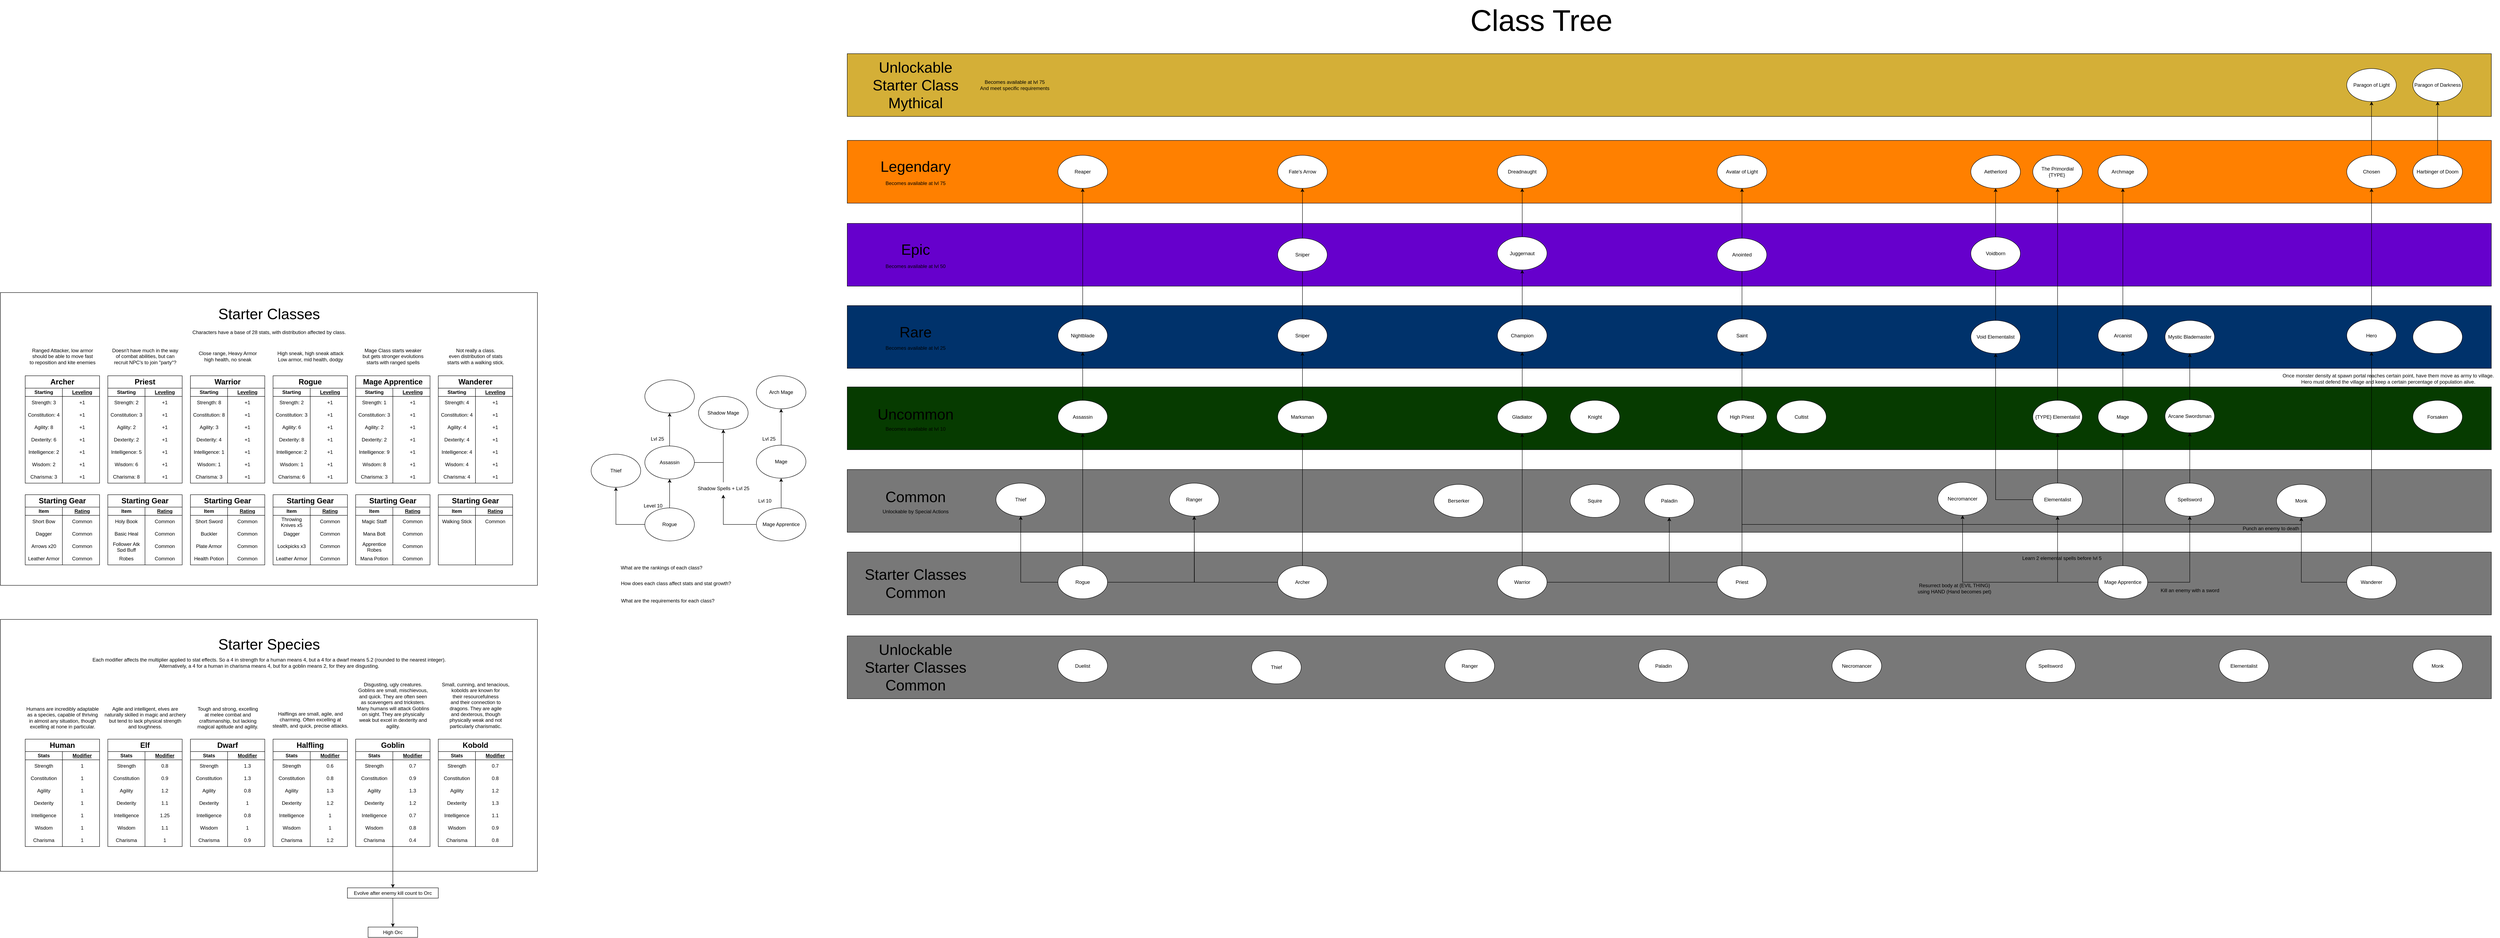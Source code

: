 <mxfile version="24.7.8">
  <diagram name="Page-1" id="0Z3T1p2_KEFDvT1Kg05W">
    <mxGraphModel dx="2874" dy="1636" grid="1" gridSize="10" guides="1" tooltips="1" connect="1" arrows="1" fold="1" page="0" pageScale="1" pageWidth="1800" pageHeight="1200" math="0" shadow="0">
      <root>
        <mxCell id="0" />
        <mxCell id="1" parent="0" />
        <mxCell id="yrAmuNWufyrD30hrC2M3-389" value="" style="rounded=0;whiteSpace=wrap;html=1;fillColor=#FF8000;" vertex="1" parent="1">
          <mxGeometry x="1240" y="-180" width="3980" height="152" as="geometry" />
        </mxCell>
        <mxCell id="yrAmuNWufyrD30hrC2M3-379" value="" style="rounded=0;whiteSpace=wrap;html=1;fillColor=#063B00;" vertex="1" parent="1">
          <mxGeometry x="1240" y="417" width="3980" height="152" as="geometry" />
        </mxCell>
        <mxCell id="yrAmuNWufyrD30hrC2M3-332" value="" style="rounded=0;whiteSpace=wrap;html=1;fillColor=#6600CC;" vertex="1" parent="1">
          <mxGeometry x="1240" y="21" width="3980" height="152" as="geometry" />
        </mxCell>
        <mxCell id="yrAmuNWufyrD30hrC2M3-320" value="" style="rounded=0;whiteSpace=wrap;html=1;fillColor=#00326B;" vertex="1" parent="1">
          <mxGeometry x="1240" y="220" width="3980" height="152" as="geometry" />
        </mxCell>
        <mxCell id="yrAmuNWufyrD30hrC2M3-318" value="" style="rounded=0;whiteSpace=wrap;html=1;fillColor=#D4AF37;" vertex="1" parent="1">
          <mxGeometry x="1240" y="-390" width="3980" height="152" as="geometry" />
        </mxCell>
        <mxCell id="yrAmuNWufyrD30hrC2M3-305" value="" style="rounded=0;whiteSpace=wrap;html=1;fillColor=#787878;" vertex="1" parent="1">
          <mxGeometry x="1240" y="617" width="3980" height="152" as="geometry" />
        </mxCell>
        <mxCell id="yrAmuNWufyrD30hrC2M3-297" value="" style="rounded=0;whiteSpace=wrap;html=1;fillColor=#787878;" vertex="1" parent="1">
          <mxGeometry x="1240" y="817" width="3980" height="152" as="geometry" />
        </mxCell>
        <mxCell id="5nLctrkqcnEfUklySA1X-67" value="" style="rounded=0;whiteSpace=wrap;html=1;" parent="1" vertex="1">
          <mxGeometry x="-810" y="188.5" width="1300" height="709" as="geometry" />
        </mxCell>
        <mxCell id="5nLctrkqcnEfUklySA1X-5" value="" style="edgeStyle=orthogonalEdgeStyle;rounded=0;orthogonalLoop=1;jettySize=auto;html=1;" parent="1" source="5nLctrkqcnEfUklySA1X-1" target="5nLctrkqcnEfUklySA1X-4" edge="1">
          <mxGeometry relative="1" as="geometry" />
        </mxCell>
        <mxCell id="5nLctrkqcnEfUklySA1X-6" style="edgeStyle=orthogonalEdgeStyle;rounded=0;orthogonalLoop=1;jettySize=auto;html=1;entryX=0.5;entryY=1;entryDx=0;entryDy=0;exitX=1;exitY=0.5;exitDx=0;exitDy=0;" parent="1" source="5nLctrkqcnEfUklySA1X-4" target="5nLctrkqcnEfUklySA1X-3" edge="1">
          <mxGeometry relative="1" as="geometry" />
        </mxCell>
        <mxCell id="5nLctrkqcnEfUklySA1X-7" style="edgeStyle=orthogonalEdgeStyle;rounded=0;orthogonalLoop=1;jettySize=auto;html=1;entryX=0.5;entryY=1;entryDx=0;entryDy=0;" parent="1" source="5nLctrkqcnEfUklySA1X-1" target="5nLctrkqcnEfUklySA1X-2" edge="1">
          <mxGeometry relative="1" as="geometry" />
        </mxCell>
        <mxCell id="5nLctrkqcnEfUklySA1X-1" value="Rogue" style="ellipse;whiteSpace=wrap;html=1;" parent="1" vertex="1">
          <mxGeometry x="750" y="710" width="120" height="80" as="geometry" />
        </mxCell>
        <mxCell id="5nLctrkqcnEfUklySA1X-2" value="Thief" style="ellipse;whiteSpace=wrap;html=1;" parent="1" vertex="1">
          <mxGeometry x="620" y="580" width="120" height="80" as="geometry" />
        </mxCell>
        <mxCell id="5nLctrkqcnEfUklySA1X-3" value="Shadow Mage" style="ellipse;whiteSpace=wrap;html=1;" parent="1" vertex="1">
          <mxGeometry x="880" y="440" width="120" height="80" as="geometry" />
        </mxCell>
        <mxCell id="5nLctrkqcnEfUklySA1X-10" value="" style="edgeStyle=orthogonalEdgeStyle;rounded=0;orthogonalLoop=1;jettySize=auto;html=1;" parent="1" source="5nLctrkqcnEfUklySA1X-4" target="5nLctrkqcnEfUklySA1X-9" edge="1">
          <mxGeometry relative="1" as="geometry" />
        </mxCell>
        <mxCell id="5nLctrkqcnEfUklySA1X-4" value="Assassin" style="ellipse;whiteSpace=wrap;html=1;" parent="1" vertex="1">
          <mxGeometry x="750" y="560" width="120" height="80" as="geometry" />
        </mxCell>
        <mxCell id="5nLctrkqcnEfUklySA1X-8" value="Level 10" style="text;html=1;align=center;verticalAlign=middle;whiteSpace=wrap;rounded=0;" parent="1" vertex="1">
          <mxGeometry x="740" y="690" width="60" height="30" as="geometry" />
        </mxCell>
        <mxCell id="5nLctrkqcnEfUklySA1X-9" value="" style="ellipse;whiteSpace=wrap;html=1;" parent="1" vertex="1">
          <mxGeometry x="750" y="400" width="120" height="80" as="geometry" />
        </mxCell>
        <mxCell id="5nLctrkqcnEfUklySA1X-12" style="edgeStyle=orthogonalEdgeStyle;rounded=0;orthogonalLoop=1;jettySize=auto;html=1;entryX=0.5;entryY=1;entryDx=0;entryDy=0;" parent="1" source="5nLctrkqcnEfUklySA1X-20" target="5nLctrkqcnEfUklySA1X-3" edge="1">
          <mxGeometry relative="1" as="geometry">
            <mxPoint x="940" y="530" as="targetPoint" />
          </mxGeometry>
        </mxCell>
        <mxCell id="5nLctrkqcnEfUklySA1X-14" value="" style="edgeStyle=orthogonalEdgeStyle;rounded=0;orthogonalLoop=1;jettySize=auto;html=1;" parent="1" source="5nLctrkqcnEfUklySA1X-11" target="5nLctrkqcnEfUklySA1X-13" edge="1">
          <mxGeometry relative="1" as="geometry" />
        </mxCell>
        <mxCell id="5nLctrkqcnEfUklySA1X-11" value="Mage Apprentice" style="ellipse;whiteSpace=wrap;html=1;" parent="1" vertex="1">
          <mxGeometry x="1020" y="710" width="120" height="80" as="geometry" />
        </mxCell>
        <mxCell id="5nLctrkqcnEfUklySA1X-16" value="" style="edgeStyle=orthogonalEdgeStyle;rounded=0;orthogonalLoop=1;jettySize=auto;html=1;" parent="1" source="5nLctrkqcnEfUklySA1X-13" target="5nLctrkqcnEfUklySA1X-15" edge="1">
          <mxGeometry relative="1" as="geometry" />
        </mxCell>
        <mxCell id="5nLctrkqcnEfUklySA1X-13" value="Mage" style="ellipse;whiteSpace=wrap;html=1;" parent="1" vertex="1">
          <mxGeometry x="1020" y="558" width="120" height="80" as="geometry" />
        </mxCell>
        <mxCell id="5nLctrkqcnEfUklySA1X-15" value="Arch Mage" style="ellipse;whiteSpace=wrap;html=1;" parent="1" vertex="1">
          <mxGeometry x="1020" y="390" width="120" height="80" as="geometry" />
        </mxCell>
        <mxCell id="5nLctrkqcnEfUklySA1X-17" value="Lvl 10" style="text;html=1;align=center;verticalAlign=middle;resizable=0;points=[];autosize=1;strokeColor=none;fillColor=none;" parent="1" vertex="1">
          <mxGeometry x="1010" y="678" width="60" height="30" as="geometry" />
        </mxCell>
        <mxCell id="5nLctrkqcnEfUklySA1X-18" value="Lvl 25" style="text;html=1;align=center;verticalAlign=middle;resizable=0;points=[];autosize=1;strokeColor=none;fillColor=none;" parent="1" vertex="1">
          <mxGeometry x="1020" y="528" width="60" height="30" as="geometry" />
        </mxCell>
        <mxCell id="5nLctrkqcnEfUklySA1X-19" value="Lvl 25" style="text;html=1;align=center;verticalAlign=middle;resizable=0;points=[];autosize=1;strokeColor=none;fillColor=none;" parent="1" vertex="1">
          <mxGeometry x="750" y="528" width="60" height="30" as="geometry" />
        </mxCell>
        <mxCell id="5nLctrkqcnEfUklySA1X-21" value="" style="edgeStyle=orthogonalEdgeStyle;rounded=0;orthogonalLoop=1;jettySize=auto;html=1;entryX=0.5;entryY=1;entryDx=0;entryDy=0;" parent="1" source="5nLctrkqcnEfUklySA1X-11" target="5nLctrkqcnEfUklySA1X-20" edge="1">
          <mxGeometry relative="1" as="geometry">
            <mxPoint x="940" y="520" as="targetPoint" />
            <mxPoint x="1020" y="750" as="sourcePoint" />
          </mxGeometry>
        </mxCell>
        <mxCell id="5nLctrkqcnEfUklySA1X-20" value="Shadow Spells + Lvl 25" style="text;html=1;align=center;verticalAlign=middle;resizable=0;points=[];autosize=1;strokeColor=none;fillColor=none;" parent="1" vertex="1">
          <mxGeometry x="865" y="648" width="150" height="30" as="geometry" />
        </mxCell>
        <mxCell id="5nLctrkqcnEfUklySA1X-38" value="How does each class affect stats and stat growth?" style="text;html=1;align=center;verticalAlign=middle;resizable=0;points=[];autosize=1;strokeColor=none;fillColor=none;" parent="1" vertex="1">
          <mxGeometry x="680" y="878" width="290" height="30" as="geometry" />
        </mxCell>
        <mxCell id="5nLctrkqcnEfUklySA1X-39" value="What are the requirements for each class?" style="text;html=1;align=center;verticalAlign=middle;resizable=0;points=[];autosize=1;strokeColor=none;fillColor=none;" parent="1" vertex="1">
          <mxGeometry x="680" y="920" width="250" height="30" as="geometry" />
        </mxCell>
        <mxCell id="5nLctrkqcnEfUklySA1X-40" value="What are the rankings of each class?" style="text;html=1;align=center;verticalAlign=middle;resizable=0;points=[];autosize=1;strokeColor=none;fillColor=none;" parent="1" vertex="1">
          <mxGeometry x="680" y="840" width="220" height="30" as="geometry" />
        </mxCell>
        <mxCell id="5nLctrkqcnEfUklySA1X-61" value="Mage Class starts weaker&lt;div&gt;but gets stronger evolutions&lt;/div&gt;&lt;div&gt;starts with&amp;nbsp;&lt;span style=&quot;background-color: initial;&quot;&gt;ranged spells&lt;/span&gt;&lt;/div&gt;" style="text;html=1;align=center;verticalAlign=middle;resizable=0;points=[];autosize=1;strokeColor=none;fillColor=none;" parent="1" vertex="1">
          <mxGeometry x="55" y="313" width="170" height="60" as="geometry" />
        </mxCell>
        <mxCell id="5nLctrkqcnEfUklySA1X-62" value="Doesn&#39;t have much in the way&lt;div&gt;of combat abilities, but can&lt;/div&gt;&lt;div&gt;recruit NPC&#39;s to join &quot;party&quot;?&lt;/div&gt;" style="text;html=1;align=center;verticalAlign=middle;resizable=0;points=[];autosize=1;strokeColor=none;fillColor=none;" parent="1" vertex="1">
          <mxGeometry x="-550" y="313" width="180" height="60" as="geometry" />
        </mxCell>
        <mxCell id="5nLctrkqcnEfUklySA1X-63" value="High sneak, high sneak attack&lt;div&gt;Low armor, mid health, dodgy&lt;/div&gt;" style="text;html=1;align=center;verticalAlign=middle;resizable=0;points=[];autosize=1;strokeColor=none;fillColor=none;" parent="1" vertex="1">
          <mxGeometry x="-150" y="323" width="180" height="40" as="geometry" />
        </mxCell>
        <mxCell id="5nLctrkqcnEfUklySA1X-64" value="Close range, Heavy Armor&lt;div&gt;high health, no sneak&lt;/div&gt;" style="text;html=1;align=center;verticalAlign=middle;resizable=0;points=[];autosize=1;strokeColor=none;fillColor=none;" parent="1" vertex="1">
          <mxGeometry x="-340" y="323" width="160" height="40" as="geometry" />
        </mxCell>
        <mxCell id="5nLctrkqcnEfUklySA1X-65" value="Ranged Attacker, low armor&lt;div&gt;should be able to move fast&lt;/div&gt;&lt;div&gt;to reposition and kite enemies&lt;/div&gt;" style="text;html=1;align=center;verticalAlign=middle;resizable=0;points=[];autosize=1;strokeColor=none;fillColor=none;" parent="1" vertex="1">
          <mxGeometry x="-750" y="313" width="180" height="60" as="geometry" />
        </mxCell>
        <mxCell id="5nLctrkqcnEfUklySA1X-66" value="&lt;font style=&quot;font-size: 36px;&quot;&gt;Starter Classes&lt;/font&gt;" style="text;html=1;align=center;verticalAlign=middle;resizable=0;points=[];autosize=1;strokeColor=none;fillColor=none;" parent="1" vertex="1">
          <mxGeometry x="-295" y="210" width="270" height="60" as="geometry" />
        </mxCell>
        <mxCell id="5nLctrkqcnEfUklySA1X-95" value="Characters have a base of 28 stats, with distribution affected by class." style="text;html=1;align=center;verticalAlign=middle;resizable=0;points=[];autosize=1;strokeColor=none;fillColor=none;" parent="1" vertex="1">
          <mxGeometry x="-355" y="270" width="390" height="30" as="geometry" />
        </mxCell>
        <mxCell id="5nLctrkqcnEfUklySA1X-103" value="Not really a class.&lt;div&gt;even distribution&amp;nbsp;&lt;span style=&quot;background-color: initial;&quot;&gt;of stats&lt;/span&gt;&lt;/div&gt;&lt;div&gt;&lt;span style=&quot;background-color: initial;&quot;&gt;starts with a walking stick.&lt;/span&gt;&lt;/div&gt;" style="text;html=1;align=center;verticalAlign=middle;resizable=0;points=[];autosize=1;strokeColor=none;fillColor=none;" parent="1" vertex="1">
          <mxGeometry x="260" y="313" width="160" height="60" as="geometry" />
        </mxCell>
        <mxCell id="5nLctrkqcnEfUklySA1X-258" value="&lt;font style=&quot;font-size: 18px;&quot;&gt;Archer&lt;/font&gt;" style="shape=table;startSize=30;container=1;collapsible=0;childLayout=tableLayout;fixedRows=1;rowLines=0;fontStyle=1;align=center;resizeLast=1;html=1;whiteSpace=wrap;" parent="1" vertex="1">
          <mxGeometry x="-750" y="390" width="180" height="260" as="geometry" />
        </mxCell>
        <mxCell id="5nLctrkqcnEfUklySA1X-262" value="" style="shape=tableRow;horizontal=0;startSize=0;swimlaneHead=0;swimlaneBody=0;fillColor=none;collapsible=0;dropTarget=0;points=[[0,0.5],[1,0.5]];portConstraint=eastwest;top=0;left=0;right=0;bottom=1;html=1;" parent="5nLctrkqcnEfUklySA1X-258" vertex="1">
          <mxGeometry y="30" width="180" height="20" as="geometry" />
        </mxCell>
        <mxCell id="5nLctrkqcnEfUklySA1X-263" value="Starting" style="shape=partialRectangle;connectable=0;fillColor=none;top=0;left=0;bottom=0;right=0;fontStyle=1;overflow=hidden;html=1;whiteSpace=wrap;" parent="5nLctrkqcnEfUklySA1X-262" vertex="1">
          <mxGeometry width="90" height="20" as="geometry">
            <mxRectangle width="90" height="20" as="alternateBounds" />
          </mxGeometry>
        </mxCell>
        <mxCell id="5nLctrkqcnEfUklySA1X-264" value="Leveling" style="shape=partialRectangle;connectable=0;fillColor=none;top=0;left=0;bottom=0;right=0;align=center;spacingLeft=6;fontStyle=5;overflow=hidden;html=1;whiteSpace=wrap;" parent="5nLctrkqcnEfUklySA1X-262" vertex="1">
          <mxGeometry x="90" width="90" height="20" as="geometry">
            <mxRectangle width="90" height="20" as="alternateBounds" />
          </mxGeometry>
        </mxCell>
        <mxCell id="5nLctrkqcnEfUklySA1X-265" value="" style="shape=tableRow;horizontal=0;startSize=0;swimlaneHead=0;swimlaneBody=0;fillColor=none;collapsible=0;dropTarget=0;points=[[0,0.5],[1,0.5]];portConstraint=eastwest;top=0;left=0;right=0;bottom=0;html=1;" parent="5nLctrkqcnEfUklySA1X-258" vertex="1">
          <mxGeometry y="50" width="180" height="30" as="geometry" />
        </mxCell>
        <mxCell id="5nLctrkqcnEfUklySA1X-266" value="Strength: 3" style="shape=partialRectangle;connectable=0;fillColor=none;top=0;left=0;bottom=0;right=0;editable=1;overflow=hidden;html=1;whiteSpace=wrap;" parent="5nLctrkqcnEfUklySA1X-265" vertex="1">
          <mxGeometry width="90" height="30" as="geometry">
            <mxRectangle width="90" height="30" as="alternateBounds" />
          </mxGeometry>
        </mxCell>
        <mxCell id="5nLctrkqcnEfUklySA1X-267" value="+1" style="shape=partialRectangle;connectable=0;fillColor=none;top=0;left=0;bottom=0;right=0;align=center;spacingLeft=6;overflow=hidden;html=1;whiteSpace=wrap;" parent="5nLctrkqcnEfUklySA1X-265" vertex="1">
          <mxGeometry x="90" width="90" height="30" as="geometry">
            <mxRectangle width="90" height="30" as="alternateBounds" />
          </mxGeometry>
        </mxCell>
        <mxCell id="5nLctrkqcnEfUklySA1X-268" value="" style="shape=tableRow;horizontal=0;startSize=0;swimlaneHead=0;swimlaneBody=0;fillColor=none;collapsible=0;dropTarget=0;points=[[0,0.5],[1,0.5]];portConstraint=eastwest;top=0;left=0;right=0;bottom=0;html=1;" parent="5nLctrkqcnEfUklySA1X-258" vertex="1">
          <mxGeometry y="80" width="180" height="30" as="geometry" />
        </mxCell>
        <mxCell id="5nLctrkqcnEfUklySA1X-269" value="Constitution: 4" style="shape=partialRectangle;connectable=0;fillColor=none;top=0;left=0;bottom=0;right=0;editable=1;overflow=hidden;html=1;whiteSpace=wrap;" parent="5nLctrkqcnEfUklySA1X-268" vertex="1">
          <mxGeometry width="90" height="30" as="geometry">
            <mxRectangle width="90" height="30" as="alternateBounds" />
          </mxGeometry>
        </mxCell>
        <mxCell id="5nLctrkqcnEfUklySA1X-270" value="+1" style="shape=partialRectangle;connectable=0;fillColor=none;top=0;left=0;bottom=0;right=0;align=center;spacingLeft=6;overflow=hidden;html=1;whiteSpace=wrap;" parent="5nLctrkqcnEfUklySA1X-268" vertex="1">
          <mxGeometry x="90" width="90" height="30" as="geometry">
            <mxRectangle width="90" height="30" as="alternateBounds" />
          </mxGeometry>
        </mxCell>
        <mxCell id="5nLctrkqcnEfUklySA1X-415" value="" style="shape=tableRow;horizontal=0;startSize=0;swimlaneHead=0;swimlaneBody=0;fillColor=none;collapsible=0;dropTarget=0;points=[[0,0.5],[1,0.5]];portConstraint=eastwest;top=0;left=0;right=0;bottom=0;html=1;" parent="5nLctrkqcnEfUklySA1X-258" vertex="1">
          <mxGeometry y="110" width="180" height="30" as="geometry" />
        </mxCell>
        <mxCell id="5nLctrkqcnEfUklySA1X-416" value="Agility: 8" style="shape=partialRectangle;connectable=0;fillColor=none;top=0;left=0;bottom=0;right=0;editable=1;overflow=hidden;html=1;whiteSpace=wrap;" parent="5nLctrkqcnEfUklySA1X-415" vertex="1">
          <mxGeometry width="90" height="30" as="geometry">
            <mxRectangle width="90" height="30" as="alternateBounds" />
          </mxGeometry>
        </mxCell>
        <mxCell id="5nLctrkqcnEfUklySA1X-417" value="+1" style="shape=partialRectangle;connectable=0;fillColor=none;top=0;left=0;bottom=0;right=0;align=center;spacingLeft=6;overflow=hidden;html=1;whiteSpace=wrap;" parent="5nLctrkqcnEfUklySA1X-415" vertex="1">
          <mxGeometry x="90" width="90" height="30" as="geometry">
            <mxRectangle width="90" height="30" as="alternateBounds" />
          </mxGeometry>
        </mxCell>
        <mxCell id="5nLctrkqcnEfUklySA1X-271" value="" style="shape=tableRow;horizontal=0;startSize=0;swimlaneHead=0;swimlaneBody=0;fillColor=none;collapsible=0;dropTarget=0;points=[[0,0.5],[1,0.5]];portConstraint=eastwest;top=0;left=0;right=0;bottom=0;html=1;" parent="5nLctrkqcnEfUklySA1X-258" vertex="1">
          <mxGeometry y="140" width="180" height="30" as="geometry" />
        </mxCell>
        <mxCell id="5nLctrkqcnEfUklySA1X-272" value="Dexterity: 6" style="shape=partialRectangle;connectable=0;fillColor=none;top=0;left=0;bottom=0;right=0;editable=1;overflow=hidden;html=1;whiteSpace=wrap;" parent="5nLctrkqcnEfUklySA1X-271" vertex="1">
          <mxGeometry width="90" height="30" as="geometry">
            <mxRectangle width="90" height="30" as="alternateBounds" />
          </mxGeometry>
        </mxCell>
        <mxCell id="5nLctrkqcnEfUklySA1X-273" value="+1" style="shape=partialRectangle;connectable=0;fillColor=none;top=0;left=0;bottom=0;right=0;align=center;spacingLeft=6;overflow=hidden;html=1;whiteSpace=wrap;" parent="5nLctrkqcnEfUklySA1X-271" vertex="1">
          <mxGeometry x="90" width="90" height="30" as="geometry">
            <mxRectangle width="90" height="30" as="alternateBounds" />
          </mxGeometry>
        </mxCell>
        <mxCell id="5nLctrkqcnEfUklySA1X-274" value="" style="shape=tableRow;horizontal=0;startSize=0;swimlaneHead=0;swimlaneBody=0;fillColor=none;collapsible=0;dropTarget=0;points=[[0,0.5],[1,0.5]];portConstraint=eastwest;top=0;left=0;right=0;bottom=0;html=1;" parent="5nLctrkqcnEfUklySA1X-258" vertex="1">
          <mxGeometry y="170" width="180" height="30" as="geometry" />
        </mxCell>
        <mxCell id="5nLctrkqcnEfUklySA1X-275" value="Intelligence: 2" style="shape=partialRectangle;connectable=0;fillColor=none;top=0;left=0;bottom=0;right=0;editable=1;overflow=hidden;html=1;whiteSpace=wrap;" parent="5nLctrkqcnEfUklySA1X-274" vertex="1">
          <mxGeometry width="90" height="30" as="geometry">
            <mxRectangle width="90" height="30" as="alternateBounds" />
          </mxGeometry>
        </mxCell>
        <mxCell id="5nLctrkqcnEfUklySA1X-276" value="+1" style="shape=partialRectangle;connectable=0;fillColor=none;top=0;left=0;bottom=0;right=0;align=center;spacingLeft=6;overflow=hidden;html=1;whiteSpace=wrap;" parent="5nLctrkqcnEfUklySA1X-274" vertex="1">
          <mxGeometry x="90" width="90" height="30" as="geometry">
            <mxRectangle width="90" height="30" as="alternateBounds" />
          </mxGeometry>
        </mxCell>
        <mxCell id="5nLctrkqcnEfUklySA1X-277" value="" style="shape=tableRow;horizontal=0;startSize=0;swimlaneHead=0;swimlaneBody=0;fillColor=none;collapsible=0;dropTarget=0;points=[[0,0.5],[1,0.5]];portConstraint=eastwest;top=0;left=0;right=0;bottom=0;html=1;" parent="5nLctrkqcnEfUklySA1X-258" vertex="1">
          <mxGeometry y="200" width="180" height="30" as="geometry" />
        </mxCell>
        <mxCell id="5nLctrkqcnEfUklySA1X-278" value="Wisdom: 2" style="shape=partialRectangle;connectable=0;fillColor=none;top=0;left=0;bottom=0;right=0;editable=1;overflow=hidden;html=1;whiteSpace=wrap;" parent="5nLctrkqcnEfUklySA1X-277" vertex="1">
          <mxGeometry width="90" height="30" as="geometry">
            <mxRectangle width="90" height="30" as="alternateBounds" />
          </mxGeometry>
        </mxCell>
        <mxCell id="5nLctrkqcnEfUklySA1X-279" value="+1" style="shape=partialRectangle;connectable=0;fillColor=none;top=0;left=0;bottom=0;right=0;align=center;spacingLeft=6;overflow=hidden;html=1;whiteSpace=wrap;" parent="5nLctrkqcnEfUklySA1X-277" vertex="1">
          <mxGeometry x="90" width="90" height="30" as="geometry">
            <mxRectangle width="90" height="30" as="alternateBounds" />
          </mxGeometry>
        </mxCell>
        <mxCell id="5nLctrkqcnEfUklySA1X-280" value="" style="shape=tableRow;horizontal=0;startSize=0;swimlaneHead=0;swimlaneBody=0;fillColor=none;collapsible=0;dropTarget=0;points=[[0,0.5],[1,0.5]];portConstraint=eastwest;top=0;left=0;right=0;bottom=0;html=1;" parent="5nLctrkqcnEfUklySA1X-258" vertex="1">
          <mxGeometry y="230" width="180" height="30" as="geometry" />
        </mxCell>
        <mxCell id="5nLctrkqcnEfUklySA1X-281" value="Charisma: 3" style="shape=partialRectangle;connectable=0;fillColor=none;top=0;left=0;bottom=0;right=0;editable=1;overflow=hidden;html=1;whiteSpace=wrap;" parent="5nLctrkqcnEfUklySA1X-280" vertex="1">
          <mxGeometry width="90" height="30" as="geometry">
            <mxRectangle width="90" height="30" as="alternateBounds" />
          </mxGeometry>
        </mxCell>
        <mxCell id="5nLctrkqcnEfUklySA1X-282" value="+1" style="shape=partialRectangle;connectable=0;fillColor=none;top=0;left=0;bottom=0;right=0;align=center;spacingLeft=6;overflow=hidden;html=1;whiteSpace=wrap;" parent="5nLctrkqcnEfUklySA1X-280" vertex="1">
          <mxGeometry x="90" width="90" height="30" as="geometry">
            <mxRectangle width="90" height="30" as="alternateBounds" />
          </mxGeometry>
        </mxCell>
        <mxCell id="5nLctrkqcnEfUklySA1X-283" value="&lt;font style=&quot;font-size: 18px;&quot;&gt;Priest&lt;/font&gt;" style="shape=table;startSize=30;container=1;collapsible=0;childLayout=tableLayout;fixedRows=1;rowLines=0;fontStyle=1;align=center;resizeLast=1;html=1;whiteSpace=wrap;" parent="1" vertex="1">
          <mxGeometry x="-550" y="390" width="180" height="260" as="geometry" />
        </mxCell>
        <mxCell id="5nLctrkqcnEfUklySA1X-284" value="" style="shape=tableRow;horizontal=0;startSize=0;swimlaneHead=0;swimlaneBody=0;fillColor=none;collapsible=0;dropTarget=0;points=[[0,0.5],[1,0.5]];portConstraint=eastwest;top=0;left=0;right=0;bottom=1;html=1;" parent="5nLctrkqcnEfUklySA1X-283" vertex="1">
          <mxGeometry y="30" width="180" height="20" as="geometry" />
        </mxCell>
        <mxCell id="5nLctrkqcnEfUklySA1X-285" value="Starting" style="shape=partialRectangle;connectable=0;fillColor=none;top=0;left=0;bottom=0;right=0;fontStyle=1;overflow=hidden;html=1;whiteSpace=wrap;" parent="5nLctrkqcnEfUklySA1X-284" vertex="1">
          <mxGeometry width="90" height="20" as="geometry">
            <mxRectangle width="90" height="20" as="alternateBounds" />
          </mxGeometry>
        </mxCell>
        <mxCell id="5nLctrkqcnEfUklySA1X-286" value="Leveling" style="shape=partialRectangle;connectable=0;fillColor=none;top=0;left=0;bottom=0;right=0;align=center;spacingLeft=6;fontStyle=5;overflow=hidden;html=1;whiteSpace=wrap;" parent="5nLctrkqcnEfUklySA1X-284" vertex="1">
          <mxGeometry x="90" width="90" height="20" as="geometry">
            <mxRectangle width="90" height="20" as="alternateBounds" />
          </mxGeometry>
        </mxCell>
        <mxCell id="5nLctrkqcnEfUklySA1X-287" value="" style="shape=tableRow;horizontal=0;startSize=0;swimlaneHead=0;swimlaneBody=0;fillColor=none;collapsible=0;dropTarget=0;points=[[0,0.5],[1,0.5]];portConstraint=eastwest;top=0;left=0;right=0;bottom=0;html=1;" parent="5nLctrkqcnEfUklySA1X-283" vertex="1">
          <mxGeometry y="50" width="180" height="30" as="geometry" />
        </mxCell>
        <mxCell id="5nLctrkqcnEfUklySA1X-288" value="Strength: 2" style="shape=partialRectangle;connectable=0;fillColor=none;top=0;left=0;bottom=0;right=0;editable=1;overflow=hidden;html=1;whiteSpace=wrap;" parent="5nLctrkqcnEfUklySA1X-287" vertex="1">
          <mxGeometry width="90" height="30" as="geometry">
            <mxRectangle width="90" height="30" as="alternateBounds" />
          </mxGeometry>
        </mxCell>
        <mxCell id="5nLctrkqcnEfUklySA1X-289" value="+1" style="shape=partialRectangle;connectable=0;fillColor=none;top=0;left=0;bottom=0;right=0;align=center;spacingLeft=6;overflow=hidden;html=1;whiteSpace=wrap;" parent="5nLctrkqcnEfUklySA1X-287" vertex="1">
          <mxGeometry x="90" width="90" height="30" as="geometry">
            <mxRectangle width="90" height="30" as="alternateBounds" />
          </mxGeometry>
        </mxCell>
        <mxCell id="5nLctrkqcnEfUklySA1X-290" value="" style="shape=tableRow;horizontal=0;startSize=0;swimlaneHead=0;swimlaneBody=0;fillColor=none;collapsible=0;dropTarget=0;points=[[0,0.5],[1,0.5]];portConstraint=eastwest;top=0;left=0;right=0;bottom=0;html=1;" parent="5nLctrkqcnEfUklySA1X-283" vertex="1">
          <mxGeometry y="80" width="180" height="30" as="geometry" />
        </mxCell>
        <mxCell id="5nLctrkqcnEfUklySA1X-291" value="Constitution: 3" style="shape=partialRectangle;connectable=0;fillColor=none;top=0;left=0;bottom=0;right=0;editable=1;overflow=hidden;html=1;whiteSpace=wrap;" parent="5nLctrkqcnEfUklySA1X-290" vertex="1">
          <mxGeometry width="90" height="30" as="geometry">
            <mxRectangle width="90" height="30" as="alternateBounds" />
          </mxGeometry>
        </mxCell>
        <mxCell id="5nLctrkqcnEfUklySA1X-292" value="+1" style="shape=partialRectangle;connectable=0;fillColor=none;top=0;left=0;bottom=0;right=0;align=center;spacingLeft=6;overflow=hidden;html=1;whiteSpace=wrap;" parent="5nLctrkqcnEfUklySA1X-290" vertex="1">
          <mxGeometry x="90" width="90" height="30" as="geometry">
            <mxRectangle width="90" height="30" as="alternateBounds" />
          </mxGeometry>
        </mxCell>
        <mxCell id="5nLctrkqcnEfUklySA1X-418" value="" style="shape=tableRow;horizontal=0;startSize=0;swimlaneHead=0;swimlaneBody=0;fillColor=none;collapsible=0;dropTarget=0;points=[[0,0.5],[1,0.5]];portConstraint=eastwest;top=0;left=0;right=0;bottom=0;html=1;" parent="5nLctrkqcnEfUklySA1X-283" vertex="1">
          <mxGeometry y="110" width="180" height="30" as="geometry" />
        </mxCell>
        <mxCell id="5nLctrkqcnEfUklySA1X-419" value="Agility: 2" style="shape=partialRectangle;connectable=0;fillColor=none;top=0;left=0;bottom=0;right=0;editable=1;overflow=hidden;html=1;whiteSpace=wrap;" parent="5nLctrkqcnEfUklySA1X-418" vertex="1">
          <mxGeometry width="90" height="30" as="geometry">
            <mxRectangle width="90" height="30" as="alternateBounds" />
          </mxGeometry>
        </mxCell>
        <mxCell id="5nLctrkqcnEfUklySA1X-420" value="+1" style="shape=partialRectangle;connectable=0;fillColor=none;top=0;left=0;bottom=0;right=0;align=center;spacingLeft=6;overflow=hidden;html=1;whiteSpace=wrap;" parent="5nLctrkqcnEfUklySA1X-418" vertex="1">
          <mxGeometry x="90" width="90" height="30" as="geometry">
            <mxRectangle width="90" height="30" as="alternateBounds" />
          </mxGeometry>
        </mxCell>
        <mxCell id="5nLctrkqcnEfUklySA1X-293" value="" style="shape=tableRow;horizontal=0;startSize=0;swimlaneHead=0;swimlaneBody=0;fillColor=none;collapsible=0;dropTarget=0;points=[[0,0.5],[1,0.5]];portConstraint=eastwest;top=0;left=0;right=0;bottom=0;html=1;" parent="5nLctrkqcnEfUklySA1X-283" vertex="1">
          <mxGeometry y="140" width="180" height="30" as="geometry" />
        </mxCell>
        <mxCell id="5nLctrkqcnEfUklySA1X-294" value="Dexterity: 2" style="shape=partialRectangle;connectable=0;fillColor=none;top=0;left=0;bottom=0;right=0;editable=1;overflow=hidden;html=1;whiteSpace=wrap;" parent="5nLctrkqcnEfUklySA1X-293" vertex="1">
          <mxGeometry width="90" height="30" as="geometry">
            <mxRectangle width="90" height="30" as="alternateBounds" />
          </mxGeometry>
        </mxCell>
        <mxCell id="5nLctrkqcnEfUklySA1X-295" value="+1" style="shape=partialRectangle;connectable=0;fillColor=none;top=0;left=0;bottom=0;right=0;align=center;spacingLeft=6;overflow=hidden;html=1;whiteSpace=wrap;" parent="5nLctrkqcnEfUklySA1X-293" vertex="1">
          <mxGeometry x="90" width="90" height="30" as="geometry">
            <mxRectangle width="90" height="30" as="alternateBounds" />
          </mxGeometry>
        </mxCell>
        <mxCell id="5nLctrkqcnEfUklySA1X-296" value="" style="shape=tableRow;horizontal=0;startSize=0;swimlaneHead=0;swimlaneBody=0;fillColor=none;collapsible=0;dropTarget=0;points=[[0,0.5],[1,0.5]];portConstraint=eastwest;top=0;left=0;right=0;bottom=0;html=1;" parent="5nLctrkqcnEfUklySA1X-283" vertex="1">
          <mxGeometry y="170" width="180" height="30" as="geometry" />
        </mxCell>
        <mxCell id="5nLctrkqcnEfUklySA1X-297" value="Intelligence: 5" style="shape=partialRectangle;connectable=0;fillColor=none;top=0;left=0;bottom=0;right=0;editable=1;overflow=hidden;html=1;whiteSpace=wrap;" parent="5nLctrkqcnEfUklySA1X-296" vertex="1">
          <mxGeometry width="90" height="30" as="geometry">
            <mxRectangle width="90" height="30" as="alternateBounds" />
          </mxGeometry>
        </mxCell>
        <mxCell id="5nLctrkqcnEfUklySA1X-298" value="+1" style="shape=partialRectangle;connectable=0;fillColor=none;top=0;left=0;bottom=0;right=0;align=center;spacingLeft=6;overflow=hidden;html=1;whiteSpace=wrap;" parent="5nLctrkqcnEfUklySA1X-296" vertex="1">
          <mxGeometry x="90" width="90" height="30" as="geometry">
            <mxRectangle width="90" height="30" as="alternateBounds" />
          </mxGeometry>
        </mxCell>
        <mxCell id="5nLctrkqcnEfUklySA1X-299" value="" style="shape=tableRow;horizontal=0;startSize=0;swimlaneHead=0;swimlaneBody=0;fillColor=none;collapsible=0;dropTarget=0;points=[[0,0.5],[1,0.5]];portConstraint=eastwest;top=0;left=0;right=0;bottom=0;html=1;" parent="5nLctrkqcnEfUklySA1X-283" vertex="1">
          <mxGeometry y="200" width="180" height="30" as="geometry" />
        </mxCell>
        <mxCell id="5nLctrkqcnEfUklySA1X-300" value="Wisdom: 6" style="shape=partialRectangle;connectable=0;fillColor=none;top=0;left=0;bottom=0;right=0;editable=1;overflow=hidden;html=1;whiteSpace=wrap;" parent="5nLctrkqcnEfUklySA1X-299" vertex="1">
          <mxGeometry width="90" height="30" as="geometry">
            <mxRectangle width="90" height="30" as="alternateBounds" />
          </mxGeometry>
        </mxCell>
        <mxCell id="5nLctrkqcnEfUklySA1X-301" value="+1" style="shape=partialRectangle;connectable=0;fillColor=none;top=0;left=0;bottom=0;right=0;align=center;spacingLeft=6;overflow=hidden;html=1;whiteSpace=wrap;" parent="5nLctrkqcnEfUklySA1X-299" vertex="1">
          <mxGeometry x="90" width="90" height="30" as="geometry">
            <mxRectangle width="90" height="30" as="alternateBounds" />
          </mxGeometry>
        </mxCell>
        <mxCell id="5nLctrkqcnEfUklySA1X-302" value="" style="shape=tableRow;horizontal=0;startSize=0;swimlaneHead=0;swimlaneBody=0;fillColor=none;collapsible=0;dropTarget=0;points=[[0,0.5],[1,0.5]];portConstraint=eastwest;top=0;left=0;right=0;bottom=0;html=1;" parent="5nLctrkqcnEfUklySA1X-283" vertex="1">
          <mxGeometry y="230" width="180" height="30" as="geometry" />
        </mxCell>
        <mxCell id="5nLctrkqcnEfUklySA1X-303" value="Charisma: 8" style="shape=partialRectangle;connectable=0;fillColor=none;top=0;left=0;bottom=0;right=0;editable=1;overflow=hidden;html=1;whiteSpace=wrap;" parent="5nLctrkqcnEfUklySA1X-302" vertex="1">
          <mxGeometry width="90" height="30" as="geometry">
            <mxRectangle width="90" height="30" as="alternateBounds" />
          </mxGeometry>
        </mxCell>
        <mxCell id="5nLctrkqcnEfUklySA1X-304" value="+1" style="shape=partialRectangle;connectable=0;fillColor=none;top=0;left=0;bottom=0;right=0;align=center;spacingLeft=6;overflow=hidden;html=1;whiteSpace=wrap;" parent="5nLctrkqcnEfUklySA1X-302" vertex="1">
          <mxGeometry x="90" width="90" height="30" as="geometry">
            <mxRectangle width="90" height="30" as="alternateBounds" />
          </mxGeometry>
        </mxCell>
        <mxCell id="5nLctrkqcnEfUklySA1X-305" value="&lt;font style=&quot;font-size: 18px;&quot;&gt;Warrior&lt;/font&gt;" style="shape=table;startSize=30;container=1;collapsible=0;childLayout=tableLayout;fixedRows=1;rowLines=0;fontStyle=1;align=center;resizeLast=1;html=1;whiteSpace=wrap;" parent="1" vertex="1">
          <mxGeometry x="-350" y="390" width="180" height="260" as="geometry" />
        </mxCell>
        <mxCell id="5nLctrkqcnEfUklySA1X-306" value="" style="shape=tableRow;horizontal=0;startSize=0;swimlaneHead=0;swimlaneBody=0;fillColor=none;collapsible=0;dropTarget=0;points=[[0,0.5],[1,0.5]];portConstraint=eastwest;top=0;left=0;right=0;bottom=1;html=1;" parent="5nLctrkqcnEfUklySA1X-305" vertex="1">
          <mxGeometry y="30" width="180" height="20" as="geometry" />
        </mxCell>
        <mxCell id="5nLctrkqcnEfUklySA1X-307" value="Starting" style="shape=partialRectangle;connectable=0;fillColor=none;top=0;left=0;bottom=0;right=0;fontStyle=1;overflow=hidden;html=1;whiteSpace=wrap;" parent="5nLctrkqcnEfUklySA1X-306" vertex="1">
          <mxGeometry width="90" height="20" as="geometry">
            <mxRectangle width="90" height="20" as="alternateBounds" />
          </mxGeometry>
        </mxCell>
        <mxCell id="5nLctrkqcnEfUklySA1X-308" value="Leveling" style="shape=partialRectangle;connectable=0;fillColor=none;top=0;left=0;bottom=0;right=0;align=center;spacingLeft=6;fontStyle=5;overflow=hidden;html=1;whiteSpace=wrap;" parent="5nLctrkqcnEfUklySA1X-306" vertex="1">
          <mxGeometry x="90" width="90" height="20" as="geometry">
            <mxRectangle width="90" height="20" as="alternateBounds" />
          </mxGeometry>
        </mxCell>
        <mxCell id="5nLctrkqcnEfUklySA1X-309" value="" style="shape=tableRow;horizontal=0;startSize=0;swimlaneHead=0;swimlaneBody=0;fillColor=none;collapsible=0;dropTarget=0;points=[[0,0.5],[1,0.5]];portConstraint=eastwest;top=0;left=0;right=0;bottom=0;html=1;" parent="5nLctrkqcnEfUklySA1X-305" vertex="1">
          <mxGeometry y="50" width="180" height="30" as="geometry" />
        </mxCell>
        <mxCell id="5nLctrkqcnEfUklySA1X-310" value="Strength: 8" style="shape=partialRectangle;connectable=0;fillColor=none;top=0;left=0;bottom=0;right=0;editable=1;overflow=hidden;html=1;whiteSpace=wrap;" parent="5nLctrkqcnEfUklySA1X-309" vertex="1">
          <mxGeometry width="90" height="30" as="geometry">
            <mxRectangle width="90" height="30" as="alternateBounds" />
          </mxGeometry>
        </mxCell>
        <mxCell id="5nLctrkqcnEfUklySA1X-311" value="+1" style="shape=partialRectangle;connectable=0;fillColor=none;top=0;left=0;bottom=0;right=0;align=center;spacingLeft=6;overflow=hidden;html=1;whiteSpace=wrap;" parent="5nLctrkqcnEfUklySA1X-309" vertex="1">
          <mxGeometry x="90" width="90" height="30" as="geometry">
            <mxRectangle width="90" height="30" as="alternateBounds" />
          </mxGeometry>
        </mxCell>
        <mxCell id="5nLctrkqcnEfUklySA1X-312" value="" style="shape=tableRow;horizontal=0;startSize=0;swimlaneHead=0;swimlaneBody=0;fillColor=none;collapsible=0;dropTarget=0;points=[[0,0.5],[1,0.5]];portConstraint=eastwest;top=0;left=0;right=0;bottom=0;html=1;" parent="5nLctrkqcnEfUklySA1X-305" vertex="1">
          <mxGeometry y="80" width="180" height="30" as="geometry" />
        </mxCell>
        <mxCell id="5nLctrkqcnEfUklySA1X-313" value="Constitution: 8" style="shape=partialRectangle;connectable=0;fillColor=none;top=0;left=0;bottom=0;right=0;editable=1;overflow=hidden;html=1;whiteSpace=wrap;" parent="5nLctrkqcnEfUklySA1X-312" vertex="1">
          <mxGeometry width="90" height="30" as="geometry">
            <mxRectangle width="90" height="30" as="alternateBounds" />
          </mxGeometry>
        </mxCell>
        <mxCell id="5nLctrkqcnEfUklySA1X-314" value="+1" style="shape=partialRectangle;connectable=0;fillColor=none;top=0;left=0;bottom=0;right=0;align=center;spacingLeft=6;overflow=hidden;html=1;whiteSpace=wrap;" parent="5nLctrkqcnEfUklySA1X-312" vertex="1">
          <mxGeometry x="90" width="90" height="30" as="geometry">
            <mxRectangle width="90" height="30" as="alternateBounds" />
          </mxGeometry>
        </mxCell>
        <mxCell id="5nLctrkqcnEfUklySA1X-421" value="" style="shape=tableRow;horizontal=0;startSize=0;swimlaneHead=0;swimlaneBody=0;fillColor=none;collapsible=0;dropTarget=0;points=[[0,0.5],[1,0.5]];portConstraint=eastwest;top=0;left=0;right=0;bottom=0;html=1;" parent="5nLctrkqcnEfUklySA1X-305" vertex="1">
          <mxGeometry y="110" width="180" height="30" as="geometry" />
        </mxCell>
        <mxCell id="5nLctrkqcnEfUklySA1X-422" value="Agility: 3" style="shape=partialRectangle;connectable=0;fillColor=none;top=0;left=0;bottom=0;right=0;editable=1;overflow=hidden;html=1;whiteSpace=wrap;" parent="5nLctrkqcnEfUklySA1X-421" vertex="1">
          <mxGeometry width="90" height="30" as="geometry">
            <mxRectangle width="90" height="30" as="alternateBounds" />
          </mxGeometry>
        </mxCell>
        <mxCell id="5nLctrkqcnEfUklySA1X-423" value="+1" style="shape=partialRectangle;connectable=0;fillColor=none;top=0;left=0;bottom=0;right=0;align=center;spacingLeft=6;overflow=hidden;html=1;whiteSpace=wrap;" parent="5nLctrkqcnEfUklySA1X-421" vertex="1">
          <mxGeometry x="90" width="90" height="30" as="geometry">
            <mxRectangle width="90" height="30" as="alternateBounds" />
          </mxGeometry>
        </mxCell>
        <mxCell id="5nLctrkqcnEfUklySA1X-315" value="" style="shape=tableRow;horizontal=0;startSize=0;swimlaneHead=0;swimlaneBody=0;fillColor=none;collapsible=0;dropTarget=0;points=[[0,0.5],[1,0.5]];portConstraint=eastwest;top=0;left=0;right=0;bottom=0;html=1;" parent="5nLctrkqcnEfUklySA1X-305" vertex="1">
          <mxGeometry y="140" width="180" height="30" as="geometry" />
        </mxCell>
        <mxCell id="5nLctrkqcnEfUklySA1X-316" value="Dexterity: 4" style="shape=partialRectangle;connectable=0;fillColor=none;top=0;left=0;bottom=0;right=0;editable=1;overflow=hidden;html=1;whiteSpace=wrap;" parent="5nLctrkqcnEfUklySA1X-315" vertex="1">
          <mxGeometry width="90" height="30" as="geometry">
            <mxRectangle width="90" height="30" as="alternateBounds" />
          </mxGeometry>
        </mxCell>
        <mxCell id="5nLctrkqcnEfUklySA1X-317" value="+1" style="shape=partialRectangle;connectable=0;fillColor=none;top=0;left=0;bottom=0;right=0;align=center;spacingLeft=6;overflow=hidden;html=1;whiteSpace=wrap;" parent="5nLctrkqcnEfUklySA1X-315" vertex="1">
          <mxGeometry x="90" width="90" height="30" as="geometry">
            <mxRectangle width="90" height="30" as="alternateBounds" />
          </mxGeometry>
        </mxCell>
        <mxCell id="5nLctrkqcnEfUklySA1X-318" value="" style="shape=tableRow;horizontal=0;startSize=0;swimlaneHead=0;swimlaneBody=0;fillColor=none;collapsible=0;dropTarget=0;points=[[0,0.5],[1,0.5]];portConstraint=eastwest;top=0;left=0;right=0;bottom=0;html=1;" parent="5nLctrkqcnEfUklySA1X-305" vertex="1">
          <mxGeometry y="170" width="180" height="30" as="geometry" />
        </mxCell>
        <mxCell id="5nLctrkqcnEfUklySA1X-319" value="Intelligence: 1" style="shape=partialRectangle;connectable=0;fillColor=none;top=0;left=0;bottom=0;right=0;editable=1;overflow=hidden;html=1;whiteSpace=wrap;" parent="5nLctrkqcnEfUklySA1X-318" vertex="1">
          <mxGeometry width="90" height="30" as="geometry">
            <mxRectangle width="90" height="30" as="alternateBounds" />
          </mxGeometry>
        </mxCell>
        <mxCell id="5nLctrkqcnEfUklySA1X-320" value="+1" style="shape=partialRectangle;connectable=0;fillColor=none;top=0;left=0;bottom=0;right=0;align=center;spacingLeft=6;overflow=hidden;html=1;whiteSpace=wrap;" parent="5nLctrkqcnEfUklySA1X-318" vertex="1">
          <mxGeometry x="90" width="90" height="30" as="geometry">
            <mxRectangle width="90" height="30" as="alternateBounds" />
          </mxGeometry>
        </mxCell>
        <mxCell id="5nLctrkqcnEfUklySA1X-321" value="" style="shape=tableRow;horizontal=0;startSize=0;swimlaneHead=0;swimlaneBody=0;fillColor=none;collapsible=0;dropTarget=0;points=[[0,0.5],[1,0.5]];portConstraint=eastwest;top=0;left=0;right=0;bottom=0;html=1;" parent="5nLctrkqcnEfUklySA1X-305" vertex="1">
          <mxGeometry y="200" width="180" height="30" as="geometry" />
        </mxCell>
        <mxCell id="5nLctrkqcnEfUklySA1X-322" value="Wisdom: 1" style="shape=partialRectangle;connectable=0;fillColor=none;top=0;left=0;bottom=0;right=0;editable=1;overflow=hidden;html=1;whiteSpace=wrap;" parent="5nLctrkqcnEfUklySA1X-321" vertex="1">
          <mxGeometry width="90" height="30" as="geometry">
            <mxRectangle width="90" height="30" as="alternateBounds" />
          </mxGeometry>
        </mxCell>
        <mxCell id="5nLctrkqcnEfUklySA1X-323" value="+1" style="shape=partialRectangle;connectable=0;fillColor=none;top=0;left=0;bottom=0;right=0;align=center;spacingLeft=6;overflow=hidden;html=1;whiteSpace=wrap;" parent="5nLctrkqcnEfUklySA1X-321" vertex="1">
          <mxGeometry x="90" width="90" height="30" as="geometry">
            <mxRectangle width="90" height="30" as="alternateBounds" />
          </mxGeometry>
        </mxCell>
        <mxCell id="5nLctrkqcnEfUklySA1X-324" value="" style="shape=tableRow;horizontal=0;startSize=0;swimlaneHead=0;swimlaneBody=0;fillColor=none;collapsible=0;dropTarget=0;points=[[0,0.5],[1,0.5]];portConstraint=eastwest;top=0;left=0;right=0;bottom=0;html=1;" parent="5nLctrkqcnEfUklySA1X-305" vertex="1">
          <mxGeometry y="230" width="180" height="30" as="geometry" />
        </mxCell>
        <mxCell id="5nLctrkqcnEfUklySA1X-325" value="Charisma: 3" style="shape=partialRectangle;connectable=0;fillColor=none;top=0;left=0;bottom=0;right=0;editable=1;overflow=hidden;html=1;whiteSpace=wrap;" parent="5nLctrkqcnEfUklySA1X-324" vertex="1">
          <mxGeometry width="90" height="30" as="geometry">
            <mxRectangle width="90" height="30" as="alternateBounds" />
          </mxGeometry>
        </mxCell>
        <mxCell id="5nLctrkqcnEfUklySA1X-326" value="+1" style="shape=partialRectangle;connectable=0;fillColor=none;top=0;left=0;bottom=0;right=0;align=center;spacingLeft=6;overflow=hidden;html=1;whiteSpace=wrap;" parent="5nLctrkqcnEfUklySA1X-324" vertex="1">
          <mxGeometry x="90" width="90" height="30" as="geometry">
            <mxRectangle width="90" height="30" as="alternateBounds" />
          </mxGeometry>
        </mxCell>
        <mxCell id="5nLctrkqcnEfUklySA1X-327" value="&lt;font style=&quot;font-size: 18px;&quot;&gt;Rogue&lt;/font&gt;" style="shape=table;startSize=30;container=1;collapsible=0;childLayout=tableLayout;fixedRows=1;rowLines=0;fontStyle=1;align=center;resizeLast=1;html=1;whiteSpace=wrap;" parent="1" vertex="1">
          <mxGeometry x="-150" y="390" width="180" height="260" as="geometry" />
        </mxCell>
        <mxCell id="5nLctrkqcnEfUklySA1X-328" value="" style="shape=tableRow;horizontal=0;startSize=0;swimlaneHead=0;swimlaneBody=0;fillColor=none;collapsible=0;dropTarget=0;points=[[0,0.5],[1,0.5]];portConstraint=eastwest;top=0;left=0;right=0;bottom=1;html=1;" parent="5nLctrkqcnEfUklySA1X-327" vertex="1">
          <mxGeometry y="30" width="180" height="20" as="geometry" />
        </mxCell>
        <mxCell id="5nLctrkqcnEfUklySA1X-329" value="Starting" style="shape=partialRectangle;connectable=0;fillColor=none;top=0;left=0;bottom=0;right=0;fontStyle=1;overflow=hidden;html=1;whiteSpace=wrap;" parent="5nLctrkqcnEfUklySA1X-328" vertex="1">
          <mxGeometry width="90" height="20" as="geometry">
            <mxRectangle width="90" height="20" as="alternateBounds" />
          </mxGeometry>
        </mxCell>
        <mxCell id="5nLctrkqcnEfUklySA1X-330" value="Leveling" style="shape=partialRectangle;connectable=0;fillColor=none;top=0;left=0;bottom=0;right=0;align=center;spacingLeft=6;fontStyle=5;overflow=hidden;html=1;whiteSpace=wrap;" parent="5nLctrkqcnEfUklySA1X-328" vertex="1">
          <mxGeometry x="90" width="90" height="20" as="geometry">
            <mxRectangle width="90" height="20" as="alternateBounds" />
          </mxGeometry>
        </mxCell>
        <mxCell id="5nLctrkqcnEfUklySA1X-331" value="" style="shape=tableRow;horizontal=0;startSize=0;swimlaneHead=0;swimlaneBody=0;fillColor=none;collapsible=0;dropTarget=0;points=[[0,0.5],[1,0.5]];portConstraint=eastwest;top=0;left=0;right=0;bottom=0;html=1;" parent="5nLctrkqcnEfUklySA1X-327" vertex="1">
          <mxGeometry y="50" width="180" height="30" as="geometry" />
        </mxCell>
        <mxCell id="5nLctrkqcnEfUklySA1X-332" value="Strength: 2" style="shape=partialRectangle;connectable=0;fillColor=none;top=0;left=0;bottom=0;right=0;editable=1;overflow=hidden;html=1;whiteSpace=wrap;" parent="5nLctrkqcnEfUklySA1X-331" vertex="1">
          <mxGeometry width="90" height="30" as="geometry">
            <mxRectangle width="90" height="30" as="alternateBounds" />
          </mxGeometry>
        </mxCell>
        <mxCell id="5nLctrkqcnEfUklySA1X-333" value="+1" style="shape=partialRectangle;connectable=0;fillColor=none;top=0;left=0;bottom=0;right=0;align=center;spacingLeft=6;overflow=hidden;html=1;whiteSpace=wrap;" parent="5nLctrkqcnEfUklySA1X-331" vertex="1">
          <mxGeometry x="90" width="90" height="30" as="geometry">
            <mxRectangle width="90" height="30" as="alternateBounds" />
          </mxGeometry>
        </mxCell>
        <mxCell id="5nLctrkqcnEfUklySA1X-334" value="" style="shape=tableRow;horizontal=0;startSize=0;swimlaneHead=0;swimlaneBody=0;fillColor=none;collapsible=0;dropTarget=0;points=[[0,0.5],[1,0.5]];portConstraint=eastwest;top=0;left=0;right=0;bottom=0;html=1;" parent="5nLctrkqcnEfUklySA1X-327" vertex="1">
          <mxGeometry y="80" width="180" height="30" as="geometry" />
        </mxCell>
        <mxCell id="5nLctrkqcnEfUklySA1X-335" value="Constitution: 3" style="shape=partialRectangle;connectable=0;fillColor=none;top=0;left=0;bottom=0;right=0;editable=1;overflow=hidden;html=1;whiteSpace=wrap;" parent="5nLctrkqcnEfUklySA1X-334" vertex="1">
          <mxGeometry width="90" height="30" as="geometry">
            <mxRectangle width="90" height="30" as="alternateBounds" />
          </mxGeometry>
        </mxCell>
        <mxCell id="5nLctrkqcnEfUklySA1X-336" value="+1" style="shape=partialRectangle;connectable=0;fillColor=none;top=0;left=0;bottom=0;right=0;align=center;spacingLeft=6;overflow=hidden;html=1;whiteSpace=wrap;" parent="5nLctrkqcnEfUklySA1X-334" vertex="1">
          <mxGeometry x="90" width="90" height="30" as="geometry">
            <mxRectangle width="90" height="30" as="alternateBounds" />
          </mxGeometry>
        </mxCell>
        <mxCell id="5nLctrkqcnEfUklySA1X-424" value="" style="shape=tableRow;horizontal=0;startSize=0;swimlaneHead=0;swimlaneBody=0;fillColor=none;collapsible=0;dropTarget=0;points=[[0,0.5],[1,0.5]];portConstraint=eastwest;top=0;left=0;right=0;bottom=0;html=1;" parent="5nLctrkqcnEfUklySA1X-327" vertex="1">
          <mxGeometry y="110" width="180" height="30" as="geometry" />
        </mxCell>
        <mxCell id="5nLctrkqcnEfUklySA1X-425" value="Agility: 6" style="shape=partialRectangle;connectable=0;fillColor=none;top=0;left=0;bottom=0;right=0;editable=1;overflow=hidden;html=1;whiteSpace=wrap;" parent="5nLctrkqcnEfUklySA1X-424" vertex="1">
          <mxGeometry width="90" height="30" as="geometry">
            <mxRectangle width="90" height="30" as="alternateBounds" />
          </mxGeometry>
        </mxCell>
        <mxCell id="5nLctrkqcnEfUklySA1X-426" value="+1" style="shape=partialRectangle;connectable=0;fillColor=none;top=0;left=0;bottom=0;right=0;align=center;spacingLeft=6;overflow=hidden;html=1;whiteSpace=wrap;" parent="5nLctrkqcnEfUklySA1X-424" vertex="1">
          <mxGeometry x="90" width="90" height="30" as="geometry">
            <mxRectangle width="90" height="30" as="alternateBounds" />
          </mxGeometry>
        </mxCell>
        <mxCell id="5nLctrkqcnEfUklySA1X-337" value="" style="shape=tableRow;horizontal=0;startSize=0;swimlaneHead=0;swimlaneBody=0;fillColor=none;collapsible=0;dropTarget=0;points=[[0,0.5],[1,0.5]];portConstraint=eastwest;top=0;left=0;right=0;bottom=0;html=1;" parent="5nLctrkqcnEfUklySA1X-327" vertex="1">
          <mxGeometry y="140" width="180" height="30" as="geometry" />
        </mxCell>
        <mxCell id="5nLctrkqcnEfUklySA1X-338" value="Dexterity: 8" style="shape=partialRectangle;connectable=0;fillColor=none;top=0;left=0;bottom=0;right=0;editable=1;overflow=hidden;html=1;whiteSpace=wrap;" parent="5nLctrkqcnEfUklySA1X-337" vertex="1">
          <mxGeometry width="90" height="30" as="geometry">
            <mxRectangle width="90" height="30" as="alternateBounds" />
          </mxGeometry>
        </mxCell>
        <mxCell id="5nLctrkqcnEfUklySA1X-339" value="+1" style="shape=partialRectangle;connectable=0;fillColor=none;top=0;left=0;bottom=0;right=0;align=center;spacingLeft=6;overflow=hidden;html=1;whiteSpace=wrap;" parent="5nLctrkqcnEfUklySA1X-337" vertex="1">
          <mxGeometry x="90" width="90" height="30" as="geometry">
            <mxRectangle width="90" height="30" as="alternateBounds" />
          </mxGeometry>
        </mxCell>
        <mxCell id="5nLctrkqcnEfUklySA1X-340" value="" style="shape=tableRow;horizontal=0;startSize=0;swimlaneHead=0;swimlaneBody=0;fillColor=none;collapsible=0;dropTarget=0;points=[[0,0.5],[1,0.5]];portConstraint=eastwest;top=0;left=0;right=0;bottom=0;html=1;" parent="5nLctrkqcnEfUklySA1X-327" vertex="1">
          <mxGeometry y="170" width="180" height="30" as="geometry" />
        </mxCell>
        <mxCell id="5nLctrkqcnEfUklySA1X-341" value="Intelligence: 2" style="shape=partialRectangle;connectable=0;fillColor=none;top=0;left=0;bottom=0;right=0;editable=1;overflow=hidden;html=1;whiteSpace=wrap;" parent="5nLctrkqcnEfUklySA1X-340" vertex="1">
          <mxGeometry width="90" height="30" as="geometry">
            <mxRectangle width="90" height="30" as="alternateBounds" />
          </mxGeometry>
        </mxCell>
        <mxCell id="5nLctrkqcnEfUklySA1X-342" value="+1" style="shape=partialRectangle;connectable=0;fillColor=none;top=0;left=0;bottom=0;right=0;align=center;spacingLeft=6;overflow=hidden;html=1;whiteSpace=wrap;" parent="5nLctrkqcnEfUklySA1X-340" vertex="1">
          <mxGeometry x="90" width="90" height="30" as="geometry">
            <mxRectangle width="90" height="30" as="alternateBounds" />
          </mxGeometry>
        </mxCell>
        <mxCell id="5nLctrkqcnEfUklySA1X-343" value="" style="shape=tableRow;horizontal=0;startSize=0;swimlaneHead=0;swimlaneBody=0;fillColor=none;collapsible=0;dropTarget=0;points=[[0,0.5],[1,0.5]];portConstraint=eastwest;top=0;left=0;right=0;bottom=0;html=1;" parent="5nLctrkqcnEfUklySA1X-327" vertex="1">
          <mxGeometry y="200" width="180" height="30" as="geometry" />
        </mxCell>
        <mxCell id="5nLctrkqcnEfUklySA1X-344" value="Wisdom: 1" style="shape=partialRectangle;connectable=0;fillColor=none;top=0;left=0;bottom=0;right=0;editable=1;overflow=hidden;html=1;whiteSpace=wrap;" parent="5nLctrkqcnEfUklySA1X-343" vertex="1">
          <mxGeometry width="90" height="30" as="geometry">
            <mxRectangle width="90" height="30" as="alternateBounds" />
          </mxGeometry>
        </mxCell>
        <mxCell id="5nLctrkqcnEfUklySA1X-345" value="+1" style="shape=partialRectangle;connectable=0;fillColor=none;top=0;left=0;bottom=0;right=0;align=center;spacingLeft=6;overflow=hidden;html=1;whiteSpace=wrap;" parent="5nLctrkqcnEfUklySA1X-343" vertex="1">
          <mxGeometry x="90" width="90" height="30" as="geometry">
            <mxRectangle width="90" height="30" as="alternateBounds" />
          </mxGeometry>
        </mxCell>
        <mxCell id="5nLctrkqcnEfUklySA1X-346" value="" style="shape=tableRow;horizontal=0;startSize=0;swimlaneHead=0;swimlaneBody=0;fillColor=none;collapsible=0;dropTarget=0;points=[[0,0.5],[1,0.5]];portConstraint=eastwest;top=0;left=0;right=0;bottom=0;html=1;" parent="5nLctrkqcnEfUklySA1X-327" vertex="1">
          <mxGeometry y="230" width="180" height="30" as="geometry" />
        </mxCell>
        <mxCell id="5nLctrkqcnEfUklySA1X-347" value="Charisma: 6" style="shape=partialRectangle;connectable=0;fillColor=none;top=0;left=0;bottom=0;right=0;editable=1;overflow=hidden;html=1;whiteSpace=wrap;" parent="5nLctrkqcnEfUklySA1X-346" vertex="1">
          <mxGeometry width="90" height="30" as="geometry">
            <mxRectangle width="90" height="30" as="alternateBounds" />
          </mxGeometry>
        </mxCell>
        <mxCell id="5nLctrkqcnEfUklySA1X-348" value="+1" style="shape=partialRectangle;connectable=0;fillColor=none;top=0;left=0;bottom=0;right=0;align=center;spacingLeft=6;overflow=hidden;html=1;whiteSpace=wrap;" parent="5nLctrkqcnEfUklySA1X-346" vertex="1">
          <mxGeometry x="90" width="90" height="30" as="geometry">
            <mxRectangle width="90" height="30" as="alternateBounds" />
          </mxGeometry>
        </mxCell>
        <mxCell id="5nLctrkqcnEfUklySA1X-349" value="&lt;font style=&quot;font-size: 18px;&quot;&gt;Mage Apprentice&lt;/font&gt;" style="shape=table;startSize=30;container=1;collapsible=0;childLayout=tableLayout;fixedRows=1;rowLines=0;fontStyle=1;align=center;resizeLast=1;html=1;whiteSpace=wrap;" parent="1" vertex="1">
          <mxGeometry x="50" y="390" width="180" height="260" as="geometry" />
        </mxCell>
        <mxCell id="5nLctrkqcnEfUklySA1X-350" value="" style="shape=tableRow;horizontal=0;startSize=0;swimlaneHead=0;swimlaneBody=0;fillColor=none;collapsible=0;dropTarget=0;points=[[0,0.5],[1,0.5]];portConstraint=eastwest;top=0;left=0;right=0;bottom=1;html=1;" parent="5nLctrkqcnEfUklySA1X-349" vertex="1">
          <mxGeometry y="30" width="180" height="20" as="geometry" />
        </mxCell>
        <mxCell id="5nLctrkqcnEfUklySA1X-351" value="Starting" style="shape=partialRectangle;connectable=0;fillColor=none;top=0;left=0;bottom=0;right=0;fontStyle=1;overflow=hidden;html=1;whiteSpace=wrap;" parent="5nLctrkqcnEfUklySA1X-350" vertex="1">
          <mxGeometry width="90" height="20" as="geometry">
            <mxRectangle width="90" height="20" as="alternateBounds" />
          </mxGeometry>
        </mxCell>
        <mxCell id="5nLctrkqcnEfUklySA1X-352" value="Leveling" style="shape=partialRectangle;connectable=0;fillColor=none;top=0;left=0;bottom=0;right=0;align=center;spacingLeft=6;fontStyle=5;overflow=hidden;html=1;whiteSpace=wrap;" parent="5nLctrkqcnEfUklySA1X-350" vertex="1">
          <mxGeometry x="90" width="90" height="20" as="geometry">
            <mxRectangle width="90" height="20" as="alternateBounds" />
          </mxGeometry>
        </mxCell>
        <mxCell id="5nLctrkqcnEfUklySA1X-353" value="" style="shape=tableRow;horizontal=0;startSize=0;swimlaneHead=0;swimlaneBody=0;fillColor=none;collapsible=0;dropTarget=0;points=[[0,0.5],[1,0.5]];portConstraint=eastwest;top=0;left=0;right=0;bottom=0;html=1;" parent="5nLctrkqcnEfUklySA1X-349" vertex="1">
          <mxGeometry y="50" width="180" height="30" as="geometry" />
        </mxCell>
        <mxCell id="5nLctrkqcnEfUklySA1X-354" value="Strength: 1" style="shape=partialRectangle;connectable=0;fillColor=none;top=0;left=0;bottom=0;right=0;editable=1;overflow=hidden;html=1;whiteSpace=wrap;" parent="5nLctrkqcnEfUklySA1X-353" vertex="1">
          <mxGeometry width="90" height="30" as="geometry">
            <mxRectangle width="90" height="30" as="alternateBounds" />
          </mxGeometry>
        </mxCell>
        <mxCell id="5nLctrkqcnEfUklySA1X-355" value="+1" style="shape=partialRectangle;connectable=0;fillColor=none;top=0;left=0;bottom=0;right=0;align=center;spacingLeft=6;overflow=hidden;html=1;whiteSpace=wrap;" parent="5nLctrkqcnEfUklySA1X-353" vertex="1">
          <mxGeometry x="90" width="90" height="30" as="geometry">
            <mxRectangle width="90" height="30" as="alternateBounds" />
          </mxGeometry>
        </mxCell>
        <mxCell id="5nLctrkqcnEfUklySA1X-356" value="" style="shape=tableRow;horizontal=0;startSize=0;swimlaneHead=0;swimlaneBody=0;fillColor=none;collapsible=0;dropTarget=0;points=[[0,0.5],[1,0.5]];portConstraint=eastwest;top=0;left=0;right=0;bottom=0;html=1;" parent="5nLctrkqcnEfUklySA1X-349" vertex="1">
          <mxGeometry y="80" width="180" height="30" as="geometry" />
        </mxCell>
        <mxCell id="5nLctrkqcnEfUklySA1X-357" value="Constitution: 3" style="shape=partialRectangle;connectable=0;fillColor=none;top=0;left=0;bottom=0;right=0;editable=1;overflow=hidden;html=1;whiteSpace=wrap;" parent="5nLctrkqcnEfUklySA1X-356" vertex="1">
          <mxGeometry width="90" height="30" as="geometry">
            <mxRectangle width="90" height="30" as="alternateBounds" />
          </mxGeometry>
        </mxCell>
        <mxCell id="5nLctrkqcnEfUklySA1X-358" value="+1" style="shape=partialRectangle;connectable=0;fillColor=none;top=0;left=0;bottom=0;right=0;align=center;spacingLeft=6;overflow=hidden;html=1;whiteSpace=wrap;" parent="5nLctrkqcnEfUklySA1X-356" vertex="1">
          <mxGeometry x="90" width="90" height="30" as="geometry">
            <mxRectangle width="90" height="30" as="alternateBounds" />
          </mxGeometry>
        </mxCell>
        <mxCell id="5nLctrkqcnEfUklySA1X-427" value="" style="shape=tableRow;horizontal=0;startSize=0;swimlaneHead=0;swimlaneBody=0;fillColor=none;collapsible=0;dropTarget=0;points=[[0,0.5],[1,0.5]];portConstraint=eastwest;top=0;left=0;right=0;bottom=0;html=1;" parent="5nLctrkqcnEfUklySA1X-349" vertex="1">
          <mxGeometry y="110" width="180" height="30" as="geometry" />
        </mxCell>
        <mxCell id="5nLctrkqcnEfUklySA1X-428" value="Agility: 2" style="shape=partialRectangle;connectable=0;fillColor=none;top=0;left=0;bottom=0;right=0;editable=1;overflow=hidden;html=1;whiteSpace=wrap;" parent="5nLctrkqcnEfUklySA1X-427" vertex="1">
          <mxGeometry width="90" height="30" as="geometry">
            <mxRectangle width="90" height="30" as="alternateBounds" />
          </mxGeometry>
        </mxCell>
        <mxCell id="5nLctrkqcnEfUklySA1X-429" value="+1" style="shape=partialRectangle;connectable=0;fillColor=none;top=0;left=0;bottom=0;right=0;align=center;spacingLeft=6;overflow=hidden;html=1;whiteSpace=wrap;" parent="5nLctrkqcnEfUklySA1X-427" vertex="1">
          <mxGeometry x="90" width="90" height="30" as="geometry">
            <mxRectangle width="90" height="30" as="alternateBounds" />
          </mxGeometry>
        </mxCell>
        <mxCell id="5nLctrkqcnEfUklySA1X-359" value="" style="shape=tableRow;horizontal=0;startSize=0;swimlaneHead=0;swimlaneBody=0;fillColor=none;collapsible=0;dropTarget=0;points=[[0,0.5],[1,0.5]];portConstraint=eastwest;top=0;left=0;right=0;bottom=0;html=1;" parent="5nLctrkqcnEfUklySA1X-349" vertex="1">
          <mxGeometry y="140" width="180" height="30" as="geometry" />
        </mxCell>
        <mxCell id="5nLctrkqcnEfUklySA1X-360" value="Dexterity: 2" style="shape=partialRectangle;connectable=0;fillColor=none;top=0;left=0;bottom=0;right=0;editable=1;overflow=hidden;html=1;whiteSpace=wrap;" parent="5nLctrkqcnEfUklySA1X-359" vertex="1">
          <mxGeometry width="90" height="30" as="geometry">
            <mxRectangle width="90" height="30" as="alternateBounds" />
          </mxGeometry>
        </mxCell>
        <mxCell id="5nLctrkqcnEfUklySA1X-361" value="+1" style="shape=partialRectangle;connectable=0;fillColor=none;top=0;left=0;bottom=0;right=0;align=center;spacingLeft=6;overflow=hidden;html=1;whiteSpace=wrap;" parent="5nLctrkqcnEfUklySA1X-359" vertex="1">
          <mxGeometry x="90" width="90" height="30" as="geometry">
            <mxRectangle width="90" height="30" as="alternateBounds" />
          </mxGeometry>
        </mxCell>
        <mxCell id="5nLctrkqcnEfUklySA1X-362" value="" style="shape=tableRow;horizontal=0;startSize=0;swimlaneHead=0;swimlaneBody=0;fillColor=none;collapsible=0;dropTarget=0;points=[[0,0.5],[1,0.5]];portConstraint=eastwest;top=0;left=0;right=0;bottom=0;html=1;" parent="5nLctrkqcnEfUklySA1X-349" vertex="1">
          <mxGeometry y="170" width="180" height="30" as="geometry" />
        </mxCell>
        <mxCell id="5nLctrkqcnEfUklySA1X-363" value="Intelligence: 9" style="shape=partialRectangle;connectable=0;fillColor=none;top=0;left=0;bottom=0;right=0;editable=1;overflow=hidden;html=1;whiteSpace=wrap;" parent="5nLctrkqcnEfUklySA1X-362" vertex="1">
          <mxGeometry width="90" height="30" as="geometry">
            <mxRectangle width="90" height="30" as="alternateBounds" />
          </mxGeometry>
        </mxCell>
        <mxCell id="5nLctrkqcnEfUklySA1X-364" value="+1" style="shape=partialRectangle;connectable=0;fillColor=none;top=0;left=0;bottom=0;right=0;align=center;spacingLeft=6;overflow=hidden;html=1;whiteSpace=wrap;" parent="5nLctrkqcnEfUklySA1X-362" vertex="1">
          <mxGeometry x="90" width="90" height="30" as="geometry">
            <mxRectangle width="90" height="30" as="alternateBounds" />
          </mxGeometry>
        </mxCell>
        <mxCell id="5nLctrkqcnEfUklySA1X-365" value="" style="shape=tableRow;horizontal=0;startSize=0;swimlaneHead=0;swimlaneBody=0;fillColor=none;collapsible=0;dropTarget=0;points=[[0,0.5],[1,0.5]];portConstraint=eastwest;top=0;left=0;right=0;bottom=0;html=1;" parent="5nLctrkqcnEfUklySA1X-349" vertex="1">
          <mxGeometry y="200" width="180" height="30" as="geometry" />
        </mxCell>
        <mxCell id="5nLctrkqcnEfUklySA1X-366" value="Wisdom: 8" style="shape=partialRectangle;connectable=0;fillColor=none;top=0;left=0;bottom=0;right=0;editable=1;overflow=hidden;html=1;whiteSpace=wrap;" parent="5nLctrkqcnEfUklySA1X-365" vertex="1">
          <mxGeometry width="90" height="30" as="geometry">
            <mxRectangle width="90" height="30" as="alternateBounds" />
          </mxGeometry>
        </mxCell>
        <mxCell id="5nLctrkqcnEfUklySA1X-367" value="+1" style="shape=partialRectangle;connectable=0;fillColor=none;top=0;left=0;bottom=0;right=0;align=center;spacingLeft=6;overflow=hidden;html=1;whiteSpace=wrap;" parent="5nLctrkqcnEfUklySA1X-365" vertex="1">
          <mxGeometry x="90" width="90" height="30" as="geometry">
            <mxRectangle width="90" height="30" as="alternateBounds" />
          </mxGeometry>
        </mxCell>
        <mxCell id="5nLctrkqcnEfUklySA1X-368" value="" style="shape=tableRow;horizontal=0;startSize=0;swimlaneHead=0;swimlaneBody=0;fillColor=none;collapsible=0;dropTarget=0;points=[[0,0.5],[1,0.5]];portConstraint=eastwest;top=0;left=0;right=0;bottom=0;html=1;" parent="5nLctrkqcnEfUklySA1X-349" vertex="1">
          <mxGeometry y="230" width="180" height="30" as="geometry" />
        </mxCell>
        <mxCell id="5nLctrkqcnEfUklySA1X-369" value="Charisma: 3" style="shape=partialRectangle;connectable=0;fillColor=none;top=0;left=0;bottom=0;right=0;editable=1;overflow=hidden;html=1;whiteSpace=wrap;" parent="5nLctrkqcnEfUklySA1X-368" vertex="1">
          <mxGeometry width="90" height="30" as="geometry">
            <mxRectangle width="90" height="30" as="alternateBounds" />
          </mxGeometry>
        </mxCell>
        <mxCell id="5nLctrkqcnEfUklySA1X-370" value="+1" style="shape=partialRectangle;connectable=0;fillColor=none;top=0;left=0;bottom=0;right=0;align=center;spacingLeft=6;overflow=hidden;html=1;whiteSpace=wrap;" parent="5nLctrkqcnEfUklySA1X-368" vertex="1">
          <mxGeometry x="90" width="90" height="30" as="geometry">
            <mxRectangle width="90" height="30" as="alternateBounds" />
          </mxGeometry>
        </mxCell>
        <mxCell id="5nLctrkqcnEfUklySA1X-371" value="&lt;font style=&quot;font-size: 18px;&quot;&gt;Wanderer&lt;/font&gt;" style="shape=table;startSize=30;container=1;collapsible=0;childLayout=tableLayout;fixedRows=1;rowLines=0;fontStyle=1;align=center;resizeLast=1;html=1;whiteSpace=wrap;" parent="1" vertex="1">
          <mxGeometry x="250" y="390" width="180" height="260" as="geometry" />
        </mxCell>
        <mxCell id="5nLctrkqcnEfUklySA1X-372" value="" style="shape=tableRow;horizontal=0;startSize=0;swimlaneHead=0;swimlaneBody=0;fillColor=none;collapsible=0;dropTarget=0;points=[[0,0.5],[1,0.5]];portConstraint=eastwest;top=0;left=0;right=0;bottom=1;html=1;" parent="5nLctrkqcnEfUklySA1X-371" vertex="1">
          <mxGeometry y="30" width="180" height="20" as="geometry" />
        </mxCell>
        <mxCell id="5nLctrkqcnEfUklySA1X-373" value="Starting" style="shape=partialRectangle;connectable=0;fillColor=none;top=0;left=0;bottom=0;right=0;fontStyle=1;overflow=hidden;html=1;whiteSpace=wrap;" parent="5nLctrkqcnEfUklySA1X-372" vertex="1">
          <mxGeometry width="90" height="20" as="geometry">
            <mxRectangle width="90" height="20" as="alternateBounds" />
          </mxGeometry>
        </mxCell>
        <mxCell id="5nLctrkqcnEfUklySA1X-374" value="Leveling" style="shape=partialRectangle;connectable=0;fillColor=none;top=0;left=0;bottom=0;right=0;align=center;spacingLeft=6;fontStyle=5;overflow=hidden;html=1;whiteSpace=wrap;" parent="5nLctrkqcnEfUklySA1X-372" vertex="1">
          <mxGeometry x="90" width="90" height="20" as="geometry">
            <mxRectangle width="90" height="20" as="alternateBounds" />
          </mxGeometry>
        </mxCell>
        <mxCell id="5nLctrkqcnEfUklySA1X-375" value="" style="shape=tableRow;horizontal=0;startSize=0;swimlaneHead=0;swimlaneBody=0;fillColor=none;collapsible=0;dropTarget=0;points=[[0,0.5],[1,0.5]];portConstraint=eastwest;top=0;left=0;right=0;bottom=0;html=1;" parent="5nLctrkqcnEfUklySA1X-371" vertex="1">
          <mxGeometry y="50" width="180" height="30" as="geometry" />
        </mxCell>
        <mxCell id="5nLctrkqcnEfUklySA1X-376" value="Strength: 4" style="shape=partialRectangle;connectable=0;fillColor=none;top=0;left=0;bottom=0;right=0;editable=1;overflow=hidden;html=1;whiteSpace=wrap;" parent="5nLctrkqcnEfUklySA1X-375" vertex="1">
          <mxGeometry width="90" height="30" as="geometry">
            <mxRectangle width="90" height="30" as="alternateBounds" />
          </mxGeometry>
        </mxCell>
        <mxCell id="5nLctrkqcnEfUklySA1X-377" value="+1" style="shape=partialRectangle;connectable=0;fillColor=none;top=0;left=0;bottom=0;right=0;align=center;spacingLeft=6;overflow=hidden;html=1;whiteSpace=wrap;" parent="5nLctrkqcnEfUklySA1X-375" vertex="1">
          <mxGeometry x="90" width="90" height="30" as="geometry">
            <mxRectangle width="90" height="30" as="alternateBounds" />
          </mxGeometry>
        </mxCell>
        <mxCell id="5nLctrkqcnEfUklySA1X-378" value="" style="shape=tableRow;horizontal=0;startSize=0;swimlaneHead=0;swimlaneBody=0;fillColor=none;collapsible=0;dropTarget=0;points=[[0,0.5],[1,0.5]];portConstraint=eastwest;top=0;left=0;right=0;bottom=0;html=1;" parent="5nLctrkqcnEfUklySA1X-371" vertex="1">
          <mxGeometry y="80" width="180" height="30" as="geometry" />
        </mxCell>
        <mxCell id="5nLctrkqcnEfUklySA1X-379" value="Constitution: 4" style="shape=partialRectangle;connectable=0;fillColor=none;top=0;left=0;bottom=0;right=0;editable=1;overflow=hidden;html=1;whiteSpace=wrap;" parent="5nLctrkqcnEfUklySA1X-378" vertex="1">
          <mxGeometry width="90" height="30" as="geometry">
            <mxRectangle width="90" height="30" as="alternateBounds" />
          </mxGeometry>
        </mxCell>
        <mxCell id="5nLctrkqcnEfUklySA1X-380" value="+1" style="shape=partialRectangle;connectable=0;fillColor=none;top=0;left=0;bottom=0;right=0;align=center;spacingLeft=6;overflow=hidden;html=1;whiteSpace=wrap;" parent="5nLctrkqcnEfUklySA1X-378" vertex="1">
          <mxGeometry x="90" width="90" height="30" as="geometry">
            <mxRectangle width="90" height="30" as="alternateBounds" />
          </mxGeometry>
        </mxCell>
        <mxCell id="5nLctrkqcnEfUklySA1X-430" value="" style="shape=tableRow;horizontal=0;startSize=0;swimlaneHead=0;swimlaneBody=0;fillColor=none;collapsible=0;dropTarget=0;points=[[0,0.5],[1,0.5]];portConstraint=eastwest;top=0;left=0;right=0;bottom=0;html=1;" parent="5nLctrkqcnEfUklySA1X-371" vertex="1">
          <mxGeometry y="110" width="180" height="30" as="geometry" />
        </mxCell>
        <mxCell id="5nLctrkqcnEfUklySA1X-431" value="Agility: 4" style="shape=partialRectangle;connectable=0;fillColor=none;top=0;left=0;bottom=0;right=0;editable=1;overflow=hidden;html=1;whiteSpace=wrap;" parent="5nLctrkqcnEfUklySA1X-430" vertex="1">
          <mxGeometry width="90" height="30" as="geometry">
            <mxRectangle width="90" height="30" as="alternateBounds" />
          </mxGeometry>
        </mxCell>
        <mxCell id="5nLctrkqcnEfUklySA1X-432" value="+1" style="shape=partialRectangle;connectable=0;fillColor=none;top=0;left=0;bottom=0;right=0;align=center;spacingLeft=6;overflow=hidden;html=1;whiteSpace=wrap;" parent="5nLctrkqcnEfUklySA1X-430" vertex="1">
          <mxGeometry x="90" width="90" height="30" as="geometry">
            <mxRectangle width="90" height="30" as="alternateBounds" />
          </mxGeometry>
        </mxCell>
        <mxCell id="5nLctrkqcnEfUklySA1X-381" value="" style="shape=tableRow;horizontal=0;startSize=0;swimlaneHead=0;swimlaneBody=0;fillColor=none;collapsible=0;dropTarget=0;points=[[0,0.5],[1,0.5]];portConstraint=eastwest;top=0;left=0;right=0;bottom=0;html=1;" parent="5nLctrkqcnEfUklySA1X-371" vertex="1">
          <mxGeometry y="140" width="180" height="30" as="geometry" />
        </mxCell>
        <mxCell id="5nLctrkqcnEfUklySA1X-382" value="Dexterity: 4" style="shape=partialRectangle;connectable=0;fillColor=none;top=0;left=0;bottom=0;right=0;editable=1;overflow=hidden;html=1;whiteSpace=wrap;" parent="5nLctrkqcnEfUklySA1X-381" vertex="1">
          <mxGeometry width="90" height="30" as="geometry">
            <mxRectangle width="90" height="30" as="alternateBounds" />
          </mxGeometry>
        </mxCell>
        <mxCell id="5nLctrkqcnEfUklySA1X-383" value="+1" style="shape=partialRectangle;connectable=0;fillColor=none;top=0;left=0;bottom=0;right=0;align=center;spacingLeft=6;overflow=hidden;html=1;whiteSpace=wrap;" parent="5nLctrkqcnEfUklySA1X-381" vertex="1">
          <mxGeometry x="90" width="90" height="30" as="geometry">
            <mxRectangle width="90" height="30" as="alternateBounds" />
          </mxGeometry>
        </mxCell>
        <mxCell id="5nLctrkqcnEfUklySA1X-384" value="" style="shape=tableRow;horizontal=0;startSize=0;swimlaneHead=0;swimlaneBody=0;fillColor=none;collapsible=0;dropTarget=0;points=[[0,0.5],[1,0.5]];portConstraint=eastwest;top=0;left=0;right=0;bottom=0;html=1;" parent="5nLctrkqcnEfUklySA1X-371" vertex="1">
          <mxGeometry y="170" width="180" height="30" as="geometry" />
        </mxCell>
        <mxCell id="5nLctrkqcnEfUklySA1X-385" value="Intelligence: 4" style="shape=partialRectangle;connectable=0;fillColor=none;top=0;left=0;bottom=0;right=0;editable=1;overflow=hidden;html=1;whiteSpace=wrap;" parent="5nLctrkqcnEfUklySA1X-384" vertex="1">
          <mxGeometry width="90" height="30" as="geometry">
            <mxRectangle width="90" height="30" as="alternateBounds" />
          </mxGeometry>
        </mxCell>
        <mxCell id="5nLctrkqcnEfUklySA1X-386" value="+1" style="shape=partialRectangle;connectable=0;fillColor=none;top=0;left=0;bottom=0;right=0;align=center;spacingLeft=6;overflow=hidden;html=1;whiteSpace=wrap;" parent="5nLctrkqcnEfUklySA1X-384" vertex="1">
          <mxGeometry x="90" width="90" height="30" as="geometry">
            <mxRectangle width="90" height="30" as="alternateBounds" />
          </mxGeometry>
        </mxCell>
        <mxCell id="5nLctrkqcnEfUklySA1X-387" value="" style="shape=tableRow;horizontal=0;startSize=0;swimlaneHead=0;swimlaneBody=0;fillColor=none;collapsible=0;dropTarget=0;points=[[0,0.5],[1,0.5]];portConstraint=eastwest;top=0;left=0;right=0;bottom=0;html=1;" parent="5nLctrkqcnEfUklySA1X-371" vertex="1">
          <mxGeometry y="200" width="180" height="30" as="geometry" />
        </mxCell>
        <mxCell id="5nLctrkqcnEfUklySA1X-388" value="Wisdom: 4" style="shape=partialRectangle;connectable=0;fillColor=none;top=0;left=0;bottom=0;right=0;editable=1;overflow=hidden;html=1;whiteSpace=wrap;" parent="5nLctrkqcnEfUklySA1X-387" vertex="1">
          <mxGeometry width="90" height="30" as="geometry">
            <mxRectangle width="90" height="30" as="alternateBounds" />
          </mxGeometry>
        </mxCell>
        <mxCell id="5nLctrkqcnEfUklySA1X-389" value="+1" style="shape=partialRectangle;connectable=0;fillColor=none;top=0;left=0;bottom=0;right=0;align=center;spacingLeft=6;overflow=hidden;html=1;whiteSpace=wrap;" parent="5nLctrkqcnEfUklySA1X-387" vertex="1">
          <mxGeometry x="90" width="90" height="30" as="geometry">
            <mxRectangle width="90" height="30" as="alternateBounds" />
          </mxGeometry>
        </mxCell>
        <mxCell id="5nLctrkqcnEfUklySA1X-390" value="" style="shape=tableRow;horizontal=0;startSize=0;swimlaneHead=0;swimlaneBody=0;fillColor=none;collapsible=0;dropTarget=0;points=[[0,0.5],[1,0.5]];portConstraint=eastwest;top=0;left=0;right=0;bottom=0;html=1;" parent="5nLctrkqcnEfUklySA1X-371" vertex="1">
          <mxGeometry y="230" width="180" height="30" as="geometry" />
        </mxCell>
        <mxCell id="5nLctrkqcnEfUklySA1X-391" value="Charisma: 4" style="shape=partialRectangle;connectable=0;fillColor=none;top=0;left=0;bottom=0;right=0;editable=1;overflow=hidden;html=1;whiteSpace=wrap;" parent="5nLctrkqcnEfUklySA1X-390" vertex="1">
          <mxGeometry width="90" height="30" as="geometry">
            <mxRectangle width="90" height="30" as="alternateBounds" />
          </mxGeometry>
        </mxCell>
        <mxCell id="5nLctrkqcnEfUklySA1X-392" value="+1" style="shape=partialRectangle;connectable=0;fillColor=none;top=0;left=0;bottom=0;right=0;align=center;spacingLeft=6;overflow=hidden;html=1;whiteSpace=wrap;" parent="5nLctrkqcnEfUklySA1X-390" vertex="1">
          <mxGeometry x="90" width="90" height="30" as="geometry">
            <mxRectangle width="90" height="30" as="alternateBounds" />
          </mxGeometry>
        </mxCell>
        <mxCell id="5nLctrkqcnEfUklySA1X-393" value="&lt;font style=&quot;font-size: 18px;&quot;&gt;Starting Gear&lt;/font&gt;" style="shape=table;startSize=30;container=1;collapsible=0;childLayout=tableLayout;fixedRows=1;rowLines=0;fontStyle=1;align=center;resizeLast=1;html=1;whiteSpace=wrap;" parent="1" vertex="1">
          <mxGeometry x="-750" y="678" width="180" height="170" as="geometry" />
        </mxCell>
        <mxCell id="5nLctrkqcnEfUklySA1X-394" value="" style="shape=tableRow;horizontal=0;startSize=0;swimlaneHead=0;swimlaneBody=0;fillColor=none;collapsible=0;dropTarget=0;points=[[0,0.5],[1,0.5]];portConstraint=eastwest;top=0;left=0;right=0;bottom=1;html=1;" parent="5nLctrkqcnEfUklySA1X-393" vertex="1">
          <mxGeometry y="30" width="180" height="20" as="geometry" />
        </mxCell>
        <mxCell id="5nLctrkqcnEfUklySA1X-395" value="Item" style="shape=partialRectangle;connectable=0;fillColor=none;top=0;left=0;bottom=0;right=0;fontStyle=1;overflow=hidden;html=1;whiteSpace=wrap;" parent="5nLctrkqcnEfUklySA1X-394" vertex="1">
          <mxGeometry width="90" height="20" as="geometry">
            <mxRectangle width="90" height="20" as="alternateBounds" />
          </mxGeometry>
        </mxCell>
        <mxCell id="5nLctrkqcnEfUklySA1X-396" value="Rating" style="shape=partialRectangle;connectable=0;fillColor=none;top=0;left=0;bottom=0;right=0;align=center;spacingLeft=6;fontStyle=5;overflow=hidden;html=1;whiteSpace=wrap;" parent="5nLctrkqcnEfUklySA1X-394" vertex="1">
          <mxGeometry x="90" width="90" height="20" as="geometry">
            <mxRectangle width="90" height="20" as="alternateBounds" />
          </mxGeometry>
        </mxCell>
        <mxCell id="5nLctrkqcnEfUklySA1X-397" value="" style="shape=tableRow;horizontal=0;startSize=0;swimlaneHead=0;swimlaneBody=0;fillColor=none;collapsible=0;dropTarget=0;points=[[0,0.5],[1,0.5]];portConstraint=eastwest;top=0;left=0;right=0;bottom=0;html=1;" parent="5nLctrkqcnEfUklySA1X-393" vertex="1">
          <mxGeometry y="50" width="180" height="30" as="geometry" />
        </mxCell>
        <mxCell id="5nLctrkqcnEfUklySA1X-398" value="Short Bow" style="shape=partialRectangle;connectable=0;fillColor=none;top=0;left=0;bottom=0;right=0;editable=1;overflow=hidden;html=1;whiteSpace=wrap;" parent="5nLctrkqcnEfUklySA1X-397" vertex="1">
          <mxGeometry width="90" height="30" as="geometry">
            <mxRectangle width="90" height="30" as="alternateBounds" />
          </mxGeometry>
        </mxCell>
        <mxCell id="5nLctrkqcnEfUklySA1X-399" value="Common" style="shape=partialRectangle;connectable=0;fillColor=none;top=0;left=0;bottom=0;right=0;align=center;spacingLeft=6;overflow=hidden;html=1;whiteSpace=wrap;" parent="5nLctrkqcnEfUklySA1X-397" vertex="1">
          <mxGeometry x="90" width="90" height="30" as="geometry">
            <mxRectangle width="90" height="30" as="alternateBounds" />
          </mxGeometry>
        </mxCell>
        <mxCell id="5nLctrkqcnEfUklySA1X-400" value="" style="shape=tableRow;horizontal=0;startSize=0;swimlaneHead=0;swimlaneBody=0;fillColor=none;collapsible=0;dropTarget=0;points=[[0,0.5],[1,0.5]];portConstraint=eastwest;top=0;left=0;right=0;bottom=0;html=1;" parent="5nLctrkqcnEfUklySA1X-393" vertex="1">
          <mxGeometry y="80" width="180" height="30" as="geometry" />
        </mxCell>
        <mxCell id="5nLctrkqcnEfUklySA1X-401" value="Dagger" style="shape=partialRectangle;connectable=0;fillColor=none;top=0;left=0;bottom=0;right=0;editable=1;overflow=hidden;html=1;whiteSpace=wrap;" parent="5nLctrkqcnEfUklySA1X-400" vertex="1">
          <mxGeometry width="90" height="30" as="geometry">
            <mxRectangle width="90" height="30" as="alternateBounds" />
          </mxGeometry>
        </mxCell>
        <mxCell id="5nLctrkqcnEfUklySA1X-402" value="Common" style="shape=partialRectangle;connectable=0;fillColor=none;top=0;left=0;bottom=0;right=0;align=center;spacingLeft=6;overflow=hidden;html=1;whiteSpace=wrap;" parent="5nLctrkqcnEfUklySA1X-400" vertex="1">
          <mxGeometry x="90" width="90" height="30" as="geometry">
            <mxRectangle width="90" height="30" as="alternateBounds" />
          </mxGeometry>
        </mxCell>
        <mxCell id="5nLctrkqcnEfUklySA1X-403" value="" style="shape=tableRow;horizontal=0;startSize=0;swimlaneHead=0;swimlaneBody=0;fillColor=none;collapsible=0;dropTarget=0;points=[[0,0.5],[1,0.5]];portConstraint=eastwest;top=0;left=0;right=0;bottom=0;html=1;" parent="5nLctrkqcnEfUklySA1X-393" vertex="1">
          <mxGeometry y="110" width="180" height="30" as="geometry" />
        </mxCell>
        <mxCell id="5nLctrkqcnEfUklySA1X-404" value="Arrows x20" style="shape=partialRectangle;connectable=0;fillColor=none;top=0;left=0;bottom=0;right=0;editable=1;overflow=hidden;html=1;whiteSpace=wrap;" parent="5nLctrkqcnEfUklySA1X-403" vertex="1">
          <mxGeometry width="90" height="30" as="geometry">
            <mxRectangle width="90" height="30" as="alternateBounds" />
          </mxGeometry>
        </mxCell>
        <mxCell id="5nLctrkqcnEfUklySA1X-405" value="Common" style="shape=partialRectangle;connectable=0;fillColor=none;top=0;left=0;bottom=0;right=0;align=center;spacingLeft=6;overflow=hidden;html=1;whiteSpace=wrap;" parent="5nLctrkqcnEfUklySA1X-403" vertex="1">
          <mxGeometry x="90" width="90" height="30" as="geometry">
            <mxRectangle width="90" height="30" as="alternateBounds" />
          </mxGeometry>
        </mxCell>
        <mxCell id="5nLctrkqcnEfUklySA1X-406" value="" style="shape=tableRow;horizontal=0;startSize=0;swimlaneHead=0;swimlaneBody=0;fillColor=none;collapsible=0;dropTarget=0;points=[[0,0.5],[1,0.5]];portConstraint=eastwest;top=0;left=0;right=0;bottom=0;html=1;" parent="5nLctrkqcnEfUklySA1X-393" vertex="1">
          <mxGeometry y="140" width="180" height="30" as="geometry" />
        </mxCell>
        <mxCell id="5nLctrkqcnEfUklySA1X-407" value="Leather Armor" style="shape=partialRectangle;connectable=0;fillColor=none;top=0;left=0;bottom=0;right=0;editable=1;overflow=hidden;html=1;whiteSpace=wrap;" parent="5nLctrkqcnEfUklySA1X-406" vertex="1">
          <mxGeometry width="90" height="30" as="geometry">
            <mxRectangle width="90" height="30" as="alternateBounds" />
          </mxGeometry>
        </mxCell>
        <mxCell id="5nLctrkqcnEfUklySA1X-408" value="Common" style="shape=partialRectangle;connectable=0;fillColor=none;top=0;left=0;bottom=0;right=0;align=center;spacingLeft=6;overflow=hidden;html=1;whiteSpace=wrap;" parent="5nLctrkqcnEfUklySA1X-406" vertex="1">
          <mxGeometry x="90" width="90" height="30" as="geometry">
            <mxRectangle width="90" height="30" as="alternateBounds" />
          </mxGeometry>
        </mxCell>
        <mxCell id="5nLctrkqcnEfUklySA1X-433" value="&lt;font style=&quot;font-size: 18px;&quot;&gt;Starting Gear&lt;/font&gt;" style="shape=table;startSize=30;container=1;collapsible=0;childLayout=tableLayout;fixedRows=1;rowLines=0;fontStyle=1;align=center;resizeLast=1;html=1;whiteSpace=wrap;" parent="1" vertex="1">
          <mxGeometry x="-550" y="678" width="180" height="170" as="geometry" />
        </mxCell>
        <mxCell id="5nLctrkqcnEfUklySA1X-434" value="" style="shape=tableRow;horizontal=0;startSize=0;swimlaneHead=0;swimlaneBody=0;fillColor=none;collapsible=0;dropTarget=0;points=[[0,0.5],[1,0.5]];portConstraint=eastwest;top=0;left=0;right=0;bottom=1;html=1;" parent="5nLctrkqcnEfUklySA1X-433" vertex="1">
          <mxGeometry y="30" width="180" height="20" as="geometry" />
        </mxCell>
        <mxCell id="5nLctrkqcnEfUklySA1X-435" value="Item" style="shape=partialRectangle;connectable=0;fillColor=none;top=0;left=0;bottom=0;right=0;fontStyle=1;overflow=hidden;html=1;whiteSpace=wrap;" parent="5nLctrkqcnEfUklySA1X-434" vertex="1">
          <mxGeometry width="90" height="20" as="geometry">
            <mxRectangle width="90" height="20" as="alternateBounds" />
          </mxGeometry>
        </mxCell>
        <mxCell id="5nLctrkqcnEfUklySA1X-436" value="Rating" style="shape=partialRectangle;connectable=0;fillColor=none;top=0;left=0;bottom=0;right=0;align=center;spacingLeft=6;fontStyle=5;overflow=hidden;html=1;whiteSpace=wrap;" parent="5nLctrkqcnEfUklySA1X-434" vertex="1">
          <mxGeometry x="90" width="90" height="20" as="geometry">
            <mxRectangle width="90" height="20" as="alternateBounds" />
          </mxGeometry>
        </mxCell>
        <mxCell id="5nLctrkqcnEfUklySA1X-437" value="" style="shape=tableRow;horizontal=0;startSize=0;swimlaneHead=0;swimlaneBody=0;fillColor=none;collapsible=0;dropTarget=0;points=[[0,0.5],[1,0.5]];portConstraint=eastwest;top=0;left=0;right=0;bottom=0;html=1;" parent="5nLctrkqcnEfUklySA1X-433" vertex="1">
          <mxGeometry y="50" width="180" height="30" as="geometry" />
        </mxCell>
        <mxCell id="5nLctrkqcnEfUklySA1X-438" value="Holy Book" style="shape=partialRectangle;connectable=0;fillColor=none;top=0;left=0;bottom=0;right=0;editable=1;overflow=hidden;html=1;whiteSpace=wrap;" parent="5nLctrkqcnEfUklySA1X-437" vertex="1">
          <mxGeometry width="90" height="30" as="geometry">
            <mxRectangle width="90" height="30" as="alternateBounds" />
          </mxGeometry>
        </mxCell>
        <mxCell id="5nLctrkqcnEfUklySA1X-439" value="Common" style="shape=partialRectangle;connectable=0;fillColor=none;top=0;left=0;bottom=0;right=0;align=center;spacingLeft=6;overflow=hidden;html=1;whiteSpace=wrap;" parent="5nLctrkqcnEfUklySA1X-437" vertex="1">
          <mxGeometry x="90" width="90" height="30" as="geometry">
            <mxRectangle width="90" height="30" as="alternateBounds" />
          </mxGeometry>
        </mxCell>
        <mxCell id="5nLctrkqcnEfUklySA1X-440" value="" style="shape=tableRow;horizontal=0;startSize=0;swimlaneHead=0;swimlaneBody=0;fillColor=none;collapsible=0;dropTarget=0;points=[[0,0.5],[1,0.5]];portConstraint=eastwest;top=0;left=0;right=0;bottom=0;html=1;" parent="5nLctrkqcnEfUklySA1X-433" vertex="1">
          <mxGeometry y="80" width="180" height="30" as="geometry" />
        </mxCell>
        <mxCell id="5nLctrkqcnEfUklySA1X-441" value="Basic Heal" style="shape=partialRectangle;connectable=0;fillColor=none;top=0;left=0;bottom=0;right=0;editable=1;overflow=hidden;html=1;whiteSpace=wrap;" parent="5nLctrkqcnEfUklySA1X-440" vertex="1">
          <mxGeometry width="90" height="30" as="geometry">
            <mxRectangle width="90" height="30" as="alternateBounds" />
          </mxGeometry>
        </mxCell>
        <mxCell id="5nLctrkqcnEfUklySA1X-442" value="Common" style="shape=partialRectangle;connectable=0;fillColor=none;top=0;left=0;bottom=0;right=0;align=center;spacingLeft=6;overflow=hidden;html=1;whiteSpace=wrap;" parent="5nLctrkqcnEfUklySA1X-440" vertex="1">
          <mxGeometry x="90" width="90" height="30" as="geometry">
            <mxRectangle width="90" height="30" as="alternateBounds" />
          </mxGeometry>
        </mxCell>
        <mxCell id="5nLctrkqcnEfUklySA1X-443" value="" style="shape=tableRow;horizontal=0;startSize=0;swimlaneHead=0;swimlaneBody=0;fillColor=none;collapsible=0;dropTarget=0;points=[[0,0.5],[1,0.5]];portConstraint=eastwest;top=0;left=0;right=0;bottom=0;html=1;" parent="5nLctrkqcnEfUklySA1X-433" vertex="1">
          <mxGeometry y="110" width="180" height="30" as="geometry" />
        </mxCell>
        <mxCell id="5nLctrkqcnEfUklySA1X-444" value="Follower Atk Spd Buff" style="shape=partialRectangle;connectable=0;fillColor=none;top=0;left=0;bottom=0;right=0;editable=1;overflow=hidden;html=1;whiteSpace=wrap;" parent="5nLctrkqcnEfUklySA1X-443" vertex="1">
          <mxGeometry width="90" height="30" as="geometry">
            <mxRectangle width="90" height="30" as="alternateBounds" />
          </mxGeometry>
        </mxCell>
        <mxCell id="5nLctrkqcnEfUklySA1X-445" value="Common" style="shape=partialRectangle;connectable=0;fillColor=none;top=0;left=0;bottom=0;right=0;align=center;spacingLeft=6;overflow=hidden;html=1;whiteSpace=wrap;" parent="5nLctrkqcnEfUklySA1X-443" vertex="1">
          <mxGeometry x="90" width="90" height="30" as="geometry">
            <mxRectangle width="90" height="30" as="alternateBounds" />
          </mxGeometry>
        </mxCell>
        <mxCell id="5nLctrkqcnEfUklySA1X-446" value="" style="shape=tableRow;horizontal=0;startSize=0;swimlaneHead=0;swimlaneBody=0;fillColor=none;collapsible=0;dropTarget=0;points=[[0,0.5],[1,0.5]];portConstraint=eastwest;top=0;left=0;right=0;bottom=0;html=1;" parent="5nLctrkqcnEfUklySA1X-433" vertex="1">
          <mxGeometry y="140" width="180" height="30" as="geometry" />
        </mxCell>
        <mxCell id="5nLctrkqcnEfUklySA1X-447" value="Robes" style="shape=partialRectangle;connectable=0;fillColor=none;top=0;left=0;bottom=0;right=0;editable=1;overflow=hidden;html=1;whiteSpace=wrap;" parent="5nLctrkqcnEfUklySA1X-446" vertex="1">
          <mxGeometry width="90" height="30" as="geometry">
            <mxRectangle width="90" height="30" as="alternateBounds" />
          </mxGeometry>
        </mxCell>
        <mxCell id="5nLctrkqcnEfUklySA1X-448" value="Common" style="shape=partialRectangle;connectable=0;fillColor=none;top=0;left=0;bottom=0;right=0;align=center;spacingLeft=6;overflow=hidden;html=1;whiteSpace=wrap;" parent="5nLctrkqcnEfUklySA1X-446" vertex="1">
          <mxGeometry x="90" width="90" height="30" as="geometry">
            <mxRectangle width="90" height="30" as="alternateBounds" />
          </mxGeometry>
        </mxCell>
        <mxCell id="5nLctrkqcnEfUklySA1X-449" value="&lt;font style=&quot;font-size: 18px;&quot;&gt;Starting Gear&lt;/font&gt;" style="shape=table;startSize=30;container=1;collapsible=0;childLayout=tableLayout;fixedRows=1;rowLines=0;fontStyle=1;align=center;resizeLast=1;html=1;whiteSpace=wrap;" parent="1" vertex="1">
          <mxGeometry x="-350" y="678" width="180" height="170" as="geometry" />
        </mxCell>
        <mxCell id="5nLctrkqcnEfUklySA1X-450" value="" style="shape=tableRow;horizontal=0;startSize=0;swimlaneHead=0;swimlaneBody=0;fillColor=none;collapsible=0;dropTarget=0;points=[[0,0.5],[1,0.5]];portConstraint=eastwest;top=0;left=0;right=0;bottom=1;html=1;" parent="5nLctrkqcnEfUklySA1X-449" vertex="1">
          <mxGeometry y="30" width="180" height="20" as="geometry" />
        </mxCell>
        <mxCell id="5nLctrkqcnEfUklySA1X-451" value="Item" style="shape=partialRectangle;connectable=0;fillColor=none;top=0;left=0;bottom=0;right=0;fontStyle=1;overflow=hidden;html=1;whiteSpace=wrap;" parent="5nLctrkqcnEfUklySA1X-450" vertex="1">
          <mxGeometry width="90" height="20" as="geometry">
            <mxRectangle width="90" height="20" as="alternateBounds" />
          </mxGeometry>
        </mxCell>
        <mxCell id="5nLctrkqcnEfUklySA1X-452" value="Rating" style="shape=partialRectangle;connectable=0;fillColor=none;top=0;left=0;bottom=0;right=0;align=center;spacingLeft=6;fontStyle=5;overflow=hidden;html=1;whiteSpace=wrap;" parent="5nLctrkqcnEfUklySA1X-450" vertex="1">
          <mxGeometry x="90" width="90" height="20" as="geometry">
            <mxRectangle width="90" height="20" as="alternateBounds" />
          </mxGeometry>
        </mxCell>
        <mxCell id="5nLctrkqcnEfUklySA1X-453" value="" style="shape=tableRow;horizontal=0;startSize=0;swimlaneHead=0;swimlaneBody=0;fillColor=none;collapsible=0;dropTarget=0;points=[[0,0.5],[1,0.5]];portConstraint=eastwest;top=0;left=0;right=0;bottom=0;html=1;" parent="5nLctrkqcnEfUklySA1X-449" vertex="1">
          <mxGeometry y="50" width="180" height="30" as="geometry" />
        </mxCell>
        <mxCell id="5nLctrkqcnEfUklySA1X-454" value="Short Sword" style="shape=partialRectangle;connectable=0;fillColor=none;top=0;left=0;bottom=0;right=0;editable=1;overflow=hidden;html=1;whiteSpace=wrap;" parent="5nLctrkqcnEfUklySA1X-453" vertex="1">
          <mxGeometry width="90" height="30" as="geometry">
            <mxRectangle width="90" height="30" as="alternateBounds" />
          </mxGeometry>
        </mxCell>
        <mxCell id="5nLctrkqcnEfUklySA1X-455" value="Common" style="shape=partialRectangle;connectable=0;fillColor=none;top=0;left=0;bottom=0;right=0;align=center;spacingLeft=6;overflow=hidden;html=1;whiteSpace=wrap;" parent="5nLctrkqcnEfUklySA1X-453" vertex="1">
          <mxGeometry x="90" width="90" height="30" as="geometry">
            <mxRectangle width="90" height="30" as="alternateBounds" />
          </mxGeometry>
        </mxCell>
        <mxCell id="5nLctrkqcnEfUklySA1X-456" value="" style="shape=tableRow;horizontal=0;startSize=0;swimlaneHead=0;swimlaneBody=0;fillColor=none;collapsible=0;dropTarget=0;points=[[0,0.5],[1,0.5]];portConstraint=eastwest;top=0;left=0;right=0;bottom=0;html=1;" parent="5nLctrkqcnEfUklySA1X-449" vertex="1">
          <mxGeometry y="80" width="180" height="30" as="geometry" />
        </mxCell>
        <mxCell id="5nLctrkqcnEfUklySA1X-457" value="Buckler" style="shape=partialRectangle;connectable=0;fillColor=none;top=0;left=0;bottom=0;right=0;editable=1;overflow=hidden;html=1;whiteSpace=wrap;" parent="5nLctrkqcnEfUklySA1X-456" vertex="1">
          <mxGeometry width="90" height="30" as="geometry">
            <mxRectangle width="90" height="30" as="alternateBounds" />
          </mxGeometry>
        </mxCell>
        <mxCell id="5nLctrkqcnEfUklySA1X-458" value="Common" style="shape=partialRectangle;connectable=0;fillColor=none;top=0;left=0;bottom=0;right=0;align=center;spacingLeft=6;overflow=hidden;html=1;whiteSpace=wrap;" parent="5nLctrkqcnEfUklySA1X-456" vertex="1">
          <mxGeometry x="90" width="90" height="30" as="geometry">
            <mxRectangle width="90" height="30" as="alternateBounds" />
          </mxGeometry>
        </mxCell>
        <mxCell id="5nLctrkqcnEfUklySA1X-459" value="" style="shape=tableRow;horizontal=0;startSize=0;swimlaneHead=0;swimlaneBody=0;fillColor=none;collapsible=0;dropTarget=0;points=[[0,0.5],[1,0.5]];portConstraint=eastwest;top=0;left=0;right=0;bottom=0;html=1;" parent="5nLctrkqcnEfUklySA1X-449" vertex="1">
          <mxGeometry y="110" width="180" height="30" as="geometry" />
        </mxCell>
        <mxCell id="5nLctrkqcnEfUklySA1X-460" value="Plate Armor" style="shape=partialRectangle;connectable=0;fillColor=none;top=0;left=0;bottom=0;right=0;editable=1;overflow=hidden;html=1;whiteSpace=wrap;" parent="5nLctrkqcnEfUklySA1X-459" vertex="1">
          <mxGeometry width="90" height="30" as="geometry">
            <mxRectangle width="90" height="30" as="alternateBounds" />
          </mxGeometry>
        </mxCell>
        <mxCell id="5nLctrkqcnEfUklySA1X-461" value="Common" style="shape=partialRectangle;connectable=0;fillColor=none;top=0;left=0;bottom=0;right=0;align=center;spacingLeft=6;overflow=hidden;html=1;whiteSpace=wrap;" parent="5nLctrkqcnEfUklySA1X-459" vertex="1">
          <mxGeometry x="90" width="90" height="30" as="geometry">
            <mxRectangle width="90" height="30" as="alternateBounds" />
          </mxGeometry>
        </mxCell>
        <mxCell id="5nLctrkqcnEfUklySA1X-462" value="" style="shape=tableRow;horizontal=0;startSize=0;swimlaneHead=0;swimlaneBody=0;fillColor=none;collapsible=0;dropTarget=0;points=[[0,0.5],[1,0.5]];portConstraint=eastwest;top=0;left=0;right=0;bottom=0;html=1;" parent="5nLctrkqcnEfUklySA1X-449" vertex="1">
          <mxGeometry y="140" width="180" height="30" as="geometry" />
        </mxCell>
        <mxCell id="5nLctrkqcnEfUklySA1X-463" value="Health Potion" style="shape=partialRectangle;connectable=0;fillColor=none;top=0;left=0;bottom=0;right=0;editable=1;overflow=hidden;html=1;whiteSpace=wrap;" parent="5nLctrkqcnEfUklySA1X-462" vertex="1">
          <mxGeometry width="90" height="30" as="geometry">
            <mxRectangle width="90" height="30" as="alternateBounds" />
          </mxGeometry>
        </mxCell>
        <mxCell id="5nLctrkqcnEfUklySA1X-464" value="Common" style="shape=partialRectangle;connectable=0;fillColor=none;top=0;left=0;bottom=0;right=0;align=center;spacingLeft=6;overflow=hidden;html=1;whiteSpace=wrap;" parent="5nLctrkqcnEfUklySA1X-462" vertex="1">
          <mxGeometry x="90" width="90" height="30" as="geometry">
            <mxRectangle width="90" height="30" as="alternateBounds" />
          </mxGeometry>
        </mxCell>
        <mxCell id="5nLctrkqcnEfUklySA1X-465" value="&lt;font style=&quot;font-size: 18px;&quot;&gt;Starting Gear&lt;/font&gt;" style="shape=table;startSize=30;container=1;collapsible=0;childLayout=tableLayout;fixedRows=1;rowLines=0;fontStyle=1;align=center;resizeLast=1;html=1;whiteSpace=wrap;" parent="1" vertex="1">
          <mxGeometry x="-150" y="678" width="180" height="170" as="geometry" />
        </mxCell>
        <mxCell id="5nLctrkqcnEfUklySA1X-466" value="" style="shape=tableRow;horizontal=0;startSize=0;swimlaneHead=0;swimlaneBody=0;fillColor=none;collapsible=0;dropTarget=0;points=[[0,0.5],[1,0.5]];portConstraint=eastwest;top=0;left=0;right=0;bottom=1;html=1;" parent="5nLctrkqcnEfUklySA1X-465" vertex="1">
          <mxGeometry y="30" width="180" height="20" as="geometry" />
        </mxCell>
        <mxCell id="5nLctrkqcnEfUklySA1X-467" value="Item" style="shape=partialRectangle;connectable=0;fillColor=none;top=0;left=0;bottom=0;right=0;fontStyle=1;overflow=hidden;html=1;whiteSpace=wrap;" parent="5nLctrkqcnEfUklySA1X-466" vertex="1">
          <mxGeometry width="90" height="20" as="geometry">
            <mxRectangle width="90" height="20" as="alternateBounds" />
          </mxGeometry>
        </mxCell>
        <mxCell id="5nLctrkqcnEfUklySA1X-468" value="Rating" style="shape=partialRectangle;connectable=0;fillColor=none;top=0;left=0;bottom=0;right=0;align=center;spacingLeft=6;fontStyle=5;overflow=hidden;html=1;whiteSpace=wrap;" parent="5nLctrkqcnEfUklySA1X-466" vertex="1">
          <mxGeometry x="90" width="90" height="20" as="geometry">
            <mxRectangle width="90" height="20" as="alternateBounds" />
          </mxGeometry>
        </mxCell>
        <mxCell id="5nLctrkqcnEfUklySA1X-469" value="" style="shape=tableRow;horizontal=0;startSize=0;swimlaneHead=0;swimlaneBody=0;fillColor=none;collapsible=0;dropTarget=0;points=[[0,0.5],[1,0.5]];portConstraint=eastwest;top=0;left=0;right=0;bottom=0;html=1;" parent="5nLctrkqcnEfUklySA1X-465" vertex="1">
          <mxGeometry y="50" width="180" height="30" as="geometry" />
        </mxCell>
        <mxCell id="5nLctrkqcnEfUklySA1X-470" value="Throwing Knives x5" style="shape=partialRectangle;connectable=0;fillColor=none;top=0;left=0;bottom=0;right=0;editable=1;overflow=hidden;html=1;whiteSpace=wrap;" parent="5nLctrkqcnEfUklySA1X-469" vertex="1">
          <mxGeometry width="90" height="30" as="geometry">
            <mxRectangle width="90" height="30" as="alternateBounds" />
          </mxGeometry>
        </mxCell>
        <mxCell id="5nLctrkqcnEfUklySA1X-471" value="Common" style="shape=partialRectangle;connectable=0;fillColor=none;top=0;left=0;bottom=0;right=0;align=center;spacingLeft=6;overflow=hidden;html=1;whiteSpace=wrap;" parent="5nLctrkqcnEfUklySA1X-469" vertex="1">
          <mxGeometry x="90" width="90" height="30" as="geometry">
            <mxRectangle width="90" height="30" as="alternateBounds" />
          </mxGeometry>
        </mxCell>
        <mxCell id="5nLctrkqcnEfUklySA1X-472" value="" style="shape=tableRow;horizontal=0;startSize=0;swimlaneHead=0;swimlaneBody=0;fillColor=none;collapsible=0;dropTarget=0;points=[[0,0.5],[1,0.5]];portConstraint=eastwest;top=0;left=0;right=0;bottom=0;html=1;" parent="5nLctrkqcnEfUklySA1X-465" vertex="1">
          <mxGeometry y="80" width="180" height="30" as="geometry" />
        </mxCell>
        <mxCell id="5nLctrkqcnEfUklySA1X-473" value="Dagger" style="shape=partialRectangle;connectable=0;fillColor=none;top=0;left=0;bottom=0;right=0;editable=1;overflow=hidden;html=1;whiteSpace=wrap;" parent="5nLctrkqcnEfUklySA1X-472" vertex="1">
          <mxGeometry width="90" height="30" as="geometry">
            <mxRectangle width="90" height="30" as="alternateBounds" />
          </mxGeometry>
        </mxCell>
        <mxCell id="5nLctrkqcnEfUklySA1X-474" value="Common" style="shape=partialRectangle;connectable=0;fillColor=none;top=0;left=0;bottom=0;right=0;align=center;spacingLeft=6;overflow=hidden;html=1;whiteSpace=wrap;" parent="5nLctrkqcnEfUklySA1X-472" vertex="1">
          <mxGeometry x="90" width="90" height="30" as="geometry">
            <mxRectangle width="90" height="30" as="alternateBounds" />
          </mxGeometry>
        </mxCell>
        <mxCell id="5nLctrkqcnEfUklySA1X-475" value="" style="shape=tableRow;horizontal=0;startSize=0;swimlaneHead=0;swimlaneBody=0;fillColor=none;collapsible=0;dropTarget=0;points=[[0,0.5],[1,0.5]];portConstraint=eastwest;top=0;left=0;right=0;bottom=0;html=1;" parent="5nLctrkqcnEfUklySA1X-465" vertex="1">
          <mxGeometry y="110" width="180" height="30" as="geometry" />
        </mxCell>
        <mxCell id="5nLctrkqcnEfUklySA1X-476" value="Lockpicks x3" style="shape=partialRectangle;connectable=0;fillColor=none;top=0;left=0;bottom=0;right=0;editable=1;overflow=hidden;html=1;whiteSpace=wrap;" parent="5nLctrkqcnEfUklySA1X-475" vertex="1">
          <mxGeometry width="90" height="30" as="geometry">
            <mxRectangle width="90" height="30" as="alternateBounds" />
          </mxGeometry>
        </mxCell>
        <mxCell id="5nLctrkqcnEfUklySA1X-477" value="Common" style="shape=partialRectangle;connectable=0;fillColor=none;top=0;left=0;bottom=0;right=0;align=center;spacingLeft=6;overflow=hidden;html=1;whiteSpace=wrap;" parent="5nLctrkqcnEfUklySA1X-475" vertex="1">
          <mxGeometry x="90" width="90" height="30" as="geometry">
            <mxRectangle width="90" height="30" as="alternateBounds" />
          </mxGeometry>
        </mxCell>
        <mxCell id="5nLctrkqcnEfUklySA1X-478" value="" style="shape=tableRow;horizontal=0;startSize=0;swimlaneHead=0;swimlaneBody=0;fillColor=none;collapsible=0;dropTarget=0;points=[[0,0.5],[1,0.5]];portConstraint=eastwest;top=0;left=0;right=0;bottom=0;html=1;" parent="5nLctrkqcnEfUklySA1X-465" vertex="1">
          <mxGeometry y="140" width="180" height="30" as="geometry" />
        </mxCell>
        <mxCell id="5nLctrkqcnEfUklySA1X-479" value="Leather Armor" style="shape=partialRectangle;connectable=0;fillColor=none;top=0;left=0;bottom=0;right=0;editable=1;overflow=hidden;html=1;whiteSpace=wrap;" parent="5nLctrkqcnEfUklySA1X-478" vertex="1">
          <mxGeometry width="90" height="30" as="geometry">
            <mxRectangle width="90" height="30" as="alternateBounds" />
          </mxGeometry>
        </mxCell>
        <mxCell id="5nLctrkqcnEfUklySA1X-480" value="Common" style="shape=partialRectangle;connectable=0;fillColor=none;top=0;left=0;bottom=0;right=0;align=center;spacingLeft=6;overflow=hidden;html=1;whiteSpace=wrap;" parent="5nLctrkqcnEfUklySA1X-478" vertex="1">
          <mxGeometry x="90" width="90" height="30" as="geometry">
            <mxRectangle width="90" height="30" as="alternateBounds" />
          </mxGeometry>
        </mxCell>
        <mxCell id="5nLctrkqcnEfUklySA1X-481" value="&lt;font style=&quot;font-size: 18px;&quot;&gt;Starting Gear&lt;/font&gt;" style="shape=table;startSize=30;container=1;collapsible=0;childLayout=tableLayout;fixedRows=1;rowLines=0;fontStyle=1;align=center;resizeLast=1;html=1;whiteSpace=wrap;" parent="1" vertex="1">
          <mxGeometry x="50" y="678" width="180" height="170" as="geometry" />
        </mxCell>
        <mxCell id="5nLctrkqcnEfUklySA1X-482" value="" style="shape=tableRow;horizontal=0;startSize=0;swimlaneHead=0;swimlaneBody=0;fillColor=none;collapsible=0;dropTarget=0;points=[[0,0.5],[1,0.5]];portConstraint=eastwest;top=0;left=0;right=0;bottom=1;html=1;" parent="5nLctrkqcnEfUklySA1X-481" vertex="1">
          <mxGeometry y="30" width="180" height="20" as="geometry" />
        </mxCell>
        <mxCell id="5nLctrkqcnEfUklySA1X-483" value="Item" style="shape=partialRectangle;connectable=0;fillColor=none;top=0;left=0;bottom=0;right=0;fontStyle=1;overflow=hidden;html=1;whiteSpace=wrap;" parent="5nLctrkqcnEfUklySA1X-482" vertex="1">
          <mxGeometry width="90" height="20" as="geometry">
            <mxRectangle width="90" height="20" as="alternateBounds" />
          </mxGeometry>
        </mxCell>
        <mxCell id="5nLctrkqcnEfUklySA1X-484" value="Rating" style="shape=partialRectangle;connectable=0;fillColor=none;top=0;left=0;bottom=0;right=0;align=center;spacingLeft=6;fontStyle=5;overflow=hidden;html=1;whiteSpace=wrap;" parent="5nLctrkqcnEfUklySA1X-482" vertex="1">
          <mxGeometry x="90" width="90" height="20" as="geometry">
            <mxRectangle width="90" height="20" as="alternateBounds" />
          </mxGeometry>
        </mxCell>
        <mxCell id="5nLctrkqcnEfUklySA1X-485" value="" style="shape=tableRow;horizontal=0;startSize=0;swimlaneHead=0;swimlaneBody=0;fillColor=none;collapsible=0;dropTarget=0;points=[[0,0.5],[1,0.5]];portConstraint=eastwest;top=0;left=0;right=0;bottom=0;html=1;" parent="5nLctrkqcnEfUklySA1X-481" vertex="1">
          <mxGeometry y="50" width="180" height="30" as="geometry" />
        </mxCell>
        <mxCell id="5nLctrkqcnEfUklySA1X-486" value="Magic Staff" style="shape=partialRectangle;connectable=0;fillColor=none;top=0;left=0;bottom=0;right=0;editable=1;overflow=hidden;html=1;whiteSpace=wrap;" parent="5nLctrkqcnEfUklySA1X-485" vertex="1">
          <mxGeometry width="90" height="30" as="geometry">
            <mxRectangle width="90" height="30" as="alternateBounds" />
          </mxGeometry>
        </mxCell>
        <mxCell id="5nLctrkqcnEfUklySA1X-487" value="Common" style="shape=partialRectangle;connectable=0;fillColor=none;top=0;left=0;bottom=0;right=0;align=center;spacingLeft=6;overflow=hidden;html=1;whiteSpace=wrap;" parent="5nLctrkqcnEfUklySA1X-485" vertex="1">
          <mxGeometry x="90" width="90" height="30" as="geometry">
            <mxRectangle width="90" height="30" as="alternateBounds" />
          </mxGeometry>
        </mxCell>
        <mxCell id="5nLctrkqcnEfUklySA1X-488" value="" style="shape=tableRow;horizontal=0;startSize=0;swimlaneHead=0;swimlaneBody=0;fillColor=none;collapsible=0;dropTarget=0;points=[[0,0.5],[1,0.5]];portConstraint=eastwest;top=0;left=0;right=0;bottom=0;html=1;" parent="5nLctrkqcnEfUklySA1X-481" vertex="1">
          <mxGeometry y="80" width="180" height="30" as="geometry" />
        </mxCell>
        <mxCell id="5nLctrkqcnEfUklySA1X-489" value="Mana Bolt" style="shape=partialRectangle;connectable=0;fillColor=none;top=0;left=0;bottom=0;right=0;editable=1;overflow=hidden;html=1;whiteSpace=wrap;" parent="5nLctrkqcnEfUklySA1X-488" vertex="1">
          <mxGeometry width="90" height="30" as="geometry">
            <mxRectangle width="90" height="30" as="alternateBounds" />
          </mxGeometry>
        </mxCell>
        <mxCell id="5nLctrkqcnEfUklySA1X-490" value="Common" style="shape=partialRectangle;connectable=0;fillColor=none;top=0;left=0;bottom=0;right=0;align=center;spacingLeft=6;overflow=hidden;html=1;whiteSpace=wrap;" parent="5nLctrkqcnEfUklySA1X-488" vertex="1">
          <mxGeometry x="90" width="90" height="30" as="geometry">
            <mxRectangle width="90" height="30" as="alternateBounds" />
          </mxGeometry>
        </mxCell>
        <mxCell id="5nLctrkqcnEfUklySA1X-491" value="" style="shape=tableRow;horizontal=0;startSize=0;swimlaneHead=0;swimlaneBody=0;fillColor=none;collapsible=0;dropTarget=0;points=[[0,0.5],[1,0.5]];portConstraint=eastwest;top=0;left=0;right=0;bottom=0;html=1;" parent="5nLctrkqcnEfUklySA1X-481" vertex="1">
          <mxGeometry y="110" width="180" height="30" as="geometry" />
        </mxCell>
        <mxCell id="5nLctrkqcnEfUklySA1X-492" value="Apprentice Robes" style="shape=partialRectangle;connectable=0;fillColor=none;top=0;left=0;bottom=0;right=0;editable=1;overflow=hidden;html=1;whiteSpace=wrap;" parent="5nLctrkqcnEfUklySA1X-491" vertex="1">
          <mxGeometry width="90" height="30" as="geometry">
            <mxRectangle width="90" height="30" as="alternateBounds" />
          </mxGeometry>
        </mxCell>
        <mxCell id="5nLctrkqcnEfUklySA1X-493" value="Common" style="shape=partialRectangle;connectable=0;fillColor=none;top=0;left=0;bottom=0;right=0;align=center;spacingLeft=6;overflow=hidden;html=1;whiteSpace=wrap;" parent="5nLctrkqcnEfUklySA1X-491" vertex="1">
          <mxGeometry x="90" width="90" height="30" as="geometry">
            <mxRectangle width="90" height="30" as="alternateBounds" />
          </mxGeometry>
        </mxCell>
        <mxCell id="5nLctrkqcnEfUklySA1X-494" value="" style="shape=tableRow;horizontal=0;startSize=0;swimlaneHead=0;swimlaneBody=0;fillColor=none;collapsible=0;dropTarget=0;points=[[0,0.5],[1,0.5]];portConstraint=eastwest;top=0;left=0;right=0;bottom=0;html=1;" parent="5nLctrkqcnEfUklySA1X-481" vertex="1">
          <mxGeometry y="140" width="180" height="30" as="geometry" />
        </mxCell>
        <mxCell id="5nLctrkqcnEfUklySA1X-495" value="Mana Potion" style="shape=partialRectangle;connectable=0;fillColor=none;top=0;left=0;bottom=0;right=0;editable=1;overflow=hidden;html=1;whiteSpace=wrap;" parent="5nLctrkqcnEfUklySA1X-494" vertex="1">
          <mxGeometry width="90" height="30" as="geometry">
            <mxRectangle width="90" height="30" as="alternateBounds" />
          </mxGeometry>
        </mxCell>
        <mxCell id="5nLctrkqcnEfUklySA1X-496" value="Common" style="shape=partialRectangle;connectable=0;fillColor=none;top=0;left=0;bottom=0;right=0;align=center;spacingLeft=6;overflow=hidden;html=1;whiteSpace=wrap;" parent="5nLctrkqcnEfUklySA1X-494" vertex="1">
          <mxGeometry x="90" width="90" height="30" as="geometry">
            <mxRectangle width="90" height="30" as="alternateBounds" />
          </mxGeometry>
        </mxCell>
        <mxCell id="5nLctrkqcnEfUklySA1X-497" value="&lt;font style=&quot;font-size: 18px;&quot;&gt;Starting Gear&lt;/font&gt;" style="shape=table;startSize=30;container=1;collapsible=0;childLayout=tableLayout;fixedRows=1;rowLines=0;fontStyle=1;align=center;resizeLast=1;html=1;whiteSpace=wrap;" parent="1" vertex="1">
          <mxGeometry x="250" y="678" width="180" height="170" as="geometry" />
        </mxCell>
        <mxCell id="5nLctrkqcnEfUklySA1X-498" value="" style="shape=tableRow;horizontal=0;startSize=0;swimlaneHead=0;swimlaneBody=0;fillColor=none;collapsible=0;dropTarget=0;points=[[0,0.5],[1,0.5]];portConstraint=eastwest;top=0;left=0;right=0;bottom=1;html=1;" parent="5nLctrkqcnEfUklySA1X-497" vertex="1">
          <mxGeometry y="30" width="180" height="20" as="geometry" />
        </mxCell>
        <mxCell id="5nLctrkqcnEfUklySA1X-499" value="Item" style="shape=partialRectangle;connectable=0;fillColor=none;top=0;left=0;bottom=0;right=0;fontStyle=1;overflow=hidden;html=1;whiteSpace=wrap;" parent="5nLctrkqcnEfUklySA1X-498" vertex="1">
          <mxGeometry width="90" height="20" as="geometry">
            <mxRectangle width="90" height="20" as="alternateBounds" />
          </mxGeometry>
        </mxCell>
        <mxCell id="5nLctrkqcnEfUklySA1X-500" value="Rating" style="shape=partialRectangle;connectable=0;fillColor=none;top=0;left=0;bottom=0;right=0;align=center;spacingLeft=6;fontStyle=5;overflow=hidden;html=1;whiteSpace=wrap;" parent="5nLctrkqcnEfUklySA1X-498" vertex="1">
          <mxGeometry x="90" width="90" height="20" as="geometry">
            <mxRectangle width="90" height="20" as="alternateBounds" />
          </mxGeometry>
        </mxCell>
        <mxCell id="5nLctrkqcnEfUklySA1X-501" value="" style="shape=tableRow;horizontal=0;startSize=0;swimlaneHead=0;swimlaneBody=0;fillColor=none;collapsible=0;dropTarget=0;points=[[0,0.5],[1,0.5]];portConstraint=eastwest;top=0;left=0;right=0;bottom=0;html=1;" parent="5nLctrkqcnEfUklySA1X-497" vertex="1">
          <mxGeometry y="50" width="180" height="30" as="geometry" />
        </mxCell>
        <mxCell id="5nLctrkqcnEfUklySA1X-502" value="Walking Stick" style="shape=partialRectangle;connectable=0;fillColor=none;top=0;left=0;bottom=0;right=0;editable=1;overflow=hidden;html=1;whiteSpace=wrap;" parent="5nLctrkqcnEfUklySA1X-501" vertex="1">
          <mxGeometry width="90" height="30" as="geometry">
            <mxRectangle width="90" height="30" as="alternateBounds" />
          </mxGeometry>
        </mxCell>
        <mxCell id="5nLctrkqcnEfUklySA1X-503" value="Common" style="shape=partialRectangle;connectable=0;fillColor=none;top=0;left=0;bottom=0;right=0;align=center;spacingLeft=6;overflow=hidden;html=1;whiteSpace=wrap;" parent="5nLctrkqcnEfUklySA1X-501" vertex="1">
          <mxGeometry x="90" width="90" height="30" as="geometry">
            <mxRectangle width="90" height="30" as="alternateBounds" />
          </mxGeometry>
        </mxCell>
        <mxCell id="5nLctrkqcnEfUklySA1X-504" value="" style="shape=tableRow;horizontal=0;startSize=0;swimlaneHead=0;swimlaneBody=0;fillColor=none;collapsible=0;dropTarget=0;points=[[0,0.5],[1,0.5]];portConstraint=eastwest;top=0;left=0;right=0;bottom=0;html=1;" parent="5nLctrkqcnEfUklySA1X-497" vertex="1">
          <mxGeometry y="80" width="180" height="30" as="geometry" />
        </mxCell>
        <mxCell id="5nLctrkqcnEfUklySA1X-505" value="" style="shape=partialRectangle;connectable=0;fillColor=none;top=0;left=0;bottom=0;right=0;editable=1;overflow=hidden;html=1;whiteSpace=wrap;" parent="5nLctrkqcnEfUklySA1X-504" vertex="1">
          <mxGeometry width="90" height="30" as="geometry">
            <mxRectangle width="90" height="30" as="alternateBounds" />
          </mxGeometry>
        </mxCell>
        <mxCell id="5nLctrkqcnEfUklySA1X-506" value="" style="shape=partialRectangle;connectable=0;fillColor=none;top=0;left=0;bottom=0;right=0;align=center;spacingLeft=6;overflow=hidden;html=1;whiteSpace=wrap;" parent="5nLctrkqcnEfUklySA1X-504" vertex="1">
          <mxGeometry x="90" width="90" height="30" as="geometry">
            <mxRectangle width="90" height="30" as="alternateBounds" />
          </mxGeometry>
        </mxCell>
        <mxCell id="5nLctrkqcnEfUklySA1X-507" value="" style="shape=tableRow;horizontal=0;startSize=0;swimlaneHead=0;swimlaneBody=0;fillColor=none;collapsible=0;dropTarget=0;points=[[0,0.5],[1,0.5]];portConstraint=eastwest;top=0;left=0;right=0;bottom=0;html=1;" parent="5nLctrkqcnEfUklySA1X-497" vertex="1">
          <mxGeometry y="110" width="180" height="30" as="geometry" />
        </mxCell>
        <mxCell id="5nLctrkqcnEfUklySA1X-508" value="" style="shape=partialRectangle;connectable=0;fillColor=none;top=0;left=0;bottom=0;right=0;editable=1;overflow=hidden;html=1;whiteSpace=wrap;" parent="5nLctrkqcnEfUklySA1X-507" vertex="1">
          <mxGeometry width="90" height="30" as="geometry">
            <mxRectangle width="90" height="30" as="alternateBounds" />
          </mxGeometry>
        </mxCell>
        <mxCell id="5nLctrkqcnEfUklySA1X-509" value="" style="shape=partialRectangle;connectable=0;fillColor=none;top=0;left=0;bottom=0;right=0;align=center;spacingLeft=6;overflow=hidden;html=1;whiteSpace=wrap;" parent="5nLctrkqcnEfUklySA1X-507" vertex="1">
          <mxGeometry x="90" width="90" height="30" as="geometry">
            <mxRectangle width="90" height="30" as="alternateBounds" />
          </mxGeometry>
        </mxCell>
        <mxCell id="5nLctrkqcnEfUklySA1X-510" value="" style="shape=tableRow;horizontal=0;startSize=0;swimlaneHead=0;swimlaneBody=0;fillColor=none;collapsible=0;dropTarget=0;points=[[0,0.5],[1,0.5]];portConstraint=eastwest;top=0;left=0;right=0;bottom=0;html=1;" parent="5nLctrkqcnEfUklySA1X-497" vertex="1">
          <mxGeometry y="140" width="180" height="30" as="geometry" />
        </mxCell>
        <mxCell id="5nLctrkqcnEfUklySA1X-511" value="" style="shape=partialRectangle;connectable=0;fillColor=none;top=0;left=0;bottom=0;right=0;editable=1;overflow=hidden;html=1;whiteSpace=wrap;" parent="5nLctrkqcnEfUklySA1X-510" vertex="1">
          <mxGeometry width="90" height="30" as="geometry">
            <mxRectangle width="90" height="30" as="alternateBounds" />
          </mxGeometry>
        </mxCell>
        <mxCell id="5nLctrkqcnEfUklySA1X-512" value="" style="shape=partialRectangle;connectable=0;fillColor=none;top=0;left=0;bottom=0;right=0;align=center;spacingLeft=6;overflow=hidden;html=1;whiteSpace=wrap;" parent="5nLctrkqcnEfUklySA1X-510" vertex="1">
          <mxGeometry x="90" width="90" height="30" as="geometry">
            <mxRectangle width="90" height="30" as="alternateBounds" />
          </mxGeometry>
        </mxCell>
        <mxCell id="yrAmuNWufyrD30hrC2M3-1" value="" style="rounded=0;whiteSpace=wrap;html=1;" vertex="1" parent="1">
          <mxGeometry x="-810" y="980" width="1300" height="610" as="geometry" />
        </mxCell>
        <mxCell id="yrAmuNWufyrD30hrC2M3-2" value="Disgusting, ugly creatures.&lt;div&gt;Goblins are small, mischievous,&lt;br&gt;&lt;/div&gt;&lt;div&gt;and quick. They are often seen&lt;/div&gt;&lt;div&gt;as scavengers and tricksters.&lt;/div&gt;&lt;div&gt;Many humans will attack Goblins&lt;/div&gt;&lt;div&gt;on sight. They are physically&lt;/div&gt;&lt;div&gt;weak but excel in dexterity and&lt;/div&gt;&lt;div&gt;agility.&lt;/div&gt;" style="text;html=1;align=center;verticalAlign=middle;resizable=0;points=[];autosize=1;strokeColor=none;fillColor=none;" vertex="1" parent="1">
          <mxGeometry x="40" y="1123" width="200" height="130" as="geometry" />
        </mxCell>
        <mxCell id="yrAmuNWufyrD30hrC2M3-3" value="Agile and intelligent, elves are&lt;div&gt;naturally skilled in magic and archery&lt;/div&gt;&lt;div&gt;but tend to lack physical strength&lt;/div&gt;&lt;div&gt;and toughness.&lt;/div&gt;" style="text;html=1;align=center;verticalAlign=middle;resizable=0;points=[];autosize=1;strokeColor=none;fillColor=none;" vertex="1" parent="1">
          <mxGeometry x="-570" y="1183" width="220" height="70" as="geometry" />
        </mxCell>
        <mxCell id="yrAmuNWufyrD30hrC2M3-4" value="Halflings are small, agile, and&lt;br&gt;&lt;div&gt;charming. Often excelling at&lt;/div&gt;&lt;div&gt;stealth, and quick, precise attacks.&lt;/div&gt;" style="text;html=1;align=center;verticalAlign=middle;resizable=0;points=[];autosize=1;strokeColor=none;fillColor=none;" vertex="1" parent="1">
          <mxGeometry x="-165" y="1193" width="210" height="60" as="geometry" />
        </mxCell>
        <mxCell id="yrAmuNWufyrD30hrC2M3-5" value="Tough and strong, excelling&lt;div&gt;at melee combat and&lt;/div&gt;&lt;div&gt;craftsmanship, but lacking&lt;/div&gt;&lt;div&gt;magical aptitude and agility.&lt;/div&gt;" style="text;html=1;align=center;verticalAlign=middle;resizable=0;points=[];autosize=1;strokeColor=none;fillColor=none;" vertex="1" parent="1">
          <mxGeometry x="-345" y="1183" width="170" height="70" as="geometry" />
        </mxCell>
        <mxCell id="yrAmuNWufyrD30hrC2M3-6" value="Humans are incredibly adaptable&lt;div&gt;as a species, capable of thriving&lt;/div&gt;&lt;div&gt;in almost any situation, though&lt;/div&gt;&lt;div&gt;excelling at none in particular.&lt;/div&gt;" style="text;html=1;align=center;verticalAlign=middle;resizable=0;points=[];autosize=1;strokeColor=none;fillColor=none;" vertex="1" parent="1">
          <mxGeometry x="-760" y="1183" width="200" height="70" as="geometry" />
        </mxCell>
        <mxCell id="yrAmuNWufyrD30hrC2M3-7" value="&lt;font style=&quot;font-size: 36px;&quot;&gt;Starter Species&lt;/font&gt;" style="text;html=1;align=center;verticalAlign=middle;resizable=0;points=[];autosize=1;strokeColor=none;fillColor=none;" vertex="1" parent="1">
          <mxGeometry x="-295" y="1010" width="270" height="60" as="geometry" />
        </mxCell>
        <mxCell id="yrAmuNWufyrD30hrC2M3-8" value="Each modifier affects the multiplier applied to stat effects. So a 4 in strength for a human means 4, but a 4 for a dwarf means 5.2 (rounded to the nearest integer).&lt;div&gt;Alternatively, a 4 for a human in charisma means 4, but for a goblin means 2, for they are disgusting.&lt;/div&gt;" style="text;html=1;align=center;verticalAlign=middle;resizable=0;points=[];autosize=1;strokeColor=none;fillColor=none;" vertex="1" parent="1">
          <mxGeometry x="-600" y="1065" width="880" height="40" as="geometry" />
        </mxCell>
        <mxCell id="yrAmuNWufyrD30hrC2M3-9" value="Small, cunning, and tenacious,&lt;div&gt;kobolds are known for&lt;/div&gt;&lt;div&gt;their resourcefulness&lt;/div&gt;&lt;div&gt;and their connection to&lt;/div&gt;&lt;div&gt;dragons. They are agile&lt;/div&gt;&lt;div&gt;and dexterous, though&lt;/div&gt;&lt;div&gt;physically weak and not&lt;/div&gt;&lt;div&gt;particularly charismatic.&lt;br&gt;&lt;/div&gt;" style="text;html=1;align=center;verticalAlign=middle;resizable=0;points=[];autosize=1;strokeColor=none;fillColor=none;" vertex="1" parent="1">
          <mxGeometry x="245" y="1123" width="190" height="130" as="geometry" />
        </mxCell>
        <mxCell id="yrAmuNWufyrD30hrC2M3-10" value="&lt;font style=&quot;font-size: 18px;&quot;&gt;Human&lt;/font&gt;" style="shape=table;startSize=30;container=1;collapsible=0;childLayout=tableLayout;fixedRows=1;rowLines=0;fontStyle=1;align=center;resizeLast=1;html=1;whiteSpace=wrap;" vertex="1" parent="1">
          <mxGeometry x="-750" y="1270" width="180" height="260" as="geometry" />
        </mxCell>
        <mxCell id="yrAmuNWufyrD30hrC2M3-11" value="" style="shape=tableRow;horizontal=0;startSize=0;swimlaneHead=0;swimlaneBody=0;fillColor=none;collapsible=0;dropTarget=0;points=[[0,0.5],[1,0.5]];portConstraint=eastwest;top=0;left=0;right=0;bottom=1;html=1;" vertex="1" parent="yrAmuNWufyrD30hrC2M3-10">
          <mxGeometry y="30" width="180" height="20" as="geometry" />
        </mxCell>
        <mxCell id="yrAmuNWufyrD30hrC2M3-12" value="Stats" style="shape=partialRectangle;connectable=0;fillColor=none;top=0;left=0;bottom=0;right=0;fontStyle=1;overflow=hidden;html=1;whiteSpace=wrap;" vertex="1" parent="yrAmuNWufyrD30hrC2M3-11">
          <mxGeometry width="90" height="20" as="geometry">
            <mxRectangle width="90" height="20" as="alternateBounds" />
          </mxGeometry>
        </mxCell>
        <mxCell id="yrAmuNWufyrD30hrC2M3-13" value="Modifier" style="shape=partialRectangle;connectable=0;fillColor=none;top=0;left=0;bottom=0;right=0;align=center;spacingLeft=6;fontStyle=5;overflow=hidden;html=1;whiteSpace=wrap;" vertex="1" parent="yrAmuNWufyrD30hrC2M3-11">
          <mxGeometry x="90" width="90" height="20" as="geometry">
            <mxRectangle width="90" height="20" as="alternateBounds" />
          </mxGeometry>
        </mxCell>
        <mxCell id="yrAmuNWufyrD30hrC2M3-14" value="" style="shape=tableRow;horizontal=0;startSize=0;swimlaneHead=0;swimlaneBody=0;fillColor=none;collapsible=0;dropTarget=0;points=[[0,0.5],[1,0.5]];portConstraint=eastwest;top=0;left=0;right=0;bottom=0;html=1;" vertex="1" parent="yrAmuNWufyrD30hrC2M3-10">
          <mxGeometry y="50" width="180" height="30" as="geometry" />
        </mxCell>
        <mxCell id="yrAmuNWufyrD30hrC2M3-15" value="Strength" style="shape=partialRectangle;connectable=0;fillColor=none;top=0;left=0;bottom=0;right=0;editable=1;overflow=hidden;html=1;whiteSpace=wrap;" vertex="1" parent="yrAmuNWufyrD30hrC2M3-14">
          <mxGeometry width="90" height="30" as="geometry">
            <mxRectangle width="90" height="30" as="alternateBounds" />
          </mxGeometry>
        </mxCell>
        <mxCell id="yrAmuNWufyrD30hrC2M3-16" value="1" style="shape=partialRectangle;connectable=0;fillColor=none;top=0;left=0;bottom=0;right=0;align=center;spacingLeft=6;overflow=hidden;html=1;whiteSpace=wrap;" vertex="1" parent="yrAmuNWufyrD30hrC2M3-14">
          <mxGeometry x="90" width="90" height="30" as="geometry">
            <mxRectangle width="90" height="30" as="alternateBounds" />
          </mxGeometry>
        </mxCell>
        <mxCell id="yrAmuNWufyrD30hrC2M3-17" value="" style="shape=tableRow;horizontal=0;startSize=0;swimlaneHead=0;swimlaneBody=0;fillColor=none;collapsible=0;dropTarget=0;points=[[0,0.5],[1,0.5]];portConstraint=eastwest;top=0;left=0;right=0;bottom=0;html=1;" vertex="1" parent="yrAmuNWufyrD30hrC2M3-10">
          <mxGeometry y="80" width="180" height="30" as="geometry" />
        </mxCell>
        <mxCell id="yrAmuNWufyrD30hrC2M3-18" value="Constitution" style="shape=partialRectangle;connectable=0;fillColor=none;top=0;left=0;bottom=0;right=0;editable=1;overflow=hidden;html=1;whiteSpace=wrap;" vertex="1" parent="yrAmuNWufyrD30hrC2M3-17">
          <mxGeometry width="90" height="30" as="geometry">
            <mxRectangle width="90" height="30" as="alternateBounds" />
          </mxGeometry>
        </mxCell>
        <mxCell id="yrAmuNWufyrD30hrC2M3-19" value="1" style="shape=partialRectangle;connectable=0;fillColor=none;top=0;left=0;bottom=0;right=0;align=center;spacingLeft=6;overflow=hidden;html=1;whiteSpace=wrap;" vertex="1" parent="yrAmuNWufyrD30hrC2M3-17">
          <mxGeometry x="90" width="90" height="30" as="geometry">
            <mxRectangle width="90" height="30" as="alternateBounds" />
          </mxGeometry>
        </mxCell>
        <mxCell id="yrAmuNWufyrD30hrC2M3-20" value="" style="shape=tableRow;horizontal=0;startSize=0;swimlaneHead=0;swimlaneBody=0;fillColor=none;collapsible=0;dropTarget=0;points=[[0,0.5],[1,0.5]];portConstraint=eastwest;top=0;left=0;right=0;bottom=0;html=1;" vertex="1" parent="yrAmuNWufyrD30hrC2M3-10">
          <mxGeometry y="110" width="180" height="30" as="geometry" />
        </mxCell>
        <mxCell id="yrAmuNWufyrD30hrC2M3-21" value="Agility" style="shape=partialRectangle;connectable=0;fillColor=none;top=0;left=0;bottom=0;right=0;editable=1;overflow=hidden;html=1;whiteSpace=wrap;" vertex="1" parent="yrAmuNWufyrD30hrC2M3-20">
          <mxGeometry width="90" height="30" as="geometry">
            <mxRectangle width="90" height="30" as="alternateBounds" />
          </mxGeometry>
        </mxCell>
        <mxCell id="yrAmuNWufyrD30hrC2M3-22" value="1" style="shape=partialRectangle;connectable=0;fillColor=none;top=0;left=0;bottom=0;right=0;align=center;spacingLeft=6;overflow=hidden;html=1;whiteSpace=wrap;" vertex="1" parent="yrAmuNWufyrD30hrC2M3-20">
          <mxGeometry x="90" width="90" height="30" as="geometry">
            <mxRectangle width="90" height="30" as="alternateBounds" />
          </mxGeometry>
        </mxCell>
        <mxCell id="yrAmuNWufyrD30hrC2M3-23" value="" style="shape=tableRow;horizontal=0;startSize=0;swimlaneHead=0;swimlaneBody=0;fillColor=none;collapsible=0;dropTarget=0;points=[[0,0.5],[1,0.5]];portConstraint=eastwest;top=0;left=0;right=0;bottom=0;html=1;" vertex="1" parent="yrAmuNWufyrD30hrC2M3-10">
          <mxGeometry y="140" width="180" height="30" as="geometry" />
        </mxCell>
        <mxCell id="yrAmuNWufyrD30hrC2M3-24" value="Dexterity" style="shape=partialRectangle;connectable=0;fillColor=none;top=0;left=0;bottom=0;right=0;editable=1;overflow=hidden;html=1;whiteSpace=wrap;" vertex="1" parent="yrAmuNWufyrD30hrC2M3-23">
          <mxGeometry width="90" height="30" as="geometry">
            <mxRectangle width="90" height="30" as="alternateBounds" />
          </mxGeometry>
        </mxCell>
        <mxCell id="yrAmuNWufyrD30hrC2M3-25" value="1" style="shape=partialRectangle;connectable=0;fillColor=none;top=0;left=0;bottom=0;right=0;align=center;spacingLeft=6;overflow=hidden;html=1;whiteSpace=wrap;" vertex="1" parent="yrAmuNWufyrD30hrC2M3-23">
          <mxGeometry x="90" width="90" height="30" as="geometry">
            <mxRectangle width="90" height="30" as="alternateBounds" />
          </mxGeometry>
        </mxCell>
        <mxCell id="yrAmuNWufyrD30hrC2M3-26" value="" style="shape=tableRow;horizontal=0;startSize=0;swimlaneHead=0;swimlaneBody=0;fillColor=none;collapsible=0;dropTarget=0;points=[[0,0.5],[1,0.5]];portConstraint=eastwest;top=0;left=0;right=0;bottom=0;html=1;" vertex="1" parent="yrAmuNWufyrD30hrC2M3-10">
          <mxGeometry y="170" width="180" height="30" as="geometry" />
        </mxCell>
        <mxCell id="yrAmuNWufyrD30hrC2M3-27" value="Intelligence" style="shape=partialRectangle;connectable=0;fillColor=none;top=0;left=0;bottom=0;right=0;editable=1;overflow=hidden;html=1;whiteSpace=wrap;" vertex="1" parent="yrAmuNWufyrD30hrC2M3-26">
          <mxGeometry width="90" height="30" as="geometry">
            <mxRectangle width="90" height="30" as="alternateBounds" />
          </mxGeometry>
        </mxCell>
        <mxCell id="yrAmuNWufyrD30hrC2M3-28" value="1" style="shape=partialRectangle;connectable=0;fillColor=none;top=0;left=0;bottom=0;right=0;align=center;spacingLeft=6;overflow=hidden;html=1;whiteSpace=wrap;" vertex="1" parent="yrAmuNWufyrD30hrC2M3-26">
          <mxGeometry x="90" width="90" height="30" as="geometry">
            <mxRectangle width="90" height="30" as="alternateBounds" />
          </mxGeometry>
        </mxCell>
        <mxCell id="yrAmuNWufyrD30hrC2M3-29" value="" style="shape=tableRow;horizontal=0;startSize=0;swimlaneHead=0;swimlaneBody=0;fillColor=none;collapsible=0;dropTarget=0;points=[[0,0.5],[1,0.5]];portConstraint=eastwest;top=0;left=0;right=0;bottom=0;html=1;" vertex="1" parent="yrAmuNWufyrD30hrC2M3-10">
          <mxGeometry y="200" width="180" height="30" as="geometry" />
        </mxCell>
        <mxCell id="yrAmuNWufyrD30hrC2M3-30" value="Wisdom" style="shape=partialRectangle;connectable=0;fillColor=none;top=0;left=0;bottom=0;right=0;editable=1;overflow=hidden;html=1;whiteSpace=wrap;" vertex="1" parent="yrAmuNWufyrD30hrC2M3-29">
          <mxGeometry width="90" height="30" as="geometry">
            <mxRectangle width="90" height="30" as="alternateBounds" />
          </mxGeometry>
        </mxCell>
        <mxCell id="yrAmuNWufyrD30hrC2M3-31" value="1" style="shape=partialRectangle;connectable=0;fillColor=none;top=0;left=0;bottom=0;right=0;align=center;spacingLeft=6;overflow=hidden;html=1;whiteSpace=wrap;" vertex="1" parent="yrAmuNWufyrD30hrC2M3-29">
          <mxGeometry x="90" width="90" height="30" as="geometry">
            <mxRectangle width="90" height="30" as="alternateBounds" />
          </mxGeometry>
        </mxCell>
        <mxCell id="yrAmuNWufyrD30hrC2M3-32" value="" style="shape=tableRow;horizontal=0;startSize=0;swimlaneHead=0;swimlaneBody=0;fillColor=none;collapsible=0;dropTarget=0;points=[[0,0.5],[1,0.5]];portConstraint=eastwest;top=0;left=0;right=0;bottom=0;html=1;" vertex="1" parent="yrAmuNWufyrD30hrC2M3-10">
          <mxGeometry y="230" width="180" height="30" as="geometry" />
        </mxCell>
        <mxCell id="yrAmuNWufyrD30hrC2M3-33" value="Charisma" style="shape=partialRectangle;connectable=0;fillColor=none;top=0;left=0;bottom=0;right=0;editable=1;overflow=hidden;html=1;whiteSpace=wrap;" vertex="1" parent="yrAmuNWufyrD30hrC2M3-32">
          <mxGeometry width="90" height="30" as="geometry">
            <mxRectangle width="90" height="30" as="alternateBounds" />
          </mxGeometry>
        </mxCell>
        <mxCell id="yrAmuNWufyrD30hrC2M3-34" value="1" style="shape=partialRectangle;connectable=0;fillColor=none;top=0;left=0;bottom=0;right=0;align=center;spacingLeft=6;overflow=hidden;html=1;whiteSpace=wrap;" vertex="1" parent="yrAmuNWufyrD30hrC2M3-32">
          <mxGeometry x="90" width="90" height="30" as="geometry">
            <mxRectangle width="90" height="30" as="alternateBounds" />
          </mxGeometry>
        </mxCell>
        <mxCell id="yrAmuNWufyrD30hrC2M3-35" value="&lt;font style=&quot;font-size: 18px;&quot;&gt;Elf&lt;/font&gt;" style="shape=table;startSize=30;container=1;collapsible=0;childLayout=tableLayout;fixedRows=1;rowLines=0;fontStyle=1;align=center;resizeLast=1;html=1;whiteSpace=wrap;" vertex="1" parent="1">
          <mxGeometry x="-550" y="1270" width="180" height="260" as="geometry" />
        </mxCell>
        <mxCell id="yrAmuNWufyrD30hrC2M3-36" value="" style="shape=tableRow;horizontal=0;startSize=0;swimlaneHead=0;swimlaneBody=0;fillColor=none;collapsible=0;dropTarget=0;points=[[0,0.5],[1,0.5]];portConstraint=eastwest;top=0;left=0;right=0;bottom=1;html=1;" vertex="1" parent="yrAmuNWufyrD30hrC2M3-35">
          <mxGeometry y="30" width="180" height="20" as="geometry" />
        </mxCell>
        <mxCell id="yrAmuNWufyrD30hrC2M3-37" value="Stats" style="shape=partialRectangle;connectable=0;fillColor=none;top=0;left=0;bottom=0;right=0;fontStyle=1;overflow=hidden;html=1;whiteSpace=wrap;" vertex="1" parent="yrAmuNWufyrD30hrC2M3-36">
          <mxGeometry width="90" height="20" as="geometry">
            <mxRectangle width="90" height="20" as="alternateBounds" />
          </mxGeometry>
        </mxCell>
        <mxCell id="yrAmuNWufyrD30hrC2M3-38" value="Modifier" style="shape=partialRectangle;connectable=0;fillColor=none;top=0;left=0;bottom=0;right=0;align=center;spacingLeft=6;fontStyle=5;overflow=hidden;html=1;whiteSpace=wrap;" vertex="1" parent="yrAmuNWufyrD30hrC2M3-36">
          <mxGeometry x="90" width="90" height="20" as="geometry">
            <mxRectangle width="90" height="20" as="alternateBounds" />
          </mxGeometry>
        </mxCell>
        <mxCell id="yrAmuNWufyrD30hrC2M3-39" value="" style="shape=tableRow;horizontal=0;startSize=0;swimlaneHead=0;swimlaneBody=0;fillColor=none;collapsible=0;dropTarget=0;points=[[0,0.5],[1,0.5]];portConstraint=eastwest;top=0;left=0;right=0;bottom=0;html=1;" vertex="1" parent="yrAmuNWufyrD30hrC2M3-35">
          <mxGeometry y="50" width="180" height="30" as="geometry" />
        </mxCell>
        <mxCell id="yrAmuNWufyrD30hrC2M3-40" value="Strength" style="shape=partialRectangle;connectable=0;fillColor=none;top=0;left=0;bottom=0;right=0;editable=1;overflow=hidden;html=1;whiteSpace=wrap;" vertex="1" parent="yrAmuNWufyrD30hrC2M3-39">
          <mxGeometry width="90" height="30" as="geometry">
            <mxRectangle width="90" height="30" as="alternateBounds" />
          </mxGeometry>
        </mxCell>
        <mxCell id="yrAmuNWufyrD30hrC2M3-41" value="0.8" style="shape=partialRectangle;connectable=0;fillColor=none;top=0;left=0;bottom=0;right=0;align=center;spacingLeft=6;overflow=hidden;html=1;whiteSpace=wrap;" vertex="1" parent="yrAmuNWufyrD30hrC2M3-39">
          <mxGeometry x="90" width="90" height="30" as="geometry">
            <mxRectangle width="90" height="30" as="alternateBounds" />
          </mxGeometry>
        </mxCell>
        <mxCell id="yrAmuNWufyrD30hrC2M3-42" value="" style="shape=tableRow;horizontal=0;startSize=0;swimlaneHead=0;swimlaneBody=0;fillColor=none;collapsible=0;dropTarget=0;points=[[0,0.5],[1,0.5]];portConstraint=eastwest;top=0;left=0;right=0;bottom=0;html=1;" vertex="1" parent="yrAmuNWufyrD30hrC2M3-35">
          <mxGeometry y="80" width="180" height="30" as="geometry" />
        </mxCell>
        <mxCell id="yrAmuNWufyrD30hrC2M3-43" value="Constitution" style="shape=partialRectangle;connectable=0;fillColor=none;top=0;left=0;bottom=0;right=0;editable=1;overflow=hidden;html=1;whiteSpace=wrap;" vertex="1" parent="yrAmuNWufyrD30hrC2M3-42">
          <mxGeometry width="90" height="30" as="geometry">
            <mxRectangle width="90" height="30" as="alternateBounds" />
          </mxGeometry>
        </mxCell>
        <mxCell id="yrAmuNWufyrD30hrC2M3-44" value="0.9" style="shape=partialRectangle;connectable=0;fillColor=none;top=0;left=0;bottom=0;right=0;align=center;spacingLeft=6;overflow=hidden;html=1;whiteSpace=wrap;" vertex="1" parent="yrAmuNWufyrD30hrC2M3-42">
          <mxGeometry x="90" width="90" height="30" as="geometry">
            <mxRectangle width="90" height="30" as="alternateBounds" />
          </mxGeometry>
        </mxCell>
        <mxCell id="yrAmuNWufyrD30hrC2M3-45" value="" style="shape=tableRow;horizontal=0;startSize=0;swimlaneHead=0;swimlaneBody=0;fillColor=none;collapsible=0;dropTarget=0;points=[[0,0.5],[1,0.5]];portConstraint=eastwest;top=0;left=0;right=0;bottom=0;html=1;" vertex="1" parent="yrAmuNWufyrD30hrC2M3-35">
          <mxGeometry y="110" width="180" height="30" as="geometry" />
        </mxCell>
        <mxCell id="yrAmuNWufyrD30hrC2M3-46" value="Agility" style="shape=partialRectangle;connectable=0;fillColor=none;top=0;left=0;bottom=0;right=0;editable=1;overflow=hidden;html=1;whiteSpace=wrap;" vertex="1" parent="yrAmuNWufyrD30hrC2M3-45">
          <mxGeometry width="90" height="30" as="geometry">
            <mxRectangle width="90" height="30" as="alternateBounds" />
          </mxGeometry>
        </mxCell>
        <mxCell id="yrAmuNWufyrD30hrC2M3-47" value="1.2" style="shape=partialRectangle;connectable=0;fillColor=none;top=0;left=0;bottom=0;right=0;align=center;spacingLeft=6;overflow=hidden;html=1;whiteSpace=wrap;" vertex="1" parent="yrAmuNWufyrD30hrC2M3-45">
          <mxGeometry x="90" width="90" height="30" as="geometry">
            <mxRectangle width="90" height="30" as="alternateBounds" />
          </mxGeometry>
        </mxCell>
        <mxCell id="yrAmuNWufyrD30hrC2M3-48" value="" style="shape=tableRow;horizontal=0;startSize=0;swimlaneHead=0;swimlaneBody=0;fillColor=none;collapsible=0;dropTarget=0;points=[[0,0.5],[1,0.5]];portConstraint=eastwest;top=0;left=0;right=0;bottom=0;html=1;" vertex="1" parent="yrAmuNWufyrD30hrC2M3-35">
          <mxGeometry y="140" width="180" height="30" as="geometry" />
        </mxCell>
        <mxCell id="yrAmuNWufyrD30hrC2M3-49" value="Dexterity" style="shape=partialRectangle;connectable=0;fillColor=none;top=0;left=0;bottom=0;right=0;editable=1;overflow=hidden;html=1;whiteSpace=wrap;" vertex="1" parent="yrAmuNWufyrD30hrC2M3-48">
          <mxGeometry width="90" height="30" as="geometry">
            <mxRectangle width="90" height="30" as="alternateBounds" />
          </mxGeometry>
        </mxCell>
        <mxCell id="yrAmuNWufyrD30hrC2M3-50" value="1.1" style="shape=partialRectangle;connectable=0;fillColor=none;top=0;left=0;bottom=0;right=0;align=center;spacingLeft=6;overflow=hidden;html=1;whiteSpace=wrap;" vertex="1" parent="yrAmuNWufyrD30hrC2M3-48">
          <mxGeometry x="90" width="90" height="30" as="geometry">
            <mxRectangle width="90" height="30" as="alternateBounds" />
          </mxGeometry>
        </mxCell>
        <mxCell id="yrAmuNWufyrD30hrC2M3-51" value="" style="shape=tableRow;horizontal=0;startSize=0;swimlaneHead=0;swimlaneBody=0;fillColor=none;collapsible=0;dropTarget=0;points=[[0,0.5],[1,0.5]];portConstraint=eastwest;top=0;left=0;right=0;bottom=0;html=1;" vertex="1" parent="yrAmuNWufyrD30hrC2M3-35">
          <mxGeometry y="170" width="180" height="30" as="geometry" />
        </mxCell>
        <mxCell id="yrAmuNWufyrD30hrC2M3-52" value="Intelligence" style="shape=partialRectangle;connectable=0;fillColor=none;top=0;left=0;bottom=0;right=0;editable=1;overflow=hidden;html=1;whiteSpace=wrap;" vertex="1" parent="yrAmuNWufyrD30hrC2M3-51">
          <mxGeometry width="90" height="30" as="geometry">
            <mxRectangle width="90" height="30" as="alternateBounds" />
          </mxGeometry>
        </mxCell>
        <mxCell id="yrAmuNWufyrD30hrC2M3-53" value="1.25" style="shape=partialRectangle;connectable=0;fillColor=none;top=0;left=0;bottom=0;right=0;align=center;spacingLeft=6;overflow=hidden;html=1;whiteSpace=wrap;" vertex="1" parent="yrAmuNWufyrD30hrC2M3-51">
          <mxGeometry x="90" width="90" height="30" as="geometry">
            <mxRectangle width="90" height="30" as="alternateBounds" />
          </mxGeometry>
        </mxCell>
        <mxCell id="yrAmuNWufyrD30hrC2M3-54" value="" style="shape=tableRow;horizontal=0;startSize=0;swimlaneHead=0;swimlaneBody=0;fillColor=none;collapsible=0;dropTarget=0;points=[[0,0.5],[1,0.5]];portConstraint=eastwest;top=0;left=0;right=0;bottom=0;html=1;" vertex="1" parent="yrAmuNWufyrD30hrC2M3-35">
          <mxGeometry y="200" width="180" height="30" as="geometry" />
        </mxCell>
        <mxCell id="yrAmuNWufyrD30hrC2M3-55" value="Wisdom" style="shape=partialRectangle;connectable=0;fillColor=none;top=0;left=0;bottom=0;right=0;editable=1;overflow=hidden;html=1;whiteSpace=wrap;" vertex="1" parent="yrAmuNWufyrD30hrC2M3-54">
          <mxGeometry width="90" height="30" as="geometry">
            <mxRectangle width="90" height="30" as="alternateBounds" />
          </mxGeometry>
        </mxCell>
        <mxCell id="yrAmuNWufyrD30hrC2M3-56" value="1.1" style="shape=partialRectangle;connectable=0;fillColor=none;top=0;left=0;bottom=0;right=0;align=center;spacingLeft=6;overflow=hidden;html=1;whiteSpace=wrap;" vertex="1" parent="yrAmuNWufyrD30hrC2M3-54">
          <mxGeometry x="90" width="90" height="30" as="geometry">
            <mxRectangle width="90" height="30" as="alternateBounds" />
          </mxGeometry>
        </mxCell>
        <mxCell id="yrAmuNWufyrD30hrC2M3-57" value="" style="shape=tableRow;horizontal=0;startSize=0;swimlaneHead=0;swimlaneBody=0;fillColor=none;collapsible=0;dropTarget=0;points=[[0,0.5],[1,0.5]];portConstraint=eastwest;top=0;left=0;right=0;bottom=0;html=1;" vertex="1" parent="yrAmuNWufyrD30hrC2M3-35">
          <mxGeometry y="230" width="180" height="30" as="geometry" />
        </mxCell>
        <mxCell id="yrAmuNWufyrD30hrC2M3-58" value="Charisma" style="shape=partialRectangle;connectable=0;fillColor=none;top=0;left=0;bottom=0;right=0;editable=1;overflow=hidden;html=1;whiteSpace=wrap;" vertex="1" parent="yrAmuNWufyrD30hrC2M3-57">
          <mxGeometry width="90" height="30" as="geometry">
            <mxRectangle width="90" height="30" as="alternateBounds" />
          </mxGeometry>
        </mxCell>
        <mxCell id="yrAmuNWufyrD30hrC2M3-59" value="1" style="shape=partialRectangle;connectable=0;fillColor=none;top=0;left=0;bottom=0;right=0;align=center;spacingLeft=6;overflow=hidden;html=1;whiteSpace=wrap;" vertex="1" parent="yrAmuNWufyrD30hrC2M3-57">
          <mxGeometry x="90" width="90" height="30" as="geometry">
            <mxRectangle width="90" height="30" as="alternateBounds" />
          </mxGeometry>
        </mxCell>
        <mxCell id="yrAmuNWufyrD30hrC2M3-60" value="&lt;font style=&quot;font-size: 18px;&quot;&gt;Dwarf&lt;/font&gt;" style="shape=table;startSize=30;container=1;collapsible=0;childLayout=tableLayout;fixedRows=1;rowLines=0;fontStyle=1;align=center;resizeLast=1;html=1;whiteSpace=wrap;" vertex="1" parent="1">
          <mxGeometry x="-350" y="1270" width="180" height="260" as="geometry" />
        </mxCell>
        <mxCell id="yrAmuNWufyrD30hrC2M3-61" value="" style="shape=tableRow;horizontal=0;startSize=0;swimlaneHead=0;swimlaneBody=0;fillColor=none;collapsible=0;dropTarget=0;points=[[0,0.5],[1,0.5]];portConstraint=eastwest;top=0;left=0;right=0;bottom=1;html=1;" vertex="1" parent="yrAmuNWufyrD30hrC2M3-60">
          <mxGeometry y="30" width="180" height="20" as="geometry" />
        </mxCell>
        <mxCell id="yrAmuNWufyrD30hrC2M3-62" value="Stats" style="shape=partialRectangle;connectable=0;fillColor=none;top=0;left=0;bottom=0;right=0;fontStyle=1;overflow=hidden;html=1;whiteSpace=wrap;" vertex="1" parent="yrAmuNWufyrD30hrC2M3-61">
          <mxGeometry width="90" height="20" as="geometry">
            <mxRectangle width="90" height="20" as="alternateBounds" />
          </mxGeometry>
        </mxCell>
        <mxCell id="yrAmuNWufyrD30hrC2M3-63" value="Modifier" style="shape=partialRectangle;connectable=0;fillColor=none;top=0;left=0;bottom=0;right=0;align=center;spacingLeft=6;fontStyle=5;overflow=hidden;html=1;whiteSpace=wrap;" vertex="1" parent="yrAmuNWufyrD30hrC2M3-61">
          <mxGeometry x="90" width="90" height="20" as="geometry">
            <mxRectangle width="90" height="20" as="alternateBounds" />
          </mxGeometry>
        </mxCell>
        <mxCell id="yrAmuNWufyrD30hrC2M3-64" value="" style="shape=tableRow;horizontal=0;startSize=0;swimlaneHead=0;swimlaneBody=0;fillColor=none;collapsible=0;dropTarget=0;points=[[0,0.5],[1,0.5]];portConstraint=eastwest;top=0;left=0;right=0;bottom=0;html=1;" vertex="1" parent="yrAmuNWufyrD30hrC2M3-60">
          <mxGeometry y="50" width="180" height="30" as="geometry" />
        </mxCell>
        <mxCell id="yrAmuNWufyrD30hrC2M3-65" value="Strength" style="shape=partialRectangle;connectable=0;fillColor=none;top=0;left=0;bottom=0;right=0;editable=1;overflow=hidden;html=1;whiteSpace=wrap;" vertex="1" parent="yrAmuNWufyrD30hrC2M3-64">
          <mxGeometry width="90" height="30" as="geometry">
            <mxRectangle width="90" height="30" as="alternateBounds" />
          </mxGeometry>
        </mxCell>
        <mxCell id="yrAmuNWufyrD30hrC2M3-66" value="1.3" style="shape=partialRectangle;connectable=0;fillColor=none;top=0;left=0;bottom=0;right=0;align=center;spacingLeft=6;overflow=hidden;html=1;whiteSpace=wrap;" vertex="1" parent="yrAmuNWufyrD30hrC2M3-64">
          <mxGeometry x="90" width="90" height="30" as="geometry">
            <mxRectangle width="90" height="30" as="alternateBounds" />
          </mxGeometry>
        </mxCell>
        <mxCell id="yrAmuNWufyrD30hrC2M3-67" value="" style="shape=tableRow;horizontal=0;startSize=0;swimlaneHead=0;swimlaneBody=0;fillColor=none;collapsible=0;dropTarget=0;points=[[0,0.5],[1,0.5]];portConstraint=eastwest;top=0;left=0;right=0;bottom=0;html=1;" vertex="1" parent="yrAmuNWufyrD30hrC2M3-60">
          <mxGeometry y="80" width="180" height="30" as="geometry" />
        </mxCell>
        <mxCell id="yrAmuNWufyrD30hrC2M3-68" value="Constitution" style="shape=partialRectangle;connectable=0;fillColor=none;top=0;left=0;bottom=0;right=0;editable=1;overflow=hidden;html=1;whiteSpace=wrap;" vertex="1" parent="yrAmuNWufyrD30hrC2M3-67">
          <mxGeometry width="90" height="30" as="geometry">
            <mxRectangle width="90" height="30" as="alternateBounds" />
          </mxGeometry>
        </mxCell>
        <mxCell id="yrAmuNWufyrD30hrC2M3-69" value="1.3" style="shape=partialRectangle;connectable=0;fillColor=none;top=0;left=0;bottom=0;right=0;align=center;spacingLeft=6;overflow=hidden;html=1;whiteSpace=wrap;" vertex="1" parent="yrAmuNWufyrD30hrC2M3-67">
          <mxGeometry x="90" width="90" height="30" as="geometry">
            <mxRectangle width="90" height="30" as="alternateBounds" />
          </mxGeometry>
        </mxCell>
        <mxCell id="yrAmuNWufyrD30hrC2M3-70" value="" style="shape=tableRow;horizontal=0;startSize=0;swimlaneHead=0;swimlaneBody=0;fillColor=none;collapsible=0;dropTarget=0;points=[[0,0.5],[1,0.5]];portConstraint=eastwest;top=0;left=0;right=0;bottom=0;html=1;" vertex="1" parent="yrAmuNWufyrD30hrC2M3-60">
          <mxGeometry y="110" width="180" height="30" as="geometry" />
        </mxCell>
        <mxCell id="yrAmuNWufyrD30hrC2M3-71" value="Agility" style="shape=partialRectangle;connectable=0;fillColor=none;top=0;left=0;bottom=0;right=0;editable=1;overflow=hidden;html=1;whiteSpace=wrap;" vertex="1" parent="yrAmuNWufyrD30hrC2M3-70">
          <mxGeometry width="90" height="30" as="geometry">
            <mxRectangle width="90" height="30" as="alternateBounds" />
          </mxGeometry>
        </mxCell>
        <mxCell id="yrAmuNWufyrD30hrC2M3-72" value="0.8" style="shape=partialRectangle;connectable=0;fillColor=none;top=0;left=0;bottom=0;right=0;align=center;spacingLeft=6;overflow=hidden;html=1;whiteSpace=wrap;" vertex="1" parent="yrAmuNWufyrD30hrC2M3-70">
          <mxGeometry x="90" width="90" height="30" as="geometry">
            <mxRectangle width="90" height="30" as="alternateBounds" />
          </mxGeometry>
        </mxCell>
        <mxCell id="yrAmuNWufyrD30hrC2M3-73" value="" style="shape=tableRow;horizontal=0;startSize=0;swimlaneHead=0;swimlaneBody=0;fillColor=none;collapsible=0;dropTarget=0;points=[[0,0.5],[1,0.5]];portConstraint=eastwest;top=0;left=0;right=0;bottom=0;html=1;" vertex="1" parent="yrAmuNWufyrD30hrC2M3-60">
          <mxGeometry y="140" width="180" height="30" as="geometry" />
        </mxCell>
        <mxCell id="yrAmuNWufyrD30hrC2M3-74" value="Dexterity" style="shape=partialRectangle;connectable=0;fillColor=none;top=0;left=0;bottom=0;right=0;editable=1;overflow=hidden;html=1;whiteSpace=wrap;" vertex="1" parent="yrAmuNWufyrD30hrC2M3-73">
          <mxGeometry width="90" height="30" as="geometry">
            <mxRectangle width="90" height="30" as="alternateBounds" />
          </mxGeometry>
        </mxCell>
        <mxCell id="yrAmuNWufyrD30hrC2M3-75" value="1" style="shape=partialRectangle;connectable=0;fillColor=none;top=0;left=0;bottom=0;right=0;align=center;spacingLeft=6;overflow=hidden;html=1;whiteSpace=wrap;" vertex="1" parent="yrAmuNWufyrD30hrC2M3-73">
          <mxGeometry x="90" width="90" height="30" as="geometry">
            <mxRectangle width="90" height="30" as="alternateBounds" />
          </mxGeometry>
        </mxCell>
        <mxCell id="yrAmuNWufyrD30hrC2M3-76" value="" style="shape=tableRow;horizontal=0;startSize=0;swimlaneHead=0;swimlaneBody=0;fillColor=none;collapsible=0;dropTarget=0;points=[[0,0.5],[1,0.5]];portConstraint=eastwest;top=0;left=0;right=0;bottom=0;html=1;" vertex="1" parent="yrAmuNWufyrD30hrC2M3-60">
          <mxGeometry y="170" width="180" height="30" as="geometry" />
        </mxCell>
        <mxCell id="yrAmuNWufyrD30hrC2M3-77" value="Intelligence" style="shape=partialRectangle;connectable=0;fillColor=none;top=0;left=0;bottom=0;right=0;editable=1;overflow=hidden;html=1;whiteSpace=wrap;" vertex="1" parent="yrAmuNWufyrD30hrC2M3-76">
          <mxGeometry width="90" height="30" as="geometry">
            <mxRectangle width="90" height="30" as="alternateBounds" />
          </mxGeometry>
        </mxCell>
        <mxCell id="yrAmuNWufyrD30hrC2M3-78" value="0.8" style="shape=partialRectangle;connectable=0;fillColor=none;top=0;left=0;bottom=0;right=0;align=center;spacingLeft=6;overflow=hidden;html=1;whiteSpace=wrap;" vertex="1" parent="yrAmuNWufyrD30hrC2M3-76">
          <mxGeometry x="90" width="90" height="30" as="geometry">
            <mxRectangle width="90" height="30" as="alternateBounds" />
          </mxGeometry>
        </mxCell>
        <mxCell id="yrAmuNWufyrD30hrC2M3-79" value="" style="shape=tableRow;horizontal=0;startSize=0;swimlaneHead=0;swimlaneBody=0;fillColor=none;collapsible=0;dropTarget=0;points=[[0,0.5],[1,0.5]];portConstraint=eastwest;top=0;left=0;right=0;bottom=0;html=1;" vertex="1" parent="yrAmuNWufyrD30hrC2M3-60">
          <mxGeometry y="200" width="180" height="30" as="geometry" />
        </mxCell>
        <mxCell id="yrAmuNWufyrD30hrC2M3-80" value="Wisdom" style="shape=partialRectangle;connectable=0;fillColor=none;top=0;left=0;bottom=0;right=0;editable=1;overflow=hidden;html=1;whiteSpace=wrap;" vertex="1" parent="yrAmuNWufyrD30hrC2M3-79">
          <mxGeometry width="90" height="30" as="geometry">
            <mxRectangle width="90" height="30" as="alternateBounds" />
          </mxGeometry>
        </mxCell>
        <mxCell id="yrAmuNWufyrD30hrC2M3-81" value="1" style="shape=partialRectangle;connectable=0;fillColor=none;top=0;left=0;bottom=0;right=0;align=center;spacingLeft=6;overflow=hidden;html=1;whiteSpace=wrap;" vertex="1" parent="yrAmuNWufyrD30hrC2M3-79">
          <mxGeometry x="90" width="90" height="30" as="geometry">
            <mxRectangle width="90" height="30" as="alternateBounds" />
          </mxGeometry>
        </mxCell>
        <mxCell id="yrAmuNWufyrD30hrC2M3-82" value="" style="shape=tableRow;horizontal=0;startSize=0;swimlaneHead=0;swimlaneBody=0;fillColor=none;collapsible=0;dropTarget=0;points=[[0,0.5],[1,0.5]];portConstraint=eastwest;top=0;left=0;right=0;bottom=0;html=1;" vertex="1" parent="yrAmuNWufyrD30hrC2M3-60">
          <mxGeometry y="230" width="180" height="30" as="geometry" />
        </mxCell>
        <mxCell id="yrAmuNWufyrD30hrC2M3-83" value="Charisma" style="shape=partialRectangle;connectable=0;fillColor=none;top=0;left=0;bottom=0;right=0;editable=1;overflow=hidden;html=1;whiteSpace=wrap;" vertex="1" parent="yrAmuNWufyrD30hrC2M3-82">
          <mxGeometry width="90" height="30" as="geometry">
            <mxRectangle width="90" height="30" as="alternateBounds" />
          </mxGeometry>
        </mxCell>
        <mxCell id="yrAmuNWufyrD30hrC2M3-84" value="0.9" style="shape=partialRectangle;connectable=0;fillColor=none;top=0;left=0;bottom=0;right=0;align=center;spacingLeft=6;overflow=hidden;html=1;whiteSpace=wrap;" vertex="1" parent="yrAmuNWufyrD30hrC2M3-82">
          <mxGeometry x="90" width="90" height="30" as="geometry">
            <mxRectangle width="90" height="30" as="alternateBounds" />
          </mxGeometry>
        </mxCell>
        <mxCell id="yrAmuNWufyrD30hrC2M3-85" value="&lt;span style=&quot;font-size: 18px;&quot;&gt;Halfling&lt;/span&gt;" style="shape=table;startSize=30;container=1;collapsible=0;childLayout=tableLayout;fixedRows=1;rowLines=0;fontStyle=1;align=center;resizeLast=1;html=1;whiteSpace=wrap;" vertex="1" parent="1">
          <mxGeometry x="-150" y="1270" width="180" height="260" as="geometry" />
        </mxCell>
        <mxCell id="yrAmuNWufyrD30hrC2M3-86" value="" style="shape=tableRow;horizontal=0;startSize=0;swimlaneHead=0;swimlaneBody=0;fillColor=none;collapsible=0;dropTarget=0;points=[[0,0.5],[1,0.5]];portConstraint=eastwest;top=0;left=0;right=0;bottom=1;html=1;" vertex="1" parent="yrAmuNWufyrD30hrC2M3-85">
          <mxGeometry y="30" width="180" height="20" as="geometry" />
        </mxCell>
        <mxCell id="yrAmuNWufyrD30hrC2M3-87" value="Stats" style="shape=partialRectangle;connectable=0;fillColor=none;top=0;left=0;bottom=0;right=0;fontStyle=1;overflow=hidden;html=1;whiteSpace=wrap;" vertex="1" parent="yrAmuNWufyrD30hrC2M3-86">
          <mxGeometry width="90" height="20" as="geometry">
            <mxRectangle width="90" height="20" as="alternateBounds" />
          </mxGeometry>
        </mxCell>
        <mxCell id="yrAmuNWufyrD30hrC2M3-88" value="Modifier" style="shape=partialRectangle;connectable=0;fillColor=none;top=0;left=0;bottom=0;right=0;align=center;spacingLeft=6;fontStyle=5;overflow=hidden;html=1;whiteSpace=wrap;" vertex="1" parent="yrAmuNWufyrD30hrC2M3-86">
          <mxGeometry x="90" width="90" height="20" as="geometry">
            <mxRectangle width="90" height="20" as="alternateBounds" />
          </mxGeometry>
        </mxCell>
        <mxCell id="yrAmuNWufyrD30hrC2M3-89" value="" style="shape=tableRow;horizontal=0;startSize=0;swimlaneHead=0;swimlaneBody=0;fillColor=none;collapsible=0;dropTarget=0;points=[[0,0.5],[1,0.5]];portConstraint=eastwest;top=0;left=0;right=0;bottom=0;html=1;" vertex="1" parent="yrAmuNWufyrD30hrC2M3-85">
          <mxGeometry y="50" width="180" height="30" as="geometry" />
        </mxCell>
        <mxCell id="yrAmuNWufyrD30hrC2M3-90" value="Strength" style="shape=partialRectangle;connectable=0;fillColor=none;top=0;left=0;bottom=0;right=0;editable=1;overflow=hidden;html=1;whiteSpace=wrap;" vertex="1" parent="yrAmuNWufyrD30hrC2M3-89">
          <mxGeometry width="90" height="30" as="geometry">
            <mxRectangle width="90" height="30" as="alternateBounds" />
          </mxGeometry>
        </mxCell>
        <mxCell id="yrAmuNWufyrD30hrC2M3-91" value="0.6" style="shape=partialRectangle;connectable=0;fillColor=none;top=0;left=0;bottom=0;right=0;align=center;spacingLeft=6;overflow=hidden;html=1;whiteSpace=wrap;" vertex="1" parent="yrAmuNWufyrD30hrC2M3-89">
          <mxGeometry x="90" width="90" height="30" as="geometry">
            <mxRectangle width="90" height="30" as="alternateBounds" />
          </mxGeometry>
        </mxCell>
        <mxCell id="yrAmuNWufyrD30hrC2M3-92" value="" style="shape=tableRow;horizontal=0;startSize=0;swimlaneHead=0;swimlaneBody=0;fillColor=none;collapsible=0;dropTarget=0;points=[[0,0.5],[1,0.5]];portConstraint=eastwest;top=0;left=0;right=0;bottom=0;html=1;" vertex="1" parent="yrAmuNWufyrD30hrC2M3-85">
          <mxGeometry y="80" width="180" height="30" as="geometry" />
        </mxCell>
        <mxCell id="yrAmuNWufyrD30hrC2M3-93" value="Constitution" style="shape=partialRectangle;connectable=0;fillColor=none;top=0;left=0;bottom=0;right=0;editable=1;overflow=hidden;html=1;whiteSpace=wrap;" vertex="1" parent="yrAmuNWufyrD30hrC2M3-92">
          <mxGeometry width="90" height="30" as="geometry">
            <mxRectangle width="90" height="30" as="alternateBounds" />
          </mxGeometry>
        </mxCell>
        <mxCell id="yrAmuNWufyrD30hrC2M3-94" value="0.8" style="shape=partialRectangle;connectable=0;fillColor=none;top=0;left=0;bottom=0;right=0;align=center;spacingLeft=6;overflow=hidden;html=1;whiteSpace=wrap;" vertex="1" parent="yrAmuNWufyrD30hrC2M3-92">
          <mxGeometry x="90" width="90" height="30" as="geometry">
            <mxRectangle width="90" height="30" as="alternateBounds" />
          </mxGeometry>
        </mxCell>
        <mxCell id="yrAmuNWufyrD30hrC2M3-95" value="" style="shape=tableRow;horizontal=0;startSize=0;swimlaneHead=0;swimlaneBody=0;fillColor=none;collapsible=0;dropTarget=0;points=[[0,0.5],[1,0.5]];portConstraint=eastwest;top=0;left=0;right=0;bottom=0;html=1;" vertex="1" parent="yrAmuNWufyrD30hrC2M3-85">
          <mxGeometry y="110" width="180" height="30" as="geometry" />
        </mxCell>
        <mxCell id="yrAmuNWufyrD30hrC2M3-96" value="Agility" style="shape=partialRectangle;connectable=0;fillColor=none;top=0;left=0;bottom=0;right=0;editable=1;overflow=hidden;html=1;whiteSpace=wrap;" vertex="1" parent="yrAmuNWufyrD30hrC2M3-95">
          <mxGeometry width="90" height="30" as="geometry">
            <mxRectangle width="90" height="30" as="alternateBounds" />
          </mxGeometry>
        </mxCell>
        <mxCell id="yrAmuNWufyrD30hrC2M3-97" value="1.3" style="shape=partialRectangle;connectable=0;fillColor=none;top=0;left=0;bottom=0;right=0;align=center;spacingLeft=6;overflow=hidden;html=1;whiteSpace=wrap;" vertex="1" parent="yrAmuNWufyrD30hrC2M3-95">
          <mxGeometry x="90" width="90" height="30" as="geometry">
            <mxRectangle width="90" height="30" as="alternateBounds" />
          </mxGeometry>
        </mxCell>
        <mxCell id="yrAmuNWufyrD30hrC2M3-98" value="" style="shape=tableRow;horizontal=0;startSize=0;swimlaneHead=0;swimlaneBody=0;fillColor=none;collapsible=0;dropTarget=0;points=[[0,0.5],[1,0.5]];portConstraint=eastwest;top=0;left=0;right=0;bottom=0;html=1;" vertex="1" parent="yrAmuNWufyrD30hrC2M3-85">
          <mxGeometry y="140" width="180" height="30" as="geometry" />
        </mxCell>
        <mxCell id="yrAmuNWufyrD30hrC2M3-99" value="Dexterity" style="shape=partialRectangle;connectable=0;fillColor=none;top=0;left=0;bottom=0;right=0;editable=1;overflow=hidden;html=1;whiteSpace=wrap;" vertex="1" parent="yrAmuNWufyrD30hrC2M3-98">
          <mxGeometry width="90" height="30" as="geometry">
            <mxRectangle width="90" height="30" as="alternateBounds" />
          </mxGeometry>
        </mxCell>
        <mxCell id="yrAmuNWufyrD30hrC2M3-100" value="1.2" style="shape=partialRectangle;connectable=0;fillColor=none;top=0;left=0;bottom=0;right=0;align=center;spacingLeft=6;overflow=hidden;html=1;whiteSpace=wrap;" vertex="1" parent="yrAmuNWufyrD30hrC2M3-98">
          <mxGeometry x="90" width="90" height="30" as="geometry">
            <mxRectangle width="90" height="30" as="alternateBounds" />
          </mxGeometry>
        </mxCell>
        <mxCell id="yrAmuNWufyrD30hrC2M3-101" value="" style="shape=tableRow;horizontal=0;startSize=0;swimlaneHead=0;swimlaneBody=0;fillColor=none;collapsible=0;dropTarget=0;points=[[0,0.5],[1,0.5]];portConstraint=eastwest;top=0;left=0;right=0;bottom=0;html=1;" vertex="1" parent="yrAmuNWufyrD30hrC2M3-85">
          <mxGeometry y="170" width="180" height="30" as="geometry" />
        </mxCell>
        <mxCell id="yrAmuNWufyrD30hrC2M3-102" value="Intelligence" style="shape=partialRectangle;connectable=0;fillColor=none;top=0;left=0;bottom=0;right=0;editable=1;overflow=hidden;html=1;whiteSpace=wrap;" vertex="1" parent="yrAmuNWufyrD30hrC2M3-101">
          <mxGeometry width="90" height="30" as="geometry">
            <mxRectangle width="90" height="30" as="alternateBounds" />
          </mxGeometry>
        </mxCell>
        <mxCell id="yrAmuNWufyrD30hrC2M3-103" value="1" style="shape=partialRectangle;connectable=0;fillColor=none;top=0;left=0;bottom=0;right=0;align=center;spacingLeft=6;overflow=hidden;html=1;whiteSpace=wrap;" vertex="1" parent="yrAmuNWufyrD30hrC2M3-101">
          <mxGeometry x="90" width="90" height="30" as="geometry">
            <mxRectangle width="90" height="30" as="alternateBounds" />
          </mxGeometry>
        </mxCell>
        <mxCell id="yrAmuNWufyrD30hrC2M3-104" value="" style="shape=tableRow;horizontal=0;startSize=0;swimlaneHead=0;swimlaneBody=0;fillColor=none;collapsible=0;dropTarget=0;points=[[0,0.5],[1,0.5]];portConstraint=eastwest;top=0;left=0;right=0;bottom=0;html=1;" vertex="1" parent="yrAmuNWufyrD30hrC2M3-85">
          <mxGeometry y="200" width="180" height="30" as="geometry" />
        </mxCell>
        <mxCell id="yrAmuNWufyrD30hrC2M3-105" value="Wisdom" style="shape=partialRectangle;connectable=0;fillColor=none;top=0;left=0;bottom=0;right=0;editable=1;overflow=hidden;html=1;whiteSpace=wrap;" vertex="1" parent="yrAmuNWufyrD30hrC2M3-104">
          <mxGeometry width="90" height="30" as="geometry">
            <mxRectangle width="90" height="30" as="alternateBounds" />
          </mxGeometry>
        </mxCell>
        <mxCell id="yrAmuNWufyrD30hrC2M3-106" value="1" style="shape=partialRectangle;connectable=0;fillColor=none;top=0;left=0;bottom=0;right=0;align=center;spacingLeft=6;overflow=hidden;html=1;whiteSpace=wrap;" vertex="1" parent="yrAmuNWufyrD30hrC2M3-104">
          <mxGeometry x="90" width="90" height="30" as="geometry">
            <mxRectangle width="90" height="30" as="alternateBounds" />
          </mxGeometry>
        </mxCell>
        <mxCell id="yrAmuNWufyrD30hrC2M3-107" value="" style="shape=tableRow;horizontal=0;startSize=0;swimlaneHead=0;swimlaneBody=0;fillColor=none;collapsible=0;dropTarget=0;points=[[0,0.5],[1,0.5]];portConstraint=eastwest;top=0;left=0;right=0;bottom=0;html=1;" vertex="1" parent="yrAmuNWufyrD30hrC2M3-85">
          <mxGeometry y="230" width="180" height="30" as="geometry" />
        </mxCell>
        <mxCell id="yrAmuNWufyrD30hrC2M3-108" value="Charisma" style="shape=partialRectangle;connectable=0;fillColor=none;top=0;left=0;bottom=0;right=0;editable=1;overflow=hidden;html=1;whiteSpace=wrap;" vertex="1" parent="yrAmuNWufyrD30hrC2M3-107">
          <mxGeometry width="90" height="30" as="geometry">
            <mxRectangle width="90" height="30" as="alternateBounds" />
          </mxGeometry>
        </mxCell>
        <mxCell id="yrAmuNWufyrD30hrC2M3-109" value="1.2" style="shape=partialRectangle;connectable=0;fillColor=none;top=0;left=0;bottom=0;right=0;align=center;spacingLeft=6;overflow=hidden;html=1;whiteSpace=wrap;" vertex="1" parent="yrAmuNWufyrD30hrC2M3-107">
          <mxGeometry x="90" width="90" height="30" as="geometry">
            <mxRectangle width="90" height="30" as="alternateBounds" />
          </mxGeometry>
        </mxCell>
        <mxCell id="yrAmuNWufyrD30hrC2M3-432" value="" style="edgeStyle=orthogonalEdgeStyle;rounded=0;orthogonalLoop=1;jettySize=auto;html=1;" edge="1" parent="1" source="yrAmuNWufyrD30hrC2M3-110" target="yrAmuNWufyrD30hrC2M3-430">
          <mxGeometry relative="1" as="geometry" />
        </mxCell>
        <mxCell id="yrAmuNWufyrD30hrC2M3-110" value="&lt;font style=&quot;font-size: 18px;&quot;&gt;Goblin&lt;/font&gt;" style="shape=table;startSize=30;container=1;collapsible=0;childLayout=tableLayout;fixedRows=1;rowLines=0;fontStyle=1;align=center;resizeLast=1;html=1;whiteSpace=wrap;" vertex="1" parent="1">
          <mxGeometry x="50" y="1270" width="180" height="260" as="geometry" />
        </mxCell>
        <mxCell id="yrAmuNWufyrD30hrC2M3-111" value="" style="shape=tableRow;horizontal=0;startSize=0;swimlaneHead=0;swimlaneBody=0;fillColor=none;collapsible=0;dropTarget=0;points=[[0,0.5],[1,0.5]];portConstraint=eastwest;top=0;left=0;right=0;bottom=1;html=1;" vertex="1" parent="yrAmuNWufyrD30hrC2M3-110">
          <mxGeometry y="30" width="180" height="20" as="geometry" />
        </mxCell>
        <mxCell id="yrAmuNWufyrD30hrC2M3-112" value="Stats" style="shape=partialRectangle;connectable=0;fillColor=none;top=0;left=0;bottom=0;right=0;fontStyle=1;overflow=hidden;html=1;whiteSpace=wrap;" vertex="1" parent="yrAmuNWufyrD30hrC2M3-111">
          <mxGeometry width="90" height="20" as="geometry">
            <mxRectangle width="90" height="20" as="alternateBounds" />
          </mxGeometry>
        </mxCell>
        <mxCell id="yrAmuNWufyrD30hrC2M3-113" value="Modifier" style="shape=partialRectangle;connectable=0;fillColor=none;top=0;left=0;bottom=0;right=0;align=center;spacingLeft=6;fontStyle=5;overflow=hidden;html=1;whiteSpace=wrap;" vertex="1" parent="yrAmuNWufyrD30hrC2M3-111">
          <mxGeometry x="90" width="90" height="20" as="geometry">
            <mxRectangle width="90" height="20" as="alternateBounds" />
          </mxGeometry>
        </mxCell>
        <mxCell id="yrAmuNWufyrD30hrC2M3-114" value="" style="shape=tableRow;horizontal=0;startSize=0;swimlaneHead=0;swimlaneBody=0;fillColor=none;collapsible=0;dropTarget=0;points=[[0,0.5],[1,0.5]];portConstraint=eastwest;top=0;left=0;right=0;bottom=0;html=1;" vertex="1" parent="yrAmuNWufyrD30hrC2M3-110">
          <mxGeometry y="50" width="180" height="30" as="geometry" />
        </mxCell>
        <mxCell id="yrAmuNWufyrD30hrC2M3-115" value="Strength" style="shape=partialRectangle;connectable=0;fillColor=none;top=0;left=0;bottom=0;right=0;editable=1;overflow=hidden;html=1;whiteSpace=wrap;" vertex="1" parent="yrAmuNWufyrD30hrC2M3-114">
          <mxGeometry width="90" height="30" as="geometry">
            <mxRectangle width="90" height="30" as="alternateBounds" />
          </mxGeometry>
        </mxCell>
        <mxCell id="yrAmuNWufyrD30hrC2M3-116" value="0.7" style="shape=partialRectangle;connectable=0;fillColor=none;top=0;left=0;bottom=0;right=0;align=center;spacingLeft=6;overflow=hidden;html=1;whiteSpace=wrap;" vertex="1" parent="yrAmuNWufyrD30hrC2M3-114">
          <mxGeometry x="90" width="90" height="30" as="geometry">
            <mxRectangle width="90" height="30" as="alternateBounds" />
          </mxGeometry>
        </mxCell>
        <mxCell id="yrAmuNWufyrD30hrC2M3-117" value="" style="shape=tableRow;horizontal=0;startSize=0;swimlaneHead=0;swimlaneBody=0;fillColor=none;collapsible=0;dropTarget=0;points=[[0,0.5],[1,0.5]];portConstraint=eastwest;top=0;left=0;right=0;bottom=0;html=1;" vertex="1" parent="yrAmuNWufyrD30hrC2M3-110">
          <mxGeometry y="80" width="180" height="30" as="geometry" />
        </mxCell>
        <mxCell id="yrAmuNWufyrD30hrC2M3-118" value="Constitution" style="shape=partialRectangle;connectable=0;fillColor=none;top=0;left=0;bottom=0;right=0;editable=1;overflow=hidden;html=1;whiteSpace=wrap;" vertex="1" parent="yrAmuNWufyrD30hrC2M3-117">
          <mxGeometry width="90" height="30" as="geometry">
            <mxRectangle width="90" height="30" as="alternateBounds" />
          </mxGeometry>
        </mxCell>
        <mxCell id="yrAmuNWufyrD30hrC2M3-119" value="0.9" style="shape=partialRectangle;connectable=0;fillColor=none;top=0;left=0;bottom=0;right=0;align=center;spacingLeft=6;overflow=hidden;html=1;whiteSpace=wrap;" vertex="1" parent="yrAmuNWufyrD30hrC2M3-117">
          <mxGeometry x="90" width="90" height="30" as="geometry">
            <mxRectangle width="90" height="30" as="alternateBounds" />
          </mxGeometry>
        </mxCell>
        <mxCell id="yrAmuNWufyrD30hrC2M3-120" value="" style="shape=tableRow;horizontal=0;startSize=0;swimlaneHead=0;swimlaneBody=0;fillColor=none;collapsible=0;dropTarget=0;points=[[0,0.5],[1,0.5]];portConstraint=eastwest;top=0;left=0;right=0;bottom=0;html=1;" vertex="1" parent="yrAmuNWufyrD30hrC2M3-110">
          <mxGeometry y="110" width="180" height="30" as="geometry" />
        </mxCell>
        <mxCell id="yrAmuNWufyrD30hrC2M3-121" value="Agility" style="shape=partialRectangle;connectable=0;fillColor=none;top=0;left=0;bottom=0;right=0;editable=1;overflow=hidden;html=1;whiteSpace=wrap;" vertex="1" parent="yrAmuNWufyrD30hrC2M3-120">
          <mxGeometry width="90" height="30" as="geometry">
            <mxRectangle width="90" height="30" as="alternateBounds" />
          </mxGeometry>
        </mxCell>
        <mxCell id="yrAmuNWufyrD30hrC2M3-122" value="1.3" style="shape=partialRectangle;connectable=0;fillColor=none;top=0;left=0;bottom=0;right=0;align=center;spacingLeft=6;overflow=hidden;html=1;whiteSpace=wrap;" vertex="1" parent="yrAmuNWufyrD30hrC2M3-120">
          <mxGeometry x="90" width="90" height="30" as="geometry">
            <mxRectangle width="90" height="30" as="alternateBounds" />
          </mxGeometry>
        </mxCell>
        <mxCell id="yrAmuNWufyrD30hrC2M3-123" value="" style="shape=tableRow;horizontal=0;startSize=0;swimlaneHead=0;swimlaneBody=0;fillColor=none;collapsible=0;dropTarget=0;points=[[0,0.5],[1,0.5]];portConstraint=eastwest;top=0;left=0;right=0;bottom=0;html=1;" vertex="1" parent="yrAmuNWufyrD30hrC2M3-110">
          <mxGeometry y="140" width="180" height="30" as="geometry" />
        </mxCell>
        <mxCell id="yrAmuNWufyrD30hrC2M3-124" value="Dexterity" style="shape=partialRectangle;connectable=0;fillColor=none;top=0;left=0;bottom=0;right=0;editable=1;overflow=hidden;html=1;whiteSpace=wrap;" vertex="1" parent="yrAmuNWufyrD30hrC2M3-123">
          <mxGeometry width="90" height="30" as="geometry">
            <mxRectangle width="90" height="30" as="alternateBounds" />
          </mxGeometry>
        </mxCell>
        <mxCell id="yrAmuNWufyrD30hrC2M3-125" value="1.2" style="shape=partialRectangle;connectable=0;fillColor=none;top=0;left=0;bottom=0;right=0;align=center;spacingLeft=6;overflow=hidden;html=1;whiteSpace=wrap;" vertex="1" parent="yrAmuNWufyrD30hrC2M3-123">
          <mxGeometry x="90" width="90" height="30" as="geometry">
            <mxRectangle width="90" height="30" as="alternateBounds" />
          </mxGeometry>
        </mxCell>
        <mxCell id="yrAmuNWufyrD30hrC2M3-126" value="" style="shape=tableRow;horizontal=0;startSize=0;swimlaneHead=0;swimlaneBody=0;fillColor=none;collapsible=0;dropTarget=0;points=[[0,0.5],[1,0.5]];portConstraint=eastwest;top=0;left=0;right=0;bottom=0;html=1;" vertex="1" parent="yrAmuNWufyrD30hrC2M3-110">
          <mxGeometry y="170" width="180" height="30" as="geometry" />
        </mxCell>
        <mxCell id="yrAmuNWufyrD30hrC2M3-127" value="Intelligence" style="shape=partialRectangle;connectable=0;fillColor=none;top=0;left=0;bottom=0;right=0;editable=1;overflow=hidden;html=1;whiteSpace=wrap;" vertex="1" parent="yrAmuNWufyrD30hrC2M3-126">
          <mxGeometry width="90" height="30" as="geometry">
            <mxRectangle width="90" height="30" as="alternateBounds" />
          </mxGeometry>
        </mxCell>
        <mxCell id="yrAmuNWufyrD30hrC2M3-128" value="0.7" style="shape=partialRectangle;connectable=0;fillColor=none;top=0;left=0;bottom=0;right=0;align=center;spacingLeft=6;overflow=hidden;html=1;whiteSpace=wrap;" vertex="1" parent="yrAmuNWufyrD30hrC2M3-126">
          <mxGeometry x="90" width="90" height="30" as="geometry">
            <mxRectangle width="90" height="30" as="alternateBounds" />
          </mxGeometry>
        </mxCell>
        <mxCell id="yrAmuNWufyrD30hrC2M3-129" value="" style="shape=tableRow;horizontal=0;startSize=0;swimlaneHead=0;swimlaneBody=0;fillColor=none;collapsible=0;dropTarget=0;points=[[0,0.5],[1,0.5]];portConstraint=eastwest;top=0;left=0;right=0;bottom=0;html=1;" vertex="1" parent="yrAmuNWufyrD30hrC2M3-110">
          <mxGeometry y="200" width="180" height="30" as="geometry" />
        </mxCell>
        <mxCell id="yrAmuNWufyrD30hrC2M3-130" value="Wisdom" style="shape=partialRectangle;connectable=0;fillColor=none;top=0;left=0;bottom=0;right=0;editable=1;overflow=hidden;html=1;whiteSpace=wrap;" vertex="1" parent="yrAmuNWufyrD30hrC2M3-129">
          <mxGeometry width="90" height="30" as="geometry">
            <mxRectangle width="90" height="30" as="alternateBounds" />
          </mxGeometry>
        </mxCell>
        <mxCell id="yrAmuNWufyrD30hrC2M3-131" value="0.8" style="shape=partialRectangle;connectable=0;fillColor=none;top=0;left=0;bottom=0;right=0;align=center;spacingLeft=6;overflow=hidden;html=1;whiteSpace=wrap;" vertex="1" parent="yrAmuNWufyrD30hrC2M3-129">
          <mxGeometry x="90" width="90" height="30" as="geometry">
            <mxRectangle width="90" height="30" as="alternateBounds" />
          </mxGeometry>
        </mxCell>
        <mxCell id="yrAmuNWufyrD30hrC2M3-132" value="" style="shape=tableRow;horizontal=0;startSize=0;swimlaneHead=0;swimlaneBody=0;fillColor=none;collapsible=0;dropTarget=0;points=[[0,0.5],[1,0.5]];portConstraint=eastwest;top=0;left=0;right=0;bottom=0;html=1;" vertex="1" parent="yrAmuNWufyrD30hrC2M3-110">
          <mxGeometry y="230" width="180" height="30" as="geometry" />
        </mxCell>
        <mxCell id="yrAmuNWufyrD30hrC2M3-133" value="Charisma" style="shape=partialRectangle;connectable=0;fillColor=none;top=0;left=0;bottom=0;right=0;editable=1;overflow=hidden;html=1;whiteSpace=wrap;" vertex="1" parent="yrAmuNWufyrD30hrC2M3-132">
          <mxGeometry width="90" height="30" as="geometry">
            <mxRectangle width="90" height="30" as="alternateBounds" />
          </mxGeometry>
        </mxCell>
        <mxCell id="yrAmuNWufyrD30hrC2M3-134" value="0.4" style="shape=partialRectangle;connectable=0;fillColor=none;top=0;left=0;bottom=0;right=0;align=center;spacingLeft=6;overflow=hidden;html=1;whiteSpace=wrap;" vertex="1" parent="yrAmuNWufyrD30hrC2M3-132">
          <mxGeometry x="90" width="90" height="30" as="geometry">
            <mxRectangle width="90" height="30" as="alternateBounds" />
          </mxGeometry>
        </mxCell>
        <mxCell id="yrAmuNWufyrD30hrC2M3-135" value="&lt;font style=&quot;font-size: 18px;&quot;&gt;Kobold&lt;/font&gt;" style="shape=table;startSize=30;container=1;collapsible=0;childLayout=tableLayout;fixedRows=1;rowLines=0;fontStyle=1;align=center;resizeLast=1;html=1;whiteSpace=wrap;" vertex="1" parent="1">
          <mxGeometry x="250" y="1270" width="180" height="260" as="geometry" />
        </mxCell>
        <mxCell id="yrAmuNWufyrD30hrC2M3-136" value="" style="shape=tableRow;horizontal=0;startSize=0;swimlaneHead=0;swimlaneBody=0;fillColor=none;collapsible=0;dropTarget=0;points=[[0,0.5],[1,0.5]];portConstraint=eastwest;top=0;left=0;right=0;bottom=1;html=1;" vertex="1" parent="yrAmuNWufyrD30hrC2M3-135">
          <mxGeometry y="30" width="180" height="20" as="geometry" />
        </mxCell>
        <mxCell id="yrAmuNWufyrD30hrC2M3-137" value="Stats" style="shape=partialRectangle;connectable=0;fillColor=none;top=0;left=0;bottom=0;right=0;fontStyle=1;overflow=hidden;html=1;whiteSpace=wrap;" vertex="1" parent="yrAmuNWufyrD30hrC2M3-136">
          <mxGeometry width="90" height="20" as="geometry">
            <mxRectangle width="90" height="20" as="alternateBounds" />
          </mxGeometry>
        </mxCell>
        <mxCell id="yrAmuNWufyrD30hrC2M3-138" value="Modifier" style="shape=partialRectangle;connectable=0;fillColor=none;top=0;left=0;bottom=0;right=0;align=center;spacingLeft=6;fontStyle=5;overflow=hidden;html=1;whiteSpace=wrap;" vertex="1" parent="yrAmuNWufyrD30hrC2M3-136">
          <mxGeometry x="90" width="90" height="20" as="geometry">
            <mxRectangle width="90" height="20" as="alternateBounds" />
          </mxGeometry>
        </mxCell>
        <mxCell id="yrAmuNWufyrD30hrC2M3-139" value="" style="shape=tableRow;horizontal=0;startSize=0;swimlaneHead=0;swimlaneBody=0;fillColor=none;collapsible=0;dropTarget=0;points=[[0,0.5],[1,0.5]];portConstraint=eastwest;top=0;left=0;right=0;bottom=0;html=1;" vertex="1" parent="yrAmuNWufyrD30hrC2M3-135">
          <mxGeometry y="50" width="180" height="30" as="geometry" />
        </mxCell>
        <mxCell id="yrAmuNWufyrD30hrC2M3-140" value="Strength" style="shape=partialRectangle;connectable=0;fillColor=none;top=0;left=0;bottom=0;right=0;editable=1;overflow=hidden;html=1;whiteSpace=wrap;" vertex="1" parent="yrAmuNWufyrD30hrC2M3-139">
          <mxGeometry width="90" height="30" as="geometry">
            <mxRectangle width="90" height="30" as="alternateBounds" />
          </mxGeometry>
        </mxCell>
        <mxCell id="yrAmuNWufyrD30hrC2M3-141" value="0.7" style="shape=partialRectangle;connectable=0;fillColor=none;top=0;left=0;bottom=0;right=0;align=center;spacingLeft=6;overflow=hidden;html=1;whiteSpace=wrap;" vertex="1" parent="yrAmuNWufyrD30hrC2M3-139">
          <mxGeometry x="90" width="90" height="30" as="geometry">
            <mxRectangle width="90" height="30" as="alternateBounds" />
          </mxGeometry>
        </mxCell>
        <mxCell id="yrAmuNWufyrD30hrC2M3-142" value="" style="shape=tableRow;horizontal=0;startSize=0;swimlaneHead=0;swimlaneBody=0;fillColor=none;collapsible=0;dropTarget=0;points=[[0,0.5],[1,0.5]];portConstraint=eastwest;top=0;left=0;right=0;bottom=0;html=1;" vertex="1" parent="yrAmuNWufyrD30hrC2M3-135">
          <mxGeometry y="80" width="180" height="30" as="geometry" />
        </mxCell>
        <mxCell id="yrAmuNWufyrD30hrC2M3-143" value="Constitution" style="shape=partialRectangle;connectable=0;fillColor=none;top=0;left=0;bottom=0;right=0;editable=1;overflow=hidden;html=1;whiteSpace=wrap;" vertex="1" parent="yrAmuNWufyrD30hrC2M3-142">
          <mxGeometry width="90" height="30" as="geometry">
            <mxRectangle width="90" height="30" as="alternateBounds" />
          </mxGeometry>
        </mxCell>
        <mxCell id="yrAmuNWufyrD30hrC2M3-144" value="0.8" style="shape=partialRectangle;connectable=0;fillColor=none;top=0;left=0;bottom=0;right=0;align=center;spacingLeft=6;overflow=hidden;html=1;whiteSpace=wrap;" vertex="1" parent="yrAmuNWufyrD30hrC2M3-142">
          <mxGeometry x="90" width="90" height="30" as="geometry">
            <mxRectangle width="90" height="30" as="alternateBounds" />
          </mxGeometry>
        </mxCell>
        <mxCell id="yrAmuNWufyrD30hrC2M3-145" value="" style="shape=tableRow;horizontal=0;startSize=0;swimlaneHead=0;swimlaneBody=0;fillColor=none;collapsible=0;dropTarget=0;points=[[0,0.5],[1,0.5]];portConstraint=eastwest;top=0;left=0;right=0;bottom=0;html=1;" vertex="1" parent="yrAmuNWufyrD30hrC2M3-135">
          <mxGeometry y="110" width="180" height="30" as="geometry" />
        </mxCell>
        <mxCell id="yrAmuNWufyrD30hrC2M3-146" value="Agility" style="shape=partialRectangle;connectable=0;fillColor=none;top=0;left=0;bottom=0;right=0;editable=1;overflow=hidden;html=1;whiteSpace=wrap;" vertex="1" parent="yrAmuNWufyrD30hrC2M3-145">
          <mxGeometry width="90" height="30" as="geometry">
            <mxRectangle width="90" height="30" as="alternateBounds" />
          </mxGeometry>
        </mxCell>
        <mxCell id="yrAmuNWufyrD30hrC2M3-147" value="1.2" style="shape=partialRectangle;connectable=0;fillColor=none;top=0;left=0;bottom=0;right=0;align=center;spacingLeft=6;overflow=hidden;html=1;whiteSpace=wrap;" vertex="1" parent="yrAmuNWufyrD30hrC2M3-145">
          <mxGeometry x="90" width="90" height="30" as="geometry">
            <mxRectangle width="90" height="30" as="alternateBounds" />
          </mxGeometry>
        </mxCell>
        <mxCell id="yrAmuNWufyrD30hrC2M3-148" value="" style="shape=tableRow;horizontal=0;startSize=0;swimlaneHead=0;swimlaneBody=0;fillColor=none;collapsible=0;dropTarget=0;points=[[0,0.5],[1,0.5]];portConstraint=eastwest;top=0;left=0;right=0;bottom=0;html=1;" vertex="1" parent="yrAmuNWufyrD30hrC2M3-135">
          <mxGeometry y="140" width="180" height="30" as="geometry" />
        </mxCell>
        <mxCell id="yrAmuNWufyrD30hrC2M3-149" value="Dexterity" style="shape=partialRectangle;connectable=0;fillColor=none;top=0;left=0;bottom=0;right=0;editable=1;overflow=hidden;html=1;whiteSpace=wrap;" vertex="1" parent="yrAmuNWufyrD30hrC2M3-148">
          <mxGeometry width="90" height="30" as="geometry">
            <mxRectangle width="90" height="30" as="alternateBounds" />
          </mxGeometry>
        </mxCell>
        <mxCell id="yrAmuNWufyrD30hrC2M3-150" value="1.3" style="shape=partialRectangle;connectable=0;fillColor=none;top=0;left=0;bottom=0;right=0;align=center;spacingLeft=6;overflow=hidden;html=1;whiteSpace=wrap;" vertex="1" parent="yrAmuNWufyrD30hrC2M3-148">
          <mxGeometry x="90" width="90" height="30" as="geometry">
            <mxRectangle width="90" height="30" as="alternateBounds" />
          </mxGeometry>
        </mxCell>
        <mxCell id="yrAmuNWufyrD30hrC2M3-151" value="" style="shape=tableRow;horizontal=0;startSize=0;swimlaneHead=0;swimlaneBody=0;fillColor=none;collapsible=0;dropTarget=0;points=[[0,0.5],[1,0.5]];portConstraint=eastwest;top=0;left=0;right=0;bottom=0;html=1;" vertex="1" parent="yrAmuNWufyrD30hrC2M3-135">
          <mxGeometry y="170" width="180" height="30" as="geometry" />
        </mxCell>
        <mxCell id="yrAmuNWufyrD30hrC2M3-152" value="Intelligence" style="shape=partialRectangle;connectable=0;fillColor=none;top=0;left=0;bottom=0;right=0;editable=1;overflow=hidden;html=1;whiteSpace=wrap;" vertex="1" parent="yrAmuNWufyrD30hrC2M3-151">
          <mxGeometry width="90" height="30" as="geometry">
            <mxRectangle width="90" height="30" as="alternateBounds" />
          </mxGeometry>
        </mxCell>
        <mxCell id="yrAmuNWufyrD30hrC2M3-153" value="1.1" style="shape=partialRectangle;connectable=0;fillColor=none;top=0;left=0;bottom=0;right=0;align=center;spacingLeft=6;overflow=hidden;html=1;whiteSpace=wrap;" vertex="1" parent="yrAmuNWufyrD30hrC2M3-151">
          <mxGeometry x="90" width="90" height="30" as="geometry">
            <mxRectangle width="90" height="30" as="alternateBounds" />
          </mxGeometry>
        </mxCell>
        <mxCell id="yrAmuNWufyrD30hrC2M3-154" value="" style="shape=tableRow;horizontal=0;startSize=0;swimlaneHead=0;swimlaneBody=0;fillColor=none;collapsible=0;dropTarget=0;points=[[0,0.5],[1,0.5]];portConstraint=eastwest;top=0;left=0;right=0;bottom=0;html=1;" vertex="1" parent="yrAmuNWufyrD30hrC2M3-135">
          <mxGeometry y="200" width="180" height="30" as="geometry" />
        </mxCell>
        <mxCell id="yrAmuNWufyrD30hrC2M3-155" value="Wisdom" style="shape=partialRectangle;connectable=0;fillColor=none;top=0;left=0;bottom=0;right=0;editable=1;overflow=hidden;html=1;whiteSpace=wrap;" vertex="1" parent="yrAmuNWufyrD30hrC2M3-154">
          <mxGeometry width="90" height="30" as="geometry">
            <mxRectangle width="90" height="30" as="alternateBounds" />
          </mxGeometry>
        </mxCell>
        <mxCell id="yrAmuNWufyrD30hrC2M3-156" value="0.9" style="shape=partialRectangle;connectable=0;fillColor=none;top=0;left=0;bottom=0;right=0;align=center;spacingLeft=6;overflow=hidden;html=1;whiteSpace=wrap;" vertex="1" parent="yrAmuNWufyrD30hrC2M3-154">
          <mxGeometry x="90" width="90" height="30" as="geometry">
            <mxRectangle width="90" height="30" as="alternateBounds" />
          </mxGeometry>
        </mxCell>
        <mxCell id="yrAmuNWufyrD30hrC2M3-157" value="" style="shape=tableRow;horizontal=0;startSize=0;swimlaneHead=0;swimlaneBody=0;fillColor=none;collapsible=0;dropTarget=0;points=[[0,0.5],[1,0.5]];portConstraint=eastwest;top=0;left=0;right=0;bottom=0;html=1;" vertex="1" parent="yrAmuNWufyrD30hrC2M3-135">
          <mxGeometry y="230" width="180" height="30" as="geometry" />
        </mxCell>
        <mxCell id="yrAmuNWufyrD30hrC2M3-158" value="Charisma" style="shape=partialRectangle;connectable=0;fillColor=none;top=0;left=0;bottom=0;right=0;editable=1;overflow=hidden;html=1;whiteSpace=wrap;" vertex="1" parent="yrAmuNWufyrD30hrC2M3-157">
          <mxGeometry width="90" height="30" as="geometry">
            <mxRectangle width="90" height="30" as="alternateBounds" />
          </mxGeometry>
        </mxCell>
        <mxCell id="yrAmuNWufyrD30hrC2M3-159" value="0.8" style="shape=partialRectangle;connectable=0;fillColor=none;top=0;left=0;bottom=0;right=0;align=center;spacingLeft=6;overflow=hidden;html=1;whiteSpace=wrap;" vertex="1" parent="yrAmuNWufyrD30hrC2M3-157">
          <mxGeometry x="90" width="90" height="30" as="geometry">
            <mxRectangle width="90" height="30" as="alternateBounds" />
          </mxGeometry>
        </mxCell>
        <mxCell id="yrAmuNWufyrD30hrC2M3-281" value="&lt;font style=&quot;font-size: 72px;&quot;&gt;Class Tree&lt;/font&gt;" style="text;html=1;align=center;verticalAlign=middle;resizable=0;points=[];autosize=1;strokeColor=none;fillColor=none;" vertex="1" parent="1">
          <mxGeometry x="2735" y="-520" width="370" height="100" as="geometry" />
        </mxCell>
        <mxCell id="yrAmuNWufyrD30hrC2M3-298" value="&lt;font style=&quot;font-size: 36px;&quot;&gt;Starter Classes&lt;/font&gt;&lt;div&gt;&lt;font style=&quot;font-size: 36px;&quot;&gt;Common&lt;/font&gt;&lt;/div&gt;" style="text;html=1;align=center;verticalAlign=middle;resizable=0;points=[];autosize=1;strokeColor=none;fillColor=none;" vertex="1" parent="1">
          <mxGeometry x="1270" y="843" width="270" height="100" as="geometry" />
        </mxCell>
        <mxCell id="yrAmuNWufyrD30hrC2M3-306" value="&lt;font style=&quot;font-size: 36px;&quot;&gt;Uncommon&lt;/font&gt;" style="text;html=1;align=center;verticalAlign=middle;resizable=0;points=[];autosize=1;strokeColor=none;fillColor=none;" vertex="1" parent="1">
          <mxGeometry x="1300" y="452.5" width="210" height="60" as="geometry" />
        </mxCell>
        <mxCell id="yrAmuNWufyrD30hrC2M3-307" value="" style="rounded=0;whiteSpace=wrap;html=1;fillColor=#787878;" vertex="1" parent="1">
          <mxGeometry x="1240" y="1020" width="3980" height="152" as="geometry" />
        </mxCell>
        <mxCell id="yrAmuNWufyrD30hrC2M3-308" value="Ranger" style="ellipse;whiteSpace=wrap;html=1;" vertex="1" parent="1">
          <mxGeometry x="2687" y="1052.5" width="120" height="80" as="geometry" />
        </mxCell>
        <mxCell id="yrAmuNWufyrD30hrC2M3-309" value="Duelist" style="ellipse;whiteSpace=wrap;html=1;" vertex="1" parent="1">
          <mxGeometry x="1750" y="1052.5" width="120" height="80" as="geometry" />
        </mxCell>
        <mxCell id="yrAmuNWufyrD30hrC2M3-310" value="Berserker" style="ellipse;whiteSpace=wrap;html=1;" vertex="1" parent="1">
          <mxGeometry x="2660" y="653" width="120" height="80" as="geometry" />
        </mxCell>
        <mxCell id="yrAmuNWufyrD30hrC2M3-311" value="Paladin" style="ellipse;whiteSpace=wrap;html=1;" vertex="1" parent="1">
          <mxGeometry x="3156" y="1052.5" width="120" height="80" as="geometry" />
        </mxCell>
        <mxCell id="yrAmuNWufyrD30hrC2M3-312" value="Elementalist" style="ellipse;whiteSpace=wrap;html=1;" vertex="1" parent="1">
          <mxGeometry x="4561" y="1052.5" width="120" height="80" as="geometry" />
        </mxCell>
        <mxCell id="yrAmuNWufyrD30hrC2M3-313" value="Monk" style="ellipse;whiteSpace=wrap;html=1;" vertex="1" parent="1">
          <mxGeometry x="5030" y="1052.5" width="120" height="80" as="geometry" />
        </mxCell>
        <mxCell id="yrAmuNWufyrD30hrC2M3-314" value="&lt;span style=&quot;font-size: 36px;&quot;&gt;Unlockable&lt;/span&gt;&lt;div&gt;&lt;span style=&quot;font-size: 36px;&quot;&gt;Starter Classes&lt;/span&gt;&lt;/div&gt;&lt;div&gt;&lt;span style=&quot;font-size: 36px;&quot;&gt;Common&lt;/span&gt;&lt;/div&gt;" style="text;html=1;align=center;verticalAlign=middle;resizable=0;points=[];autosize=1;strokeColor=none;fillColor=none;" vertex="1" parent="1">
          <mxGeometry x="1270" y="1026" width="270" height="140" as="geometry" />
        </mxCell>
        <mxCell id="yrAmuNWufyrD30hrC2M3-315" value="Squire" style="ellipse;whiteSpace=wrap;html=1;" vertex="1" parent="1">
          <mxGeometry x="2990" y="653" width="120" height="80" as="geometry" />
        </mxCell>
        <mxCell id="yrAmuNWufyrD30hrC2M3-384" style="edgeStyle=orthogonalEdgeStyle;rounded=0;orthogonalLoop=1;jettySize=auto;html=1;entryX=0.5;entryY=1;entryDx=0;entryDy=0;" edge="1" parent="1" source="yrAmuNWufyrD30hrC2M3-316" target="yrAmuNWufyrD30hrC2M3-383">
          <mxGeometry relative="1" as="geometry" />
        </mxCell>
        <mxCell id="yrAmuNWufyrD30hrC2M3-316" value="Spellsword" style="ellipse;whiteSpace=wrap;html=1;" vertex="1" parent="1">
          <mxGeometry x="4430" y="650" width="120" height="80" as="geometry" />
        </mxCell>
        <mxCell id="yrAmuNWufyrD30hrC2M3-424" style="edgeStyle=orthogonalEdgeStyle;rounded=0;orthogonalLoop=1;jettySize=auto;html=1;entryX=0.5;entryY=1;entryDx=0;entryDy=0;" edge="1" parent="1" source="yrAmuNWufyrD30hrC2M3-317" target="yrAmuNWufyrD30hrC2M3-416">
          <mxGeometry relative="1" as="geometry" />
        </mxCell>
        <mxCell id="yrAmuNWufyrD30hrC2M3-317" value="Chosen" style="ellipse;whiteSpace=wrap;html=1;" vertex="1" parent="1">
          <mxGeometry x="4870" y="-144" width="120" height="80" as="geometry" />
        </mxCell>
        <mxCell id="yrAmuNWufyrD30hrC2M3-319" value="&lt;span style=&quot;font-size: 36px;&quot;&gt;Unlockable&lt;/span&gt;&lt;div&gt;&lt;span style=&quot;font-size: 36px;&quot;&gt;Starter Class&lt;/span&gt;&lt;/div&gt;&lt;div&gt;&lt;span style=&quot;font-size: 36px;&quot;&gt;Mythical&lt;/span&gt;&lt;/div&gt;" style="text;html=1;align=center;verticalAlign=middle;resizable=0;points=[];autosize=1;strokeColor=none;fillColor=none;" vertex="1" parent="1">
          <mxGeometry x="1290" y="-384" width="230" height="140" as="geometry" />
        </mxCell>
        <mxCell id="yrAmuNWufyrD30hrC2M3-326" value="&lt;font style=&quot;font-size: 36px;&quot;&gt;Rare&lt;/font&gt;" style="text;html=1;align=center;verticalAlign=middle;resizable=0;points=[];autosize=1;strokeColor=none;fillColor=none;" vertex="1" parent="1">
          <mxGeometry x="1355" y="254" width="100" height="60" as="geometry" />
        </mxCell>
        <mxCell id="yrAmuNWufyrD30hrC2M3-339" value="&lt;font style=&quot;font-size: 36px;&quot;&gt;Epic&lt;/font&gt;" style="text;html=1;align=center;verticalAlign=middle;resizable=0;points=[];autosize=1;strokeColor=none;fillColor=none;" vertex="1" parent="1">
          <mxGeometry x="1360" y="54" width="90" height="60" as="geometry" />
        </mxCell>
        <mxCell id="yrAmuNWufyrD30hrC2M3-346" value="Becomes available at lvl 10" style="text;html=1;align=center;verticalAlign=middle;resizable=0;points=[];autosize=1;strokeColor=none;fillColor=none;" vertex="1" parent="1">
          <mxGeometry x="1320" y="503.5" width="170" height="30" as="geometry" />
        </mxCell>
        <mxCell id="yrAmuNWufyrD30hrC2M3-347" value="Becomes available at lvl 25" style="text;html=1;align=center;verticalAlign=middle;resizable=0;points=[];autosize=1;strokeColor=none;fillColor=none;" vertex="1" parent="1">
          <mxGeometry x="1320" y="308" width="170" height="30" as="geometry" />
        </mxCell>
        <mxCell id="yrAmuNWufyrD30hrC2M3-348" value="Becomes available at lvl 50" style="text;html=1;align=center;verticalAlign=middle;resizable=0;points=[];autosize=1;strokeColor=none;fillColor=none;" vertex="1" parent="1">
          <mxGeometry x="1320" y="110" width="170" height="30" as="geometry" />
        </mxCell>
        <mxCell id="yrAmuNWufyrD30hrC2M3-363" style="edgeStyle=orthogonalEdgeStyle;rounded=0;orthogonalLoop=1;jettySize=auto;html=1;entryX=0.5;entryY=1;entryDx=0;entryDy=0;" edge="1" parent="1" source="yrAmuNWufyrD30hrC2M3-356" target="yrAmuNWufyrD30hrC2M3-361">
          <mxGeometry relative="1" as="geometry" />
        </mxCell>
        <mxCell id="yrAmuNWufyrD30hrC2M3-370" style="edgeStyle=orthogonalEdgeStyle;rounded=0;orthogonalLoop=1;jettySize=auto;html=1;entryX=0.5;entryY=1;entryDx=0;entryDy=0;" edge="1" parent="1" source="yrAmuNWufyrD30hrC2M3-356" target="yrAmuNWufyrD30hrC2M3-367">
          <mxGeometry relative="1" as="geometry" />
        </mxCell>
        <mxCell id="yrAmuNWufyrD30hrC2M3-356" value="Elementalist" style="ellipse;whiteSpace=wrap;html=1;" vertex="1" parent="1">
          <mxGeometry x="4110" y="650" width="120" height="80" as="geometry" />
        </mxCell>
        <mxCell id="yrAmuNWufyrD30hrC2M3-359" value="Monk" style="ellipse;whiteSpace=wrap;html=1;" vertex="1" parent="1">
          <mxGeometry x="4700" y="653" width="120" height="80" as="geometry" />
        </mxCell>
        <mxCell id="yrAmuNWufyrD30hrC2M3-360" style="edgeStyle=orthogonalEdgeStyle;rounded=0;orthogonalLoop=1;jettySize=auto;html=1;entryX=0.5;entryY=1;entryDx=0;entryDy=0;" edge="1" parent="1" source="yrAmuNWufyrD30hrC2M3-288" target="yrAmuNWufyrD30hrC2M3-359">
          <mxGeometry relative="1" as="geometry" />
        </mxCell>
        <mxCell id="yrAmuNWufyrD30hrC2M3-366" style="edgeStyle=orthogonalEdgeStyle;rounded=0;orthogonalLoop=1;jettySize=auto;html=1;entryX=0.5;entryY=1;entryDx=0;entryDy=0;" edge="1" parent="1" source="yrAmuNWufyrD30hrC2M3-361" target="yrAmuNWufyrD30hrC2M3-364">
          <mxGeometry relative="1" as="geometry" />
        </mxCell>
        <mxCell id="yrAmuNWufyrD30hrC2M3-361" value="{TYPE} Elementalist" style="ellipse;whiteSpace=wrap;html=1;" vertex="1" parent="1">
          <mxGeometry x="4110" y="449.5" width="120" height="80" as="geometry" />
        </mxCell>
        <mxCell id="yrAmuNWufyrD30hrC2M3-364" value="The Primordial {TYPE}&amp;nbsp;" style="ellipse;whiteSpace=wrap;html=1;" vertex="1" parent="1">
          <mxGeometry x="4110" y="-144" width="120" height="80" as="geometry" />
        </mxCell>
        <mxCell id="yrAmuNWufyrD30hrC2M3-369" style="edgeStyle=orthogonalEdgeStyle;rounded=0;orthogonalLoop=1;jettySize=auto;html=1;entryX=0.5;entryY=1;entryDx=0;entryDy=0;" edge="1" parent="1" source="yrAmuNWufyrD30hrC2M3-367" target="yrAmuNWufyrD30hrC2M3-368">
          <mxGeometry relative="1" as="geometry" />
        </mxCell>
        <mxCell id="yrAmuNWufyrD30hrC2M3-367" value="Void Elementalist" style="ellipse;whiteSpace=wrap;html=1;" vertex="1" parent="1">
          <mxGeometry x="3960" y="256" width="120" height="80" as="geometry" />
        </mxCell>
        <mxCell id="yrAmuNWufyrD30hrC2M3-368" value="Aetherlord" style="ellipse;whiteSpace=wrap;html=1;" vertex="1" parent="1">
          <mxGeometry x="3960" y="-144" width="120" height="80" as="geometry" />
        </mxCell>
        <mxCell id="yrAmuNWufyrD30hrC2M3-372" value="Paladin" style="ellipse;whiteSpace=wrap;html=1;" vertex="1" parent="1">
          <mxGeometry x="3170" y="653" width="120" height="80" as="geometry" />
        </mxCell>
        <mxCell id="yrAmuNWufyrD30hrC2M3-373" style="edgeStyle=orthogonalEdgeStyle;rounded=0;orthogonalLoop=1;jettySize=auto;html=1;entryX=0.5;entryY=1;entryDx=0;entryDy=0;" edge="1" parent="1" source="yrAmuNWufyrD30hrC2M3-285" target="yrAmuNWufyrD30hrC2M3-372">
          <mxGeometry relative="1" as="geometry" />
        </mxCell>
        <mxCell id="yrAmuNWufyrD30hrC2M3-374" style="edgeStyle=orthogonalEdgeStyle;rounded=0;orthogonalLoop=1;jettySize=auto;html=1;entryX=0.5;entryY=1;entryDx=0;entryDy=0;" edge="1" parent="1" source="yrAmuNWufyrD30hrC2M3-286" target="yrAmuNWufyrD30hrC2M3-372">
          <mxGeometry relative="1" as="geometry" />
        </mxCell>
        <mxCell id="yrAmuNWufyrD30hrC2M3-375" value="" style="edgeStyle=orthogonalEdgeStyle;rounded=0;orthogonalLoop=1;jettySize=auto;html=1;" edge="1" parent="1" source="yrAmuNWufyrD30hrC2M3-287" target="yrAmuNWufyrD30hrC2M3-316">
          <mxGeometry relative="1" as="geometry" />
        </mxCell>
        <mxCell id="yrAmuNWufyrD30hrC2M3-376" value="" style="edgeStyle=orthogonalEdgeStyle;rounded=0;orthogonalLoop=1;jettySize=auto;html=1;" edge="1" parent="1" source="yrAmuNWufyrD30hrC2M3-287" target="yrAmuNWufyrD30hrC2M3-356">
          <mxGeometry relative="1" as="geometry" />
        </mxCell>
        <mxCell id="yrAmuNWufyrD30hrC2M3-377" value="Spellsword" style="ellipse;whiteSpace=wrap;html=1;" vertex="1" parent="1">
          <mxGeometry x="4093" y="1052.5" width="120" height="80" as="geometry" />
        </mxCell>
        <mxCell id="yrAmuNWufyrD30hrC2M3-397" style="edgeStyle=orthogonalEdgeStyle;rounded=0;orthogonalLoop=1;jettySize=auto;html=1;entryX=0.5;entryY=1;entryDx=0;entryDy=0;" edge="1" parent="1" source="yrAmuNWufyrD30hrC2M3-284" target="yrAmuNWufyrD30hrC2M3-396">
          <mxGeometry relative="1" as="geometry" />
        </mxCell>
        <mxCell id="yrAmuNWufyrD30hrC2M3-401" style="edgeStyle=orthogonalEdgeStyle;rounded=0;orthogonalLoop=1;jettySize=auto;html=1;entryX=0.5;entryY=1;entryDx=0;entryDy=0;" edge="1" parent="1" source="yrAmuNWufyrD30hrC2M3-284" target="yrAmuNWufyrD30hrC2M3-400">
          <mxGeometry relative="1" as="geometry" />
        </mxCell>
        <mxCell id="yrAmuNWufyrD30hrC2M3-284" value="Rogue" style="ellipse;whiteSpace=wrap;html=1;" vertex="1" parent="1">
          <mxGeometry x="1750" y="850" width="120" height="80" as="geometry" />
        </mxCell>
        <mxCell id="yrAmuNWufyrD30hrC2M3-291" value="Assassin" style="ellipse;whiteSpace=wrap;html=1;" vertex="1" parent="1">
          <mxGeometry x="1750" y="449.5" width="120" height="80" as="geometry" />
        </mxCell>
        <mxCell id="yrAmuNWufyrD30hrC2M3-321" value="Nightblade" style="ellipse;whiteSpace=wrap;html=1;" vertex="1" parent="1">
          <mxGeometry x="1750" y="252.5" width="120" height="80" as="geometry" />
        </mxCell>
        <mxCell id="yrAmuNWufyrD30hrC2M3-334" value="Reaper" style="ellipse;whiteSpace=wrap;html=1;" vertex="1" parent="1">
          <mxGeometry x="1750" y="-144" width="120" height="80" as="geometry" />
        </mxCell>
        <mxCell id="yrAmuNWufyrD30hrC2M3-299" style="edgeStyle=orthogonalEdgeStyle;rounded=0;orthogonalLoop=1;jettySize=auto;html=1;entryX=0.5;entryY=1;entryDx=0;entryDy=0;" edge="1" parent="1" source="yrAmuNWufyrD30hrC2M3-284" target="yrAmuNWufyrD30hrC2M3-291">
          <mxGeometry relative="1" as="geometry" />
        </mxCell>
        <mxCell id="yrAmuNWufyrD30hrC2M3-327" value="" style="edgeStyle=orthogonalEdgeStyle;rounded=0;orthogonalLoop=1;jettySize=auto;html=1;" edge="1" parent="1" source="yrAmuNWufyrD30hrC2M3-291" target="yrAmuNWufyrD30hrC2M3-321">
          <mxGeometry relative="1" as="geometry" />
        </mxCell>
        <mxCell id="yrAmuNWufyrD30hrC2M3-340" value="" style="edgeStyle=orthogonalEdgeStyle;rounded=0;orthogonalLoop=1;jettySize=auto;html=1;" edge="1" parent="1" source="yrAmuNWufyrD30hrC2M3-321" target="yrAmuNWufyrD30hrC2M3-334">
          <mxGeometry relative="1" as="geometry" />
        </mxCell>
        <mxCell id="yrAmuNWufyrD30hrC2M3-398" style="edgeStyle=orthogonalEdgeStyle;rounded=0;orthogonalLoop=1;jettySize=auto;html=1;" edge="1" parent="1" source="yrAmuNWufyrD30hrC2M3-283">
          <mxGeometry relative="1" as="geometry">
            <mxPoint x="2080" y="730" as="targetPoint" />
          </mxGeometry>
        </mxCell>
        <mxCell id="yrAmuNWufyrD30hrC2M3-283" value="Archer" style="ellipse;whiteSpace=wrap;html=1;" vertex="1" parent="1">
          <mxGeometry x="2282" y="850" width="120" height="80" as="geometry" />
        </mxCell>
        <mxCell id="yrAmuNWufyrD30hrC2M3-292" value="Marksman" style="ellipse;whiteSpace=wrap;html=1;" vertex="1" parent="1">
          <mxGeometry x="2282" y="449.5" width="120" height="80" as="geometry" />
        </mxCell>
        <mxCell id="yrAmuNWufyrD30hrC2M3-322" value="Sniper" style="ellipse;whiteSpace=wrap;html=1;" vertex="1" parent="1">
          <mxGeometry x="2282" y="252.5" width="120" height="80" as="geometry" />
        </mxCell>
        <mxCell id="yrAmuNWufyrD30hrC2M3-335" value="Fate&#39;s Arrow" style="ellipse;whiteSpace=wrap;html=1;" vertex="1" parent="1">
          <mxGeometry x="2282" y="-144" width="120" height="80" as="geometry" />
        </mxCell>
        <mxCell id="yrAmuNWufyrD30hrC2M3-300" style="edgeStyle=orthogonalEdgeStyle;rounded=0;orthogonalLoop=1;jettySize=auto;html=1;entryX=0.5;entryY=1;entryDx=0;entryDy=0;" edge="1" parent="1" source="yrAmuNWufyrD30hrC2M3-283" target="yrAmuNWufyrD30hrC2M3-292">
          <mxGeometry relative="1" as="geometry" />
        </mxCell>
        <mxCell id="yrAmuNWufyrD30hrC2M3-328" value="" style="edgeStyle=orthogonalEdgeStyle;rounded=0;orthogonalLoop=1;jettySize=auto;html=1;" edge="1" parent="1" source="yrAmuNWufyrD30hrC2M3-292" target="yrAmuNWufyrD30hrC2M3-322">
          <mxGeometry relative="1" as="geometry" />
        </mxCell>
        <mxCell id="yrAmuNWufyrD30hrC2M3-341" value="" style="edgeStyle=orthogonalEdgeStyle;rounded=0;orthogonalLoop=1;jettySize=auto;html=1;" edge="1" parent="1" source="yrAmuNWufyrD30hrC2M3-322" target="yrAmuNWufyrD30hrC2M3-335">
          <mxGeometry relative="1" as="geometry" />
        </mxCell>
        <mxCell id="yrAmuNWufyrD30hrC2M3-285" value="Warrior" style="ellipse;whiteSpace=wrap;html=1;" vertex="1" parent="1">
          <mxGeometry x="2814" y="850" width="120" height="80" as="geometry" />
        </mxCell>
        <mxCell id="yrAmuNWufyrD30hrC2M3-293" value="Gladiator" style="ellipse;whiteSpace=wrap;html=1;" vertex="1" parent="1">
          <mxGeometry x="2814" y="449.5" width="120" height="80" as="geometry" />
        </mxCell>
        <mxCell id="yrAmuNWufyrD30hrC2M3-323" value="Champion" style="ellipse;whiteSpace=wrap;html=1;" vertex="1" parent="1">
          <mxGeometry x="2814" y="252.5" width="120" height="80" as="geometry" />
        </mxCell>
        <mxCell id="yrAmuNWufyrD30hrC2M3-409" style="edgeStyle=orthogonalEdgeStyle;rounded=0;orthogonalLoop=1;jettySize=auto;html=1;entryX=0.5;entryY=1;entryDx=0;entryDy=0;" edge="1" parent="1" source="yrAmuNWufyrD30hrC2M3-336" target="yrAmuNWufyrD30hrC2M3-408">
          <mxGeometry relative="1" as="geometry" />
        </mxCell>
        <mxCell id="yrAmuNWufyrD30hrC2M3-336" value="Juggernaut" style="ellipse;whiteSpace=wrap;html=1;" vertex="1" parent="1">
          <mxGeometry x="2814" y="53.5" width="120" height="80" as="geometry" />
        </mxCell>
        <mxCell id="yrAmuNWufyrD30hrC2M3-301" style="edgeStyle=orthogonalEdgeStyle;rounded=0;orthogonalLoop=1;jettySize=auto;html=1;entryX=0.5;entryY=1;entryDx=0;entryDy=0;" edge="1" parent="1" source="yrAmuNWufyrD30hrC2M3-285" target="yrAmuNWufyrD30hrC2M3-293">
          <mxGeometry relative="1" as="geometry" />
        </mxCell>
        <mxCell id="yrAmuNWufyrD30hrC2M3-329" value="" style="edgeStyle=orthogonalEdgeStyle;rounded=0;orthogonalLoop=1;jettySize=auto;html=1;" edge="1" parent="1" source="yrAmuNWufyrD30hrC2M3-293" target="yrAmuNWufyrD30hrC2M3-323">
          <mxGeometry relative="1" as="geometry" />
        </mxCell>
        <mxCell id="yrAmuNWufyrD30hrC2M3-342" value="" style="edgeStyle=orthogonalEdgeStyle;rounded=0;orthogonalLoop=1;jettySize=auto;html=1;" edge="1" parent="1" source="yrAmuNWufyrD30hrC2M3-323" target="yrAmuNWufyrD30hrC2M3-336">
          <mxGeometry relative="1" as="geometry" />
        </mxCell>
        <mxCell id="yrAmuNWufyrD30hrC2M3-392" style="edgeStyle=orthogonalEdgeStyle;rounded=0;orthogonalLoop=1;jettySize=auto;html=1;entryX=0.5;entryY=1;entryDx=0;entryDy=0;" edge="1" parent="1" source="yrAmuNWufyrD30hrC2M3-286" target="yrAmuNWufyrD30hrC2M3-359">
          <mxGeometry relative="1" as="geometry">
            <Array as="points">
              <mxPoint x="3406" y="750" />
              <mxPoint x="4760" y="750" />
            </Array>
          </mxGeometry>
        </mxCell>
        <mxCell id="yrAmuNWufyrD30hrC2M3-286" value="Priest" style="ellipse;whiteSpace=wrap;html=1;" vertex="1" parent="1">
          <mxGeometry x="3346" y="850" width="120" height="80" as="geometry" />
        </mxCell>
        <mxCell id="yrAmuNWufyrD30hrC2M3-294" value="High Priest" style="ellipse;whiteSpace=wrap;html=1;" vertex="1" parent="1">
          <mxGeometry x="3346" y="449.5" width="120" height="80" as="geometry" />
        </mxCell>
        <mxCell id="yrAmuNWufyrD30hrC2M3-324" value="Saint" style="ellipse;whiteSpace=wrap;html=1;" vertex="1" parent="1">
          <mxGeometry x="3346" y="252.5" width="120" height="80" as="geometry" />
        </mxCell>
        <mxCell id="yrAmuNWufyrD30hrC2M3-337" value="&lt;div&gt;Avatar of Light&lt;/div&gt;" style="ellipse;whiteSpace=wrap;html=1;" vertex="1" parent="1">
          <mxGeometry x="3346" y="-144" width="120" height="80" as="geometry" />
        </mxCell>
        <mxCell id="yrAmuNWufyrD30hrC2M3-302" style="edgeStyle=orthogonalEdgeStyle;rounded=0;orthogonalLoop=1;jettySize=auto;html=1;entryX=0.5;entryY=1;entryDx=0;entryDy=0;" edge="1" parent="1" source="yrAmuNWufyrD30hrC2M3-286" target="yrAmuNWufyrD30hrC2M3-294">
          <mxGeometry relative="1" as="geometry" />
        </mxCell>
        <mxCell id="yrAmuNWufyrD30hrC2M3-330" value="" style="edgeStyle=orthogonalEdgeStyle;rounded=0;orthogonalLoop=1;jettySize=auto;html=1;" edge="1" parent="1" source="yrAmuNWufyrD30hrC2M3-294" target="yrAmuNWufyrD30hrC2M3-324">
          <mxGeometry relative="1" as="geometry" />
        </mxCell>
        <mxCell id="yrAmuNWufyrD30hrC2M3-343" value="" style="edgeStyle=orthogonalEdgeStyle;rounded=0;orthogonalLoop=1;jettySize=auto;html=1;" edge="1" parent="1" source="yrAmuNWufyrD30hrC2M3-324" target="yrAmuNWufyrD30hrC2M3-337">
          <mxGeometry relative="1" as="geometry" />
        </mxCell>
        <mxCell id="yrAmuNWufyrD30hrC2M3-405" style="edgeStyle=orthogonalEdgeStyle;rounded=0;orthogonalLoop=1;jettySize=auto;html=1;" edge="1" parent="1" source="yrAmuNWufyrD30hrC2M3-287" target="yrAmuNWufyrD30hrC2M3-404">
          <mxGeometry relative="1" as="geometry" />
        </mxCell>
        <mxCell id="yrAmuNWufyrD30hrC2M3-287" value="Mage Apprentice" style="ellipse;whiteSpace=wrap;html=1;" vertex="1" parent="1">
          <mxGeometry x="4268" y="850" width="120" height="80" as="geometry" />
        </mxCell>
        <mxCell id="yrAmuNWufyrD30hrC2M3-295" value="Mage" style="ellipse;whiteSpace=wrap;html=1;" vertex="1" parent="1">
          <mxGeometry x="4268" y="449.5" width="120" height="80" as="geometry" />
        </mxCell>
        <mxCell id="yrAmuNWufyrD30hrC2M3-325" value="Arcanist" style="ellipse;whiteSpace=wrap;html=1;" vertex="1" parent="1">
          <mxGeometry x="4268" y="252.5" width="120" height="80" as="geometry" />
        </mxCell>
        <mxCell id="yrAmuNWufyrD30hrC2M3-338" value="Archmage" style="ellipse;whiteSpace=wrap;html=1;" vertex="1" parent="1">
          <mxGeometry x="4268" y="-144" width="120" height="80" as="geometry" />
        </mxCell>
        <mxCell id="yrAmuNWufyrD30hrC2M3-303" style="edgeStyle=orthogonalEdgeStyle;rounded=0;orthogonalLoop=1;jettySize=auto;html=1;entryX=0.5;entryY=1;entryDx=0;entryDy=0;" edge="1" parent="1" source="yrAmuNWufyrD30hrC2M3-287" target="yrAmuNWufyrD30hrC2M3-295">
          <mxGeometry relative="1" as="geometry" />
        </mxCell>
        <mxCell id="yrAmuNWufyrD30hrC2M3-331" value="" style="edgeStyle=orthogonalEdgeStyle;rounded=0;orthogonalLoop=1;jettySize=auto;html=1;" edge="1" parent="1" source="yrAmuNWufyrD30hrC2M3-295" target="yrAmuNWufyrD30hrC2M3-325">
          <mxGeometry relative="1" as="geometry" />
        </mxCell>
        <mxCell id="yrAmuNWufyrD30hrC2M3-344" value="" style="edgeStyle=orthogonalEdgeStyle;rounded=0;orthogonalLoop=1;jettySize=auto;html=1;" edge="1" parent="1" source="yrAmuNWufyrD30hrC2M3-325" target="yrAmuNWufyrD30hrC2M3-338">
          <mxGeometry relative="1" as="geometry" />
        </mxCell>
        <mxCell id="yrAmuNWufyrD30hrC2M3-288" value="Wanderer" style="ellipse;whiteSpace=wrap;html=1;" vertex="1" parent="1">
          <mxGeometry x="4870" y="850" width="120" height="80" as="geometry" />
        </mxCell>
        <mxCell id="yrAmuNWufyrD30hrC2M3-417" style="edgeStyle=orthogonalEdgeStyle;rounded=0;orthogonalLoop=1;jettySize=auto;html=1;entryX=0.5;entryY=1;entryDx=0;entryDy=0;" edge="1" parent="1" source="yrAmuNWufyrD30hrC2M3-296" target="yrAmuNWufyrD30hrC2M3-317">
          <mxGeometry relative="1" as="geometry" />
        </mxCell>
        <mxCell id="yrAmuNWufyrD30hrC2M3-296" value="Hero" style="ellipse;whiteSpace=wrap;html=1;" vertex="1" parent="1">
          <mxGeometry x="4870" y="252.5" width="120" height="80" as="geometry" />
        </mxCell>
        <mxCell id="yrAmuNWufyrD30hrC2M3-304" style="edgeStyle=orthogonalEdgeStyle;rounded=0;orthogonalLoop=1;jettySize=auto;html=1;entryX=0.5;entryY=1;entryDx=0;entryDy=0;" edge="1" parent="1" source="yrAmuNWufyrD30hrC2M3-288" target="yrAmuNWufyrD30hrC2M3-296">
          <mxGeometry relative="1" as="geometry" />
        </mxCell>
        <mxCell id="yrAmuNWufyrD30hrC2M3-380" value="&lt;font style=&quot;font-size: 36px;&quot;&gt;Common&lt;/font&gt;" style="text;html=1;align=center;verticalAlign=middle;resizable=0;points=[];autosize=1;strokeColor=none;fillColor=none;" vertex="1" parent="1">
          <mxGeometry x="1320" y="652.5" width="170" height="60" as="geometry" />
        </mxCell>
        <mxCell id="yrAmuNWufyrD30hrC2M3-381" value="Unlockable by Special Actions" style="text;html=1;align=center;verticalAlign=middle;resizable=0;points=[];autosize=1;strokeColor=none;fillColor=none;" vertex="1" parent="1">
          <mxGeometry x="1315" y="703.5" width="180" height="30" as="geometry" />
        </mxCell>
        <mxCell id="yrAmuNWufyrD30hrC2M3-386" style="edgeStyle=orthogonalEdgeStyle;rounded=0;orthogonalLoop=1;jettySize=auto;html=1;entryX=0.5;entryY=1;entryDx=0;entryDy=0;" edge="1" parent="1" source="yrAmuNWufyrD30hrC2M3-383" target="yrAmuNWufyrD30hrC2M3-385">
          <mxGeometry relative="1" as="geometry" />
        </mxCell>
        <mxCell id="yrAmuNWufyrD30hrC2M3-383" value="Arcane Swordsman" style="ellipse;whiteSpace=wrap;html=1;" vertex="1" parent="1">
          <mxGeometry x="4430" y="448" width="120" height="80" as="geometry" />
        </mxCell>
        <mxCell id="yrAmuNWufyrD30hrC2M3-385" value="Mystic Blademaster" style="ellipse;whiteSpace=wrap;html=1;" vertex="1" parent="1">
          <mxGeometry x="4430" y="256" width="120" height="80" as="geometry" />
        </mxCell>
        <mxCell id="yrAmuNWufyrD30hrC2M3-387" value="Kill an enemy with a sword" style="text;html=1;align=center;verticalAlign=middle;resizable=0;points=[];autosize=1;strokeColor=none;fillColor=none;" vertex="1" parent="1">
          <mxGeometry x="4405" y="895" width="170" height="30" as="geometry" />
        </mxCell>
        <mxCell id="yrAmuNWufyrD30hrC2M3-388" value="Learn 2 elemental spells before lvl 5" style="text;html=1;align=center;verticalAlign=middle;resizable=0;points=[];autosize=1;strokeColor=none;fillColor=none;" vertex="1" parent="1">
          <mxGeometry x="4070" y="817" width="220" height="30" as="geometry" />
        </mxCell>
        <mxCell id="yrAmuNWufyrD30hrC2M3-390" value="&lt;font style=&quot;font-size: 36px;&quot;&gt;Legendary&lt;/font&gt;" style="text;html=1;align=center;verticalAlign=middle;resizable=0;points=[];autosize=1;strokeColor=none;fillColor=none;" vertex="1" parent="1">
          <mxGeometry x="1310" y="-147" width="190" height="60" as="geometry" />
        </mxCell>
        <mxCell id="yrAmuNWufyrD30hrC2M3-391" value="Becomes available at lvl 75" style="text;html=1;align=center;verticalAlign=middle;resizable=0;points=[];autosize=1;strokeColor=none;fillColor=none;" vertex="1" parent="1">
          <mxGeometry x="1320" y="-91" width="170" height="30" as="geometry" />
        </mxCell>
        <mxCell id="yrAmuNWufyrD30hrC2M3-393" value="Punch an enemy to death" style="text;html=1;align=center;verticalAlign=middle;resizable=0;points=[];autosize=1;strokeColor=none;fillColor=none;" vertex="1" parent="1">
          <mxGeometry x="4606" y="745" width="160" height="30" as="geometry" />
        </mxCell>
        <mxCell id="yrAmuNWufyrD30hrC2M3-396" value="Ranger" style="ellipse;whiteSpace=wrap;html=1;" vertex="1" parent="1">
          <mxGeometry x="2020" y="650" width="120" height="80" as="geometry" />
        </mxCell>
        <mxCell id="yrAmuNWufyrD30hrC2M3-399" value="Thief" style="ellipse;whiteSpace=wrap;html=1;" vertex="1" parent="1">
          <mxGeometry x="2219" y="1056" width="120" height="80" as="geometry" />
        </mxCell>
        <mxCell id="yrAmuNWufyrD30hrC2M3-400" value="Thief" style="ellipse;whiteSpace=wrap;html=1;" vertex="1" parent="1">
          <mxGeometry x="1600" y="650" width="120" height="80" as="geometry" />
        </mxCell>
        <mxCell id="yrAmuNWufyrD30hrC2M3-402" value="Voidborn" style="ellipse;whiteSpace=wrap;html=1;" vertex="1" parent="1">
          <mxGeometry x="3960" y="54" width="120" height="80" as="geometry" />
        </mxCell>
        <mxCell id="yrAmuNWufyrD30hrC2M3-403" value="Necromancer" style="ellipse;whiteSpace=wrap;html=1;" vertex="1" parent="1">
          <mxGeometry x="3624" y="1052.5" width="120" height="80" as="geometry" />
        </mxCell>
        <mxCell id="yrAmuNWufyrD30hrC2M3-404" value="Necromancer" style="ellipse;whiteSpace=wrap;html=1;" vertex="1" parent="1">
          <mxGeometry x="3880" y="648" width="120" height="80" as="geometry" />
        </mxCell>
        <mxCell id="yrAmuNWufyrD30hrC2M3-406" value="Resurrect body at {EVIL THING}&lt;div&gt;using HAND (Hand becomes pet)&lt;/div&gt;" style="text;html=1;align=center;verticalAlign=middle;resizable=0;points=[];autosize=1;strokeColor=none;fillColor=none;" vertex="1" parent="1">
          <mxGeometry x="3820" y="885" width="200" height="40" as="geometry" />
        </mxCell>
        <mxCell id="yrAmuNWufyrD30hrC2M3-407" value="Knight" style="ellipse;whiteSpace=wrap;html=1;" vertex="1" parent="1">
          <mxGeometry x="2990" y="449.5" width="120" height="80" as="geometry" />
        </mxCell>
        <mxCell id="yrAmuNWufyrD30hrC2M3-408" value="Dreadnaught" style="ellipse;whiteSpace=wrap;html=1;" vertex="1" parent="1">
          <mxGeometry x="2814" y="-144" width="120" height="80" as="geometry" />
        </mxCell>
        <mxCell id="yrAmuNWufyrD30hrC2M3-410" value="Anointed" style="ellipse;whiteSpace=wrap;html=1;" vertex="1" parent="1">
          <mxGeometry x="3346" y="57" width="120" height="80" as="geometry" />
        </mxCell>
        <mxCell id="yrAmuNWufyrD30hrC2M3-411" value="Sniper" style="ellipse;whiteSpace=wrap;html=1;" vertex="1" parent="1">
          <mxGeometry x="2282" y="57" width="120" height="80" as="geometry" />
        </mxCell>
        <mxCell id="yrAmuNWufyrD30hrC2M3-412" value="Cultist" style="ellipse;whiteSpace=wrap;html=1;" vertex="1" parent="1">
          <mxGeometry x="3490" y="449.5" width="120" height="80" as="geometry" />
        </mxCell>
        <mxCell id="yrAmuNWufyrD30hrC2M3-414" value="Once monster density at spawn portal reaches certain point, have them move as army to village.&lt;div&gt;Hero must defend the village and keep a certain percentage of population alive.&lt;/div&gt;" style="text;html=1;align=center;verticalAlign=middle;resizable=0;points=[];autosize=1;strokeColor=none;fillColor=none;" vertex="1" parent="1">
          <mxGeometry x="4700" y="377" width="540" height="40" as="geometry" />
        </mxCell>
        <mxCell id="yrAmuNWufyrD30hrC2M3-416" value="Paragon of Light" style="ellipse;whiteSpace=wrap;html=1;" vertex="1" parent="1">
          <mxGeometry x="4870" y="-354" width="120" height="80" as="geometry" />
        </mxCell>
        <mxCell id="yrAmuNWufyrD30hrC2M3-418" value="Forsaken" style="ellipse;whiteSpace=wrap;html=1;" vertex="1" parent="1">
          <mxGeometry x="5030" y="449.5" width="120" height="80" as="geometry" />
        </mxCell>
        <mxCell id="yrAmuNWufyrD30hrC2M3-419" value="" style="ellipse;whiteSpace=wrap;html=1;" vertex="1" parent="1">
          <mxGeometry x="5030" y="256" width="120" height="80" as="geometry" />
        </mxCell>
        <mxCell id="yrAmuNWufyrD30hrC2M3-425" style="edgeStyle=orthogonalEdgeStyle;rounded=0;orthogonalLoop=1;jettySize=auto;html=1;entryX=0.5;entryY=1;entryDx=0;entryDy=0;" edge="1" parent="1" source="yrAmuNWufyrD30hrC2M3-420" target="yrAmuNWufyrD30hrC2M3-422">
          <mxGeometry relative="1" as="geometry" />
        </mxCell>
        <mxCell id="yrAmuNWufyrD30hrC2M3-420" value="Harbinger of Doom" style="ellipse;whiteSpace=wrap;html=1;" vertex="1" parent="1">
          <mxGeometry x="5030" y="-144" width="120" height="80" as="geometry" />
        </mxCell>
        <mxCell id="yrAmuNWufyrD30hrC2M3-422" value="Paragon of Darkness" style="ellipse;whiteSpace=wrap;html=1;" vertex="1" parent="1">
          <mxGeometry x="5030" y="-354" width="120" height="80" as="geometry" />
        </mxCell>
        <mxCell id="yrAmuNWufyrD30hrC2M3-423" value="Becomes available at lvl 75&lt;div&gt;And meet specific requirements&lt;/div&gt;" style="text;html=1;align=center;verticalAlign=middle;resizable=0;points=[];autosize=1;strokeColor=none;fillColor=none;" vertex="1" parent="1">
          <mxGeometry x="1550" y="-334" width="190" height="40" as="geometry" />
        </mxCell>
        <mxCell id="yrAmuNWufyrD30hrC2M3-428" value="High Orc" style="whiteSpace=wrap;html=1;" vertex="1" parent="1">
          <mxGeometry x="80" y="1725" width="120" height="25" as="geometry" />
        </mxCell>
        <mxCell id="yrAmuNWufyrD30hrC2M3-431" value="" style="edgeStyle=orthogonalEdgeStyle;rounded=0;orthogonalLoop=1;jettySize=auto;html=1;" edge="1" parent="1" source="yrAmuNWufyrD30hrC2M3-430" target="yrAmuNWufyrD30hrC2M3-428">
          <mxGeometry relative="1" as="geometry" />
        </mxCell>
        <mxCell id="yrAmuNWufyrD30hrC2M3-430" value="&lt;span style=&quot;text-wrap: nowrap;&quot;&gt;Evolve after enemy kill count to Orc&lt;/span&gt;" style="whiteSpace=wrap;html=1;" vertex="1" parent="1">
          <mxGeometry x="30" y="1630" width="220" height="25" as="geometry" />
        </mxCell>
      </root>
    </mxGraphModel>
  </diagram>
</mxfile>
